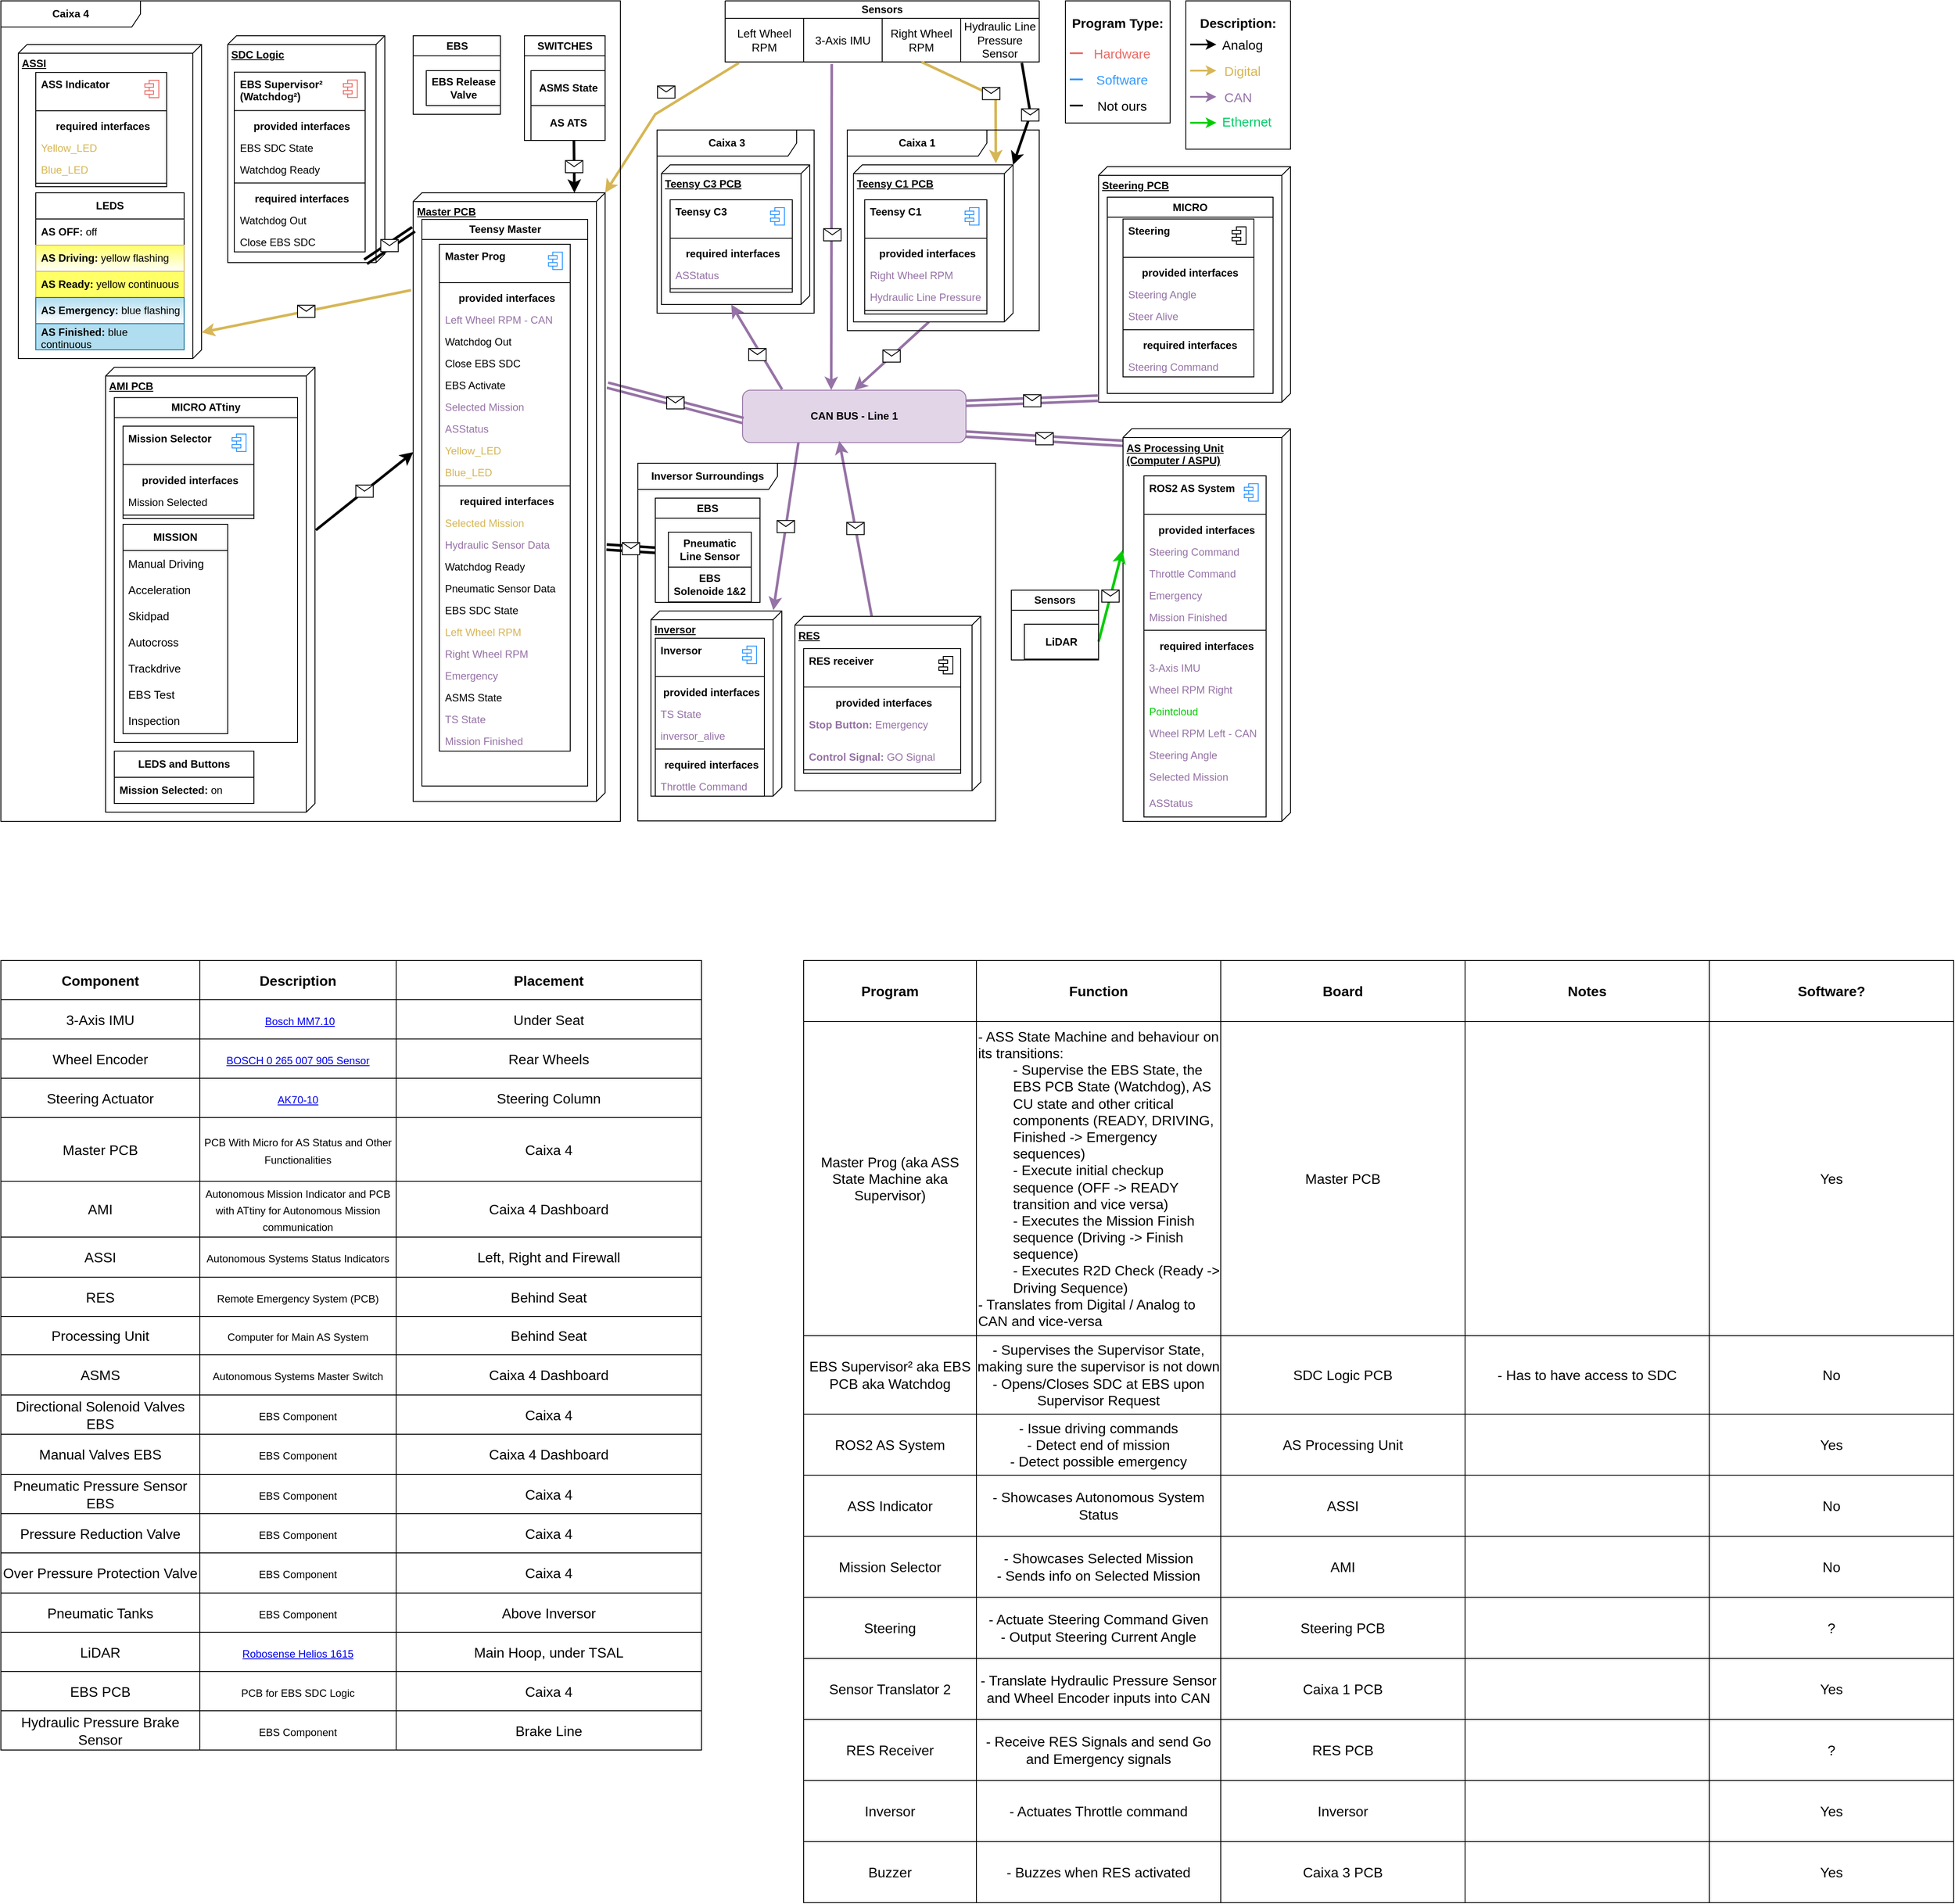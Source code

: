 <mxfile version="24.2.7" type="github">
  <diagram name="AS-Electrical-Deployment" id="HhKDwpE1ps_H-06lBrID">
    <mxGraphModel dx="1989" dy="1051" grid="1" gridSize="10" guides="1" tooltips="1" connect="1" arrows="1" fold="1" page="1" pageScale="1" pageWidth="827" pageHeight="1169" math="0" shadow="0">
      <root>
        <mxCell id="0" />
        <mxCell id="1" parent="0" />
        <mxCell id="aZmOVXOk3B2EYtA5Geev-39" value="" style="rounded=0;whiteSpace=wrap;html=1;" parent="1" vertex="1">
          <mxGeometry x="1478" y="100" width="120" height="170" as="geometry" />
        </mxCell>
        <mxCell id="CrHd_MsES68OAFLLBE-K-4" value="&lt;b&gt;CAN BUS - Line 1&lt;br&gt;&lt;/b&gt;" style="rounded=1;whiteSpace=wrap;html=1;fillColor=#e1d5e7;strokeColor=#9673a6;" parent="1" vertex="1">
          <mxGeometry x="970" y="546.25" width="256" height="60" as="geometry" />
        </mxCell>
        <mxCell id="CrHd_MsES68OAFLLBE-K-30" value="" style="endArrow=classic;html=1;rounded=0;strokeWidth=3;fillColor=#e1d5e7;strokeColor=#9673a6;startArrow=classic;startFill=1;shape=link;entryX=0.002;entryY=0.579;entryDx=0;entryDy=0;entryPerimeter=0;exitX=0.316;exitY=-0.012;exitDx=0;exitDy=0;exitPerimeter=0;" parent="1" source="aZmOVXOk3B2EYtA5Geev-26" target="CrHd_MsES68OAFLLBE-K-4" edge="1">
          <mxGeometry relative="1" as="geometry">
            <mxPoint x="820" y="582" as="sourcePoint" />
            <mxPoint x="890.95" y="581.89" as="targetPoint" />
          </mxGeometry>
        </mxCell>
        <mxCell id="CrHd_MsES68OAFLLBE-K-31" value="" style="shape=message;html=1;outlineConnect=0;" parent="CrHd_MsES68OAFLLBE-K-30" vertex="1">
          <mxGeometry width="20" height="14" relative="1" as="geometry">
            <mxPoint x="-10" y="-7" as="offset" />
          </mxGeometry>
        </mxCell>
        <mxCell id="CrHd_MsES68OAFLLBE-K-34" value="" style="endArrow=classic;html=1;rounded=0;strokeWidth=3;fillColor=#e1d5e7;strokeColor=#9673a6;startArrow=classic;startFill=1;shape=link;entryX=0.037;entryY=1;entryDx=0;entryDy=0;entryPerimeter=0;exitX=0.999;exitY=0.839;exitDx=0;exitDy=0;exitPerimeter=0;" parent="1" source="CrHd_MsES68OAFLLBE-K-4" target="aZmOVXOk3B2EYtA5Geev-2" edge="1">
          <mxGeometry relative="1" as="geometry">
            <mxPoint x="1230" y="598" as="sourcePoint" />
            <mxPoint x="1172" y="585" as="targetPoint" />
          </mxGeometry>
        </mxCell>
        <mxCell id="CrHd_MsES68OAFLLBE-K-35" value="" style="shape=message;html=1;outlineConnect=0;" parent="CrHd_MsES68OAFLLBE-K-34" vertex="1">
          <mxGeometry width="20" height="14" relative="1" as="geometry">
            <mxPoint x="-10" y="-7" as="offset" />
          </mxGeometry>
        </mxCell>
        <mxCell id="l7KghhQer-1Jxl8H2hNQ-9" value="&lt;span style=&quot;font-size: 15px;&quot;&gt;&lt;b&gt;&lt;font style=&quot;vertical-align: inherit;&quot;&gt;&lt;font style=&quot;vertical-align: inherit;&quot;&gt;&lt;font style=&quot;vertical-align: inherit;&quot;&gt;&lt;font style=&quot;vertical-align: inherit;&quot;&gt;&lt;font style=&quot;vertical-align: inherit;&quot;&gt;&lt;font style=&quot;vertical-align: inherit;&quot;&gt;Description:&lt;br&gt;&lt;/font&gt;&lt;/font&gt;&lt;/font&gt;&lt;/font&gt;&lt;/font&gt;&lt;/font&gt;&lt;/b&gt;&lt;/span&gt;" style="text;html=1;strokeColor=none;fillColor=none;align=center;verticalAlign=middle;whiteSpace=wrap;rounded=0;" parent="1" vertex="1">
          <mxGeometry x="1483" y="110" width="110" height="30" as="geometry" />
        </mxCell>
        <mxCell id="l7KghhQer-1Jxl8H2hNQ-10" value="" style="endArrow=classic;html=1;rounded=0;strokeWidth=2;" parent="1" edge="1">
          <mxGeometry relative="1" as="geometry">
            <mxPoint x="1483" y="150" as="sourcePoint" />
            <mxPoint x="1513" y="150" as="targetPoint" />
          </mxGeometry>
        </mxCell>
        <mxCell id="l7KghhQer-1Jxl8H2hNQ-13" value="" style="endArrow=classic;html=1;rounded=0;strokeWidth=2;fillColor=#fff2cc;strokeColor=#d6b656;" parent="1" edge="1">
          <mxGeometry relative="1" as="geometry">
            <mxPoint x="1483" y="180" as="sourcePoint" />
            <mxPoint x="1513" y="180" as="targetPoint" />
          </mxGeometry>
        </mxCell>
        <mxCell id="l7KghhQer-1Jxl8H2hNQ-14" value="&lt;span style=&quot;font-size: 15px;&quot;&gt;Analog&lt;/span&gt;" style="text;html=1;strokeColor=none;fillColor=none;align=center;verticalAlign=middle;whiteSpace=wrap;rounded=0;" parent="1" vertex="1">
          <mxGeometry x="1503" y="140" width="80" height="20" as="geometry" />
        </mxCell>
        <mxCell id="l7KghhQer-1Jxl8H2hNQ-15" value="&lt;span style=&quot;font-size: 15px;&quot;&gt;&lt;font style=&quot;vertical-align: inherit;&quot;&gt;&lt;font color=&quot;#d6b656&quot; style=&quot;vertical-align: inherit;&quot;&gt;Digital&lt;/font&gt;&lt;/font&gt;&lt;/span&gt;" style="text;html=1;strokeColor=none;fillColor=none;align=center;verticalAlign=middle;whiteSpace=wrap;rounded=0;" parent="1" vertex="1">
          <mxGeometry x="1503" y="170" width="80" height="20" as="geometry" />
        </mxCell>
        <mxCell id="l7KghhQer-1Jxl8H2hNQ-16" value="" style="endArrow=classic;html=1;rounded=0;strokeWidth=2;fillColor=#e1d5e7;strokeColor=#9673a6;" parent="1" edge="1">
          <mxGeometry relative="1" as="geometry">
            <mxPoint x="1483" y="210" as="sourcePoint" />
            <mxPoint x="1513" y="210" as="targetPoint" />
          </mxGeometry>
        </mxCell>
        <mxCell id="l7KghhQer-1Jxl8H2hNQ-17" value="&lt;span style=&quot;font-size: 15px;&quot;&gt;&lt;font color=&quot;#9673a6&quot;&gt;CAN&lt;/font&gt;&lt;/span&gt;" style="text;html=1;strokeColor=none;fillColor=none;align=center;verticalAlign=middle;whiteSpace=wrap;rounded=0;" parent="1" vertex="1">
          <mxGeometry x="1503" y="200" width="70" height="20" as="geometry" />
        </mxCell>
        <mxCell id="l7KghhQer-1Jxl8H2hNQ-92" value="" style="endArrow=none;html=1;rounded=0;strokeWidth=3;fillColor=#e1d5e7;strokeColor=#9673a6;exitX=0.354;exitY=-0.002;exitDx=0;exitDy=0;endFill=0;startArrow=classic;startFill=1;exitPerimeter=0;entryX=0.28;entryY=1.002;entryDx=0;entryDy=0;entryPerimeter=0;" parent="1" edge="1">
          <mxGeometry relative="1" as="geometry">
            <mxPoint x="1071.624" y="546.13" as="sourcePoint" />
            <mxPoint x="1072.2" y="172.35" as="targetPoint" />
            <Array as="points" />
          </mxGeometry>
        </mxCell>
        <mxCell id="l7KghhQer-1Jxl8H2hNQ-93" value="" style="shape=message;html=1;outlineConnect=0;" parent="l7KghhQer-1Jxl8H2hNQ-92" vertex="1">
          <mxGeometry width="20" height="14" relative="1" as="geometry">
            <mxPoint x="-9" y="2" as="offset" />
          </mxGeometry>
        </mxCell>
        <mxCell id="l7KghhQer-1Jxl8H2hNQ-96" value="Right Wheel RPM" style="rounded=0;whiteSpace=wrap;html=1;fontSize=13;" parent="1" vertex="1">
          <mxGeometry x="1130" y="120.0" width="90" height="50" as="geometry" />
        </mxCell>
        <mxCell id="l7KghhQer-1Jxl8H2hNQ-97" value="Left Wheel &lt;br style=&quot;font-size: 13px;&quot;&gt;RPM" style="rounded=0;whiteSpace=wrap;html=1;fontSize=13;" parent="1" vertex="1">
          <mxGeometry x="950.0" y="120.0" width="90" height="50" as="geometry" />
        </mxCell>
        <mxCell id="l7KghhQer-1Jxl8H2hNQ-98" value="Hydraulic Line Pressure Sensor" style="rounded=0;whiteSpace=wrap;html=1;fontSize=13;" parent="1" vertex="1">
          <mxGeometry x="1220" y="120.0" width="90" height="50" as="geometry" />
        </mxCell>
        <mxCell id="l7KghhQer-1Jxl8H2hNQ-117" value="" style="endArrow=classic;html=1;rounded=0;strokeWidth=3;fillColor=#fff2cc;strokeColor=#d6b656;exitX=0.176;exitY=1.023;exitDx=0;exitDy=0;entryX=0;entryY=0;entryDx=0;entryDy=0;entryPerimeter=0;exitPerimeter=0;" parent="1" source="l7KghhQer-1Jxl8H2hNQ-97" target="aZmOVXOk3B2EYtA5Geev-26" edge="1">
          <mxGeometry relative="1" as="geometry">
            <mxPoint x="610" y="896.64" as="sourcePoint" />
            <mxPoint x="609.3" y="955.2" as="targetPoint" />
            <Array as="points">
              <mxPoint x="870" y="230" />
            </Array>
          </mxGeometry>
        </mxCell>
        <mxCell id="l7KghhQer-1Jxl8H2hNQ-118" value="" style="shape=message;html=1;outlineConnect=0;" parent="l7KghhQer-1Jxl8H2hNQ-117" vertex="1">
          <mxGeometry width="20" height="14" relative="1" as="geometry">
            <mxPoint y="-31" as="offset" />
          </mxGeometry>
        </mxCell>
        <mxCell id="l7KghhQer-1Jxl8H2hNQ-123" value="" style="endArrow=classic;html=1;rounded=0;strokeWidth=3;fillColor=#fff2cc;strokeColor=#d6b656;entryX=-0.01;entryY=0.108;entryDx=0;entryDy=0;entryPerimeter=0;exitX=0.5;exitY=1;exitDx=0;exitDy=0;" parent="1" source="l7KghhQer-1Jxl8H2hNQ-96" target="aZmOVXOk3B2EYtA5Geev-18" edge="1">
          <mxGeometry relative="1" as="geometry">
            <mxPoint x="979.0" y="362.83" as="sourcePoint" />
            <mxPoint x="1129" y="346.0" as="targetPoint" />
            <Array as="points">
              <mxPoint x="1260" y="210" />
            </Array>
          </mxGeometry>
        </mxCell>
        <mxCell id="l7KghhQer-1Jxl8H2hNQ-124" value="" style="shape=message;html=1;outlineConnect=0;" parent="l7KghhQer-1Jxl8H2hNQ-123" vertex="1">
          <mxGeometry width="20" height="14" relative="1" as="geometry">
            <mxPoint x="-7" y="-7" as="offset" />
          </mxGeometry>
        </mxCell>
        <mxCell id="l7KghhQer-1Jxl8H2hNQ-128" value="" style="endArrow=none;html=1;rounded=0;strokeWidth=3;fillColor=#e1d5e7;strokeColor=#9673a6;exitX=0.5;exitY=0;exitDx=0;exitDy=0;endFill=0;startArrow=classic;startFill=1;entryX=0;entryY=0;entryDx=180;entryDy=96.42;entryPerimeter=0;" parent="1" source="CrHd_MsES68OAFLLBE-K-4" target="aZmOVXOk3B2EYtA5Geev-18" edge="1">
          <mxGeometry relative="1" as="geometry">
            <mxPoint x="982" y="546.25" as="sourcePoint" />
            <mxPoint x="867" y="740" as="targetPoint" />
          </mxGeometry>
        </mxCell>
        <mxCell id="l7KghhQer-1Jxl8H2hNQ-129" value="" style="shape=message;html=1;outlineConnect=0;" parent="l7KghhQer-1Jxl8H2hNQ-128" vertex="1">
          <mxGeometry width="20" height="14" relative="1" as="geometry">
            <mxPoint x="-10" y="-7" as="offset" />
          </mxGeometry>
        </mxCell>
        <mxCell id="aZmOVXOk3B2EYtA5Geev-2" value="&lt;b style=&quot;text-align: center;&quot;&gt;AS Processing Unit&lt;br&gt;(Computer / ASPU)&lt;/b&gt;" style="verticalAlign=top;align=left;spacingTop=8;spacingLeft=2;spacingRight=12;shape=cube;size=10;direction=south;fontStyle=4;html=1;whiteSpace=wrap;" parent="1" vertex="1">
          <mxGeometry x="1406" y="590.5" width="192" height="450" as="geometry" />
        </mxCell>
        <mxCell id="aZmOVXOk3B2EYtA5Geev-9" value="&lt;div style=&quot;text-align: center;&quot;&gt;&lt;span style=&quot;background-color: initial;&quot;&gt;&lt;b&gt;Steering PCB&lt;/b&gt;&lt;/span&gt;&lt;/div&gt;" style="verticalAlign=top;align=left;spacingTop=8;spacingLeft=2;spacingRight=12;shape=cube;size=10;direction=south;fontStyle=4;html=1;whiteSpace=wrap;" parent="1" vertex="1">
          <mxGeometry x="1378" y="290" width="220" height="270" as="geometry" />
        </mxCell>
        <mxCell id="aZmOVXOk3B2EYtA5Geev-62" value="" style="fontStyle=1;align=center;verticalAlign=top;childLayout=stackLayout;horizontal=1;horizontalStack=0;resizeParent=1;resizeParentMax=0;resizeLast=0;marginBottom=0;" parent="1" vertex="1">
          <mxGeometry x="1430" y="644.5" width="140" height="391" as="geometry" />
        </mxCell>
        <mxCell id="aZmOVXOk3B2EYtA5Geev-63" value="&lt;b&gt;ROS2 AS System&lt;br&gt;&lt;/b&gt;" style="html=1;align=left;spacingLeft=4;verticalAlign=top;strokeColor=none;fillColor=none;whiteSpace=wrap;" parent="aZmOVXOk3B2EYtA5Geev-62" vertex="1">
          <mxGeometry width="140" height="40" as="geometry" />
        </mxCell>
        <mxCell id="aZmOVXOk3B2EYtA5Geev-64" value="" style="shape=module;jettyWidth=10;jettyHeight=4;strokeColor=#3399FF;" parent="aZmOVXOk3B2EYtA5Geev-63" vertex="1">
          <mxGeometry x="1" width="16" height="20" relative="1" as="geometry">
            <mxPoint x="-25" y="9" as="offset" />
          </mxGeometry>
        </mxCell>
        <mxCell id="aZmOVXOk3B2EYtA5Geev-65" value="" style="line;strokeWidth=1;fillColor=none;align=left;verticalAlign=middle;spacingTop=-1;spacingLeft=3;spacingRight=3;rotatable=0;labelPosition=right;points=[];portConstraint=eastwest;" parent="aZmOVXOk3B2EYtA5Geev-62" vertex="1">
          <mxGeometry y="40" width="140" height="8" as="geometry" />
        </mxCell>
        <mxCell id="aZmOVXOk3B2EYtA5Geev-66" value="provided interfaces" style="html=1;align=center;spacingLeft=4;verticalAlign=top;strokeColor=none;fillColor=none;whiteSpace=wrap;fontStyle=1" parent="aZmOVXOk3B2EYtA5Geev-62" vertex="1">
          <mxGeometry y="48" width="140" height="25" as="geometry" />
        </mxCell>
        <mxCell id="aZmOVXOk3B2EYtA5Geev-67" value="&lt;font color=&quot;#9673a6&quot;&gt;Steering Command&lt;/font&gt;" style="html=1;align=left;spacingLeft=4;verticalAlign=top;strokeColor=none;fillColor=none;whiteSpace=wrap;" parent="aZmOVXOk3B2EYtA5Geev-62" vertex="1">
          <mxGeometry y="73" width="140" height="25" as="geometry" />
        </mxCell>
        <mxCell id="aZmOVXOk3B2EYtA5Geev-83" value="&lt;font color=&quot;#9673a6&quot;&gt;Throttle Command&lt;/font&gt;" style="html=1;align=left;spacingLeft=4;verticalAlign=top;strokeColor=none;fillColor=none;whiteSpace=wrap;" parent="aZmOVXOk3B2EYtA5Geev-62" vertex="1">
          <mxGeometry y="98" width="140" height="25" as="geometry" />
        </mxCell>
        <mxCell id="aNWwgpqA71NvFxte948c-44" value="&lt;font color=&quot;#9673a6&quot;&gt;Emergency&lt;/font&gt;" style="html=1;align=left;spacingLeft=4;verticalAlign=top;strokeColor=none;fillColor=none;whiteSpace=wrap;" parent="aZmOVXOk3B2EYtA5Geev-62" vertex="1">
          <mxGeometry y="123" width="140" height="25" as="geometry" />
        </mxCell>
        <mxCell id="aZmOVXOk3B2EYtA5Geev-255" value="&lt;font color=&quot;#9673a6&quot;&gt;Mission Finished&lt;/font&gt;" style="html=1;align=left;spacingLeft=4;verticalAlign=top;strokeColor=none;fillColor=none;whiteSpace=wrap;" parent="aZmOVXOk3B2EYtA5Geev-62" vertex="1">
          <mxGeometry y="148" width="140" height="25" as="geometry" />
        </mxCell>
        <mxCell id="aZmOVXOk3B2EYtA5Geev-68" value="" style="line;strokeWidth=1;fillColor=none;align=left;verticalAlign=middle;spacingTop=-1;spacingLeft=3;spacingRight=3;rotatable=0;labelPosition=right;points=[];portConstraint=eastwest;" parent="aZmOVXOk3B2EYtA5Geev-62" vertex="1">
          <mxGeometry y="173" width="140" height="8" as="geometry" />
        </mxCell>
        <mxCell id="aZmOVXOk3B2EYtA5Geev-69" value="required interfaces" style="html=1;align=center;spacingLeft=4;verticalAlign=top;strokeColor=none;fillColor=none;whiteSpace=wrap;fontStyle=1" parent="aZmOVXOk3B2EYtA5Geev-62" vertex="1">
          <mxGeometry y="181" width="140" height="25" as="geometry" />
        </mxCell>
        <mxCell id="aZmOVXOk3B2EYtA5Geev-84" value="&lt;font color=&quot;#9673a6&quot;&gt;3-Axis IMU&lt;/font&gt;" style="html=1;align=left;spacingLeft=4;verticalAlign=top;strokeColor=none;fillColor=none;whiteSpace=wrap;" parent="aZmOVXOk3B2EYtA5Geev-62" vertex="1">
          <mxGeometry y="206" width="140" height="25" as="geometry" />
        </mxCell>
        <mxCell id="aZmOVXOk3B2EYtA5Geev-85" value="&lt;font color=&quot;#9673a6&quot;&gt;Wheel RPM Right&lt;/font&gt;" style="html=1;align=left;spacingLeft=4;verticalAlign=top;strokeColor=none;fillColor=none;whiteSpace=wrap;" parent="aZmOVXOk3B2EYtA5Geev-62" vertex="1">
          <mxGeometry y="231" width="140" height="25" as="geometry" />
        </mxCell>
        <mxCell id="sZuSeQ67okOJ5UxKlKqD-4" value="&lt;font color=&quot;#00cc00&quot;&gt;Pointcloud&lt;/font&gt;" style="html=1;align=left;spacingLeft=4;verticalAlign=top;strokeColor=none;fillColor=none;whiteSpace=wrap;" parent="aZmOVXOk3B2EYtA5Geev-62" vertex="1">
          <mxGeometry y="256" width="140" height="25" as="geometry" />
        </mxCell>
        <mxCell id="aZmOVXOk3B2EYtA5Geev-86" value="&lt;font color=&quot;#9673a6&quot;&gt;Wheel RPM Left - CAN&lt;/font&gt;" style="html=1;align=left;spacingLeft=4;verticalAlign=top;strokeColor=none;fillColor=none;whiteSpace=wrap;" parent="aZmOVXOk3B2EYtA5Geev-62" vertex="1">
          <mxGeometry y="281" width="140" height="25" as="geometry" />
        </mxCell>
        <mxCell id="aZmOVXOk3B2EYtA5Geev-103" value="&lt;font color=&quot;#9673a6&quot;&gt;Steering Angle&lt;/font&gt;" style="html=1;align=left;spacingLeft=4;verticalAlign=top;strokeColor=none;fillColor=none;whiteSpace=wrap;" parent="aZmOVXOk3B2EYtA5Geev-62" vertex="1">
          <mxGeometry y="306" width="140" height="25" as="geometry" />
        </mxCell>
        <mxCell id="aZmOVXOk3B2EYtA5Geev-119" value="&lt;font color=&quot;#9673a6&quot;&gt;Selected Mission&lt;/font&gt;" style="html=1;align=left;spacingLeft=4;verticalAlign=top;strokeColor=none;fillColor=none;whiteSpace=wrap;" parent="aZmOVXOk3B2EYtA5Geev-62" vertex="1">
          <mxGeometry y="331" width="140" height="30" as="geometry" />
        </mxCell>
        <mxCell id="aZmOVXOk3B2EYtA5Geev-70" value="&lt;font color=&quot;#9673a6&quot;&gt;ASStatus&lt;/font&gt;" style="html=1;align=left;spacingLeft=4;verticalAlign=top;strokeColor=none;fillColor=none;whiteSpace=wrap;" parent="aZmOVXOk3B2EYtA5Geev-62" vertex="1">
          <mxGeometry y="361" width="140" height="30" as="geometry" />
        </mxCell>
        <mxCell id="aZmOVXOk3B2EYtA5Geev-120" value="" style="fontStyle=1;align=center;verticalAlign=top;childLayout=stackLayout;horizontal=1;horizontalStack=0;resizeParent=1;resizeParentMax=0;resizeLast=0;marginBottom=0;" parent="1" vertex="1">
          <mxGeometry x="1406" y="350" width="150" height="181" as="geometry" />
        </mxCell>
        <mxCell id="aZmOVXOk3B2EYtA5Geev-121" value="&lt;b&gt;Steering&lt;/b&gt;" style="html=1;align=left;spacingLeft=4;verticalAlign=top;strokeColor=none;fillColor=none;whiteSpace=wrap;" parent="aZmOVXOk3B2EYtA5Geev-120" vertex="1">
          <mxGeometry width="150" height="40" as="geometry" />
        </mxCell>
        <mxCell id="aZmOVXOk3B2EYtA5Geev-122" value="" style="shape=module;jettyWidth=10;jettyHeight=4;" parent="aZmOVXOk3B2EYtA5Geev-121" vertex="1">
          <mxGeometry x="1" width="16" height="20" relative="1" as="geometry">
            <mxPoint x="-25" y="9" as="offset" />
          </mxGeometry>
        </mxCell>
        <mxCell id="aZmOVXOk3B2EYtA5Geev-123" value="" style="line;strokeWidth=1;fillColor=none;align=left;verticalAlign=middle;spacingTop=-1;spacingLeft=3;spacingRight=3;rotatable=0;labelPosition=right;points=[];portConstraint=eastwest;" parent="aZmOVXOk3B2EYtA5Geev-120" vertex="1">
          <mxGeometry y="40" width="150" height="8" as="geometry" />
        </mxCell>
        <mxCell id="aZmOVXOk3B2EYtA5Geev-124" value="provided interfaces" style="html=1;align=center;spacingLeft=4;verticalAlign=top;strokeColor=none;fillColor=none;whiteSpace=wrap;fontStyle=1" parent="aZmOVXOk3B2EYtA5Geev-120" vertex="1">
          <mxGeometry y="48" width="150" height="25" as="geometry" />
        </mxCell>
        <mxCell id="aZmOVXOk3B2EYtA5Geev-125" value="&lt;font color=&quot;#9673a6&quot;&gt;Steering Angle&lt;/font&gt;" style="html=1;align=left;spacingLeft=4;verticalAlign=top;strokeColor=none;fillColor=none;whiteSpace=wrap;" parent="aZmOVXOk3B2EYtA5Geev-120" vertex="1">
          <mxGeometry y="73" width="150" height="25" as="geometry" />
        </mxCell>
        <mxCell id="NGaI6VRKh7LVpuEDAku1-8" value="&lt;font color=&quot;#9673a6&quot;&gt;Steer Alive&lt;/font&gt;" style="html=1;align=left;spacingLeft=4;verticalAlign=top;strokeColor=none;fillColor=none;whiteSpace=wrap;" vertex="1" parent="aZmOVXOk3B2EYtA5Geev-120">
          <mxGeometry y="98" width="150" height="25" as="geometry" />
        </mxCell>
        <mxCell id="aZmOVXOk3B2EYtA5Geev-128" value="" style="line;strokeWidth=1;fillColor=none;align=left;verticalAlign=middle;spacingTop=-1;spacingLeft=3;spacingRight=3;rotatable=0;labelPosition=right;points=[];portConstraint=eastwest;" parent="aZmOVXOk3B2EYtA5Geev-120" vertex="1">
          <mxGeometry y="123" width="150" height="8" as="geometry" />
        </mxCell>
        <mxCell id="aZmOVXOk3B2EYtA5Geev-129" value="required interfaces" style="html=1;align=center;spacingLeft=4;verticalAlign=top;strokeColor=none;fillColor=none;whiteSpace=wrap;fontStyle=1" parent="aZmOVXOk3B2EYtA5Geev-120" vertex="1">
          <mxGeometry y="131" width="150" height="25" as="geometry" />
        </mxCell>
        <mxCell id="aZmOVXOk3B2EYtA5Geev-130" value="&lt;font color=&quot;#9673a6&quot;&gt;Steering Command&lt;/font&gt;" style="html=1;align=left;spacingLeft=4;verticalAlign=top;strokeColor=none;fillColor=none;whiteSpace=wrap;" parent="aZmOVXOk3B2EYtA5Geev-120" vertex="1">
          <mxGeometry y="156" width="150" height="25" as="geometry" />
        </mxCell>
        <mxCell id="aZmOVXOk3B2EYtA5Geev-161" value="MICRO" style="swimlane;whiteSpace=wrap;html=1;" parent="1" vertex="1">
          <mxGeometry x="1388" y="325" width="190" height="225" as="geometry" />
        </mxCell>
        <mxCell id="aZmOVXOk3B2EYtA5Geev-185" value="&lt;b&gt;Caixa 1&lt;/b&gt;" style="shape=umlFrame;whiteSpace=wrap;html=1;pointerEvents=0;recursiveResize=0;container=1;collapsible=0;width=160;" parent="1" vertex="1">
          <mxGeometry x="1090" y="248" width="220" height="230" as="geometry" />
        </mxCell>
        <mxCell id="aZmOVXOk3B2EYtA5Geev-18" value="&lt;b&gt;Teensy C1 PCB&lt;/b&gt;" style="verticalAlign=top;align=left;spacingTop=8;spacingLeft=2;spacingRight=12;shape=cube;size=10;direction=south;fontStyle=4;html=1;whiteSpace=wrap;" parent="aZmOVXOk3B2EYtA5Geev-185" vertex="1">
          <mxGeometry x="7.16" y="40" width="182.84" height="180" as="geometry" />
        </mxCell>
        <mxCell id="YzPvoAI_dSwJ99V7AxGa-81" value="" style="fontStyle=1;align=center;verticalAlign=top;childLayout=stackLayout;horizontal=1;horizontalStack=0;resizeParent=1;resizeParentMax=0;resizeLast=0;marginBottom=0;" parent="aZmOVXOk3B2EYtA5Geev-185" vertex="1">
          <mxGeometry x="20" y="80" width="140" height="131" as="geometry" />
        </mxCell>
        <mxCell id="YzPvoAI_dSwJ99V7AxGa-82" value="&lt;b&gt;Teensy C1&lt;/b&gt;" style="html=1;align=left;spacingLeft=4;verticalAlign=top;strokeColor=none;fillColor=none;whiteSpace=wrap;" parent="YzPvoAI_dSwJ99V7AxGa-81" vertex="1">
          <mxGeometry width="140" height="40" as="geometry" />
        </mxCell>
        <mxCell id="YzPvoAI_dSwJ99V7AxGa-83" value="" style="shape=module;jettyWidth=10;jettyHeight=4;strokeColor=#3399FF;" parent="YzPvoAI_dSwJ99V7AxGa-82" vertex="1">
          <mxGeometry x="1" width="16" height="20" relative="1" as="geometry">
            <mxPoint x="-25" y="9" as="offset" />
          </mxGeometry>
        </mxCell>
        <mxCell id="YzPvoAI_dSwJ99V7AxGa-84" value="" style="line;strokeWidth=1;fillColor=none;align=left;verticalAlign=middle;spacingTop=-1;spacingLeft=3;spacingRight=3;rotatable=0;labelPosition=right;points=[];portConstraint=eastwest;" parent="YzPvoAI_dSwJ99V7AxGa-81" vertex="1">
          <mxGeometry y="40" width="140" height="8" as="geometry" />
        </mxCell>
        <mxCell id="YzPvoAI_dSwJ99V7AxGa-85" value="provided interfaces" style="html=1;align=center;spacingLeft=4;verticalAlign=top;strokeColor=none;fillColor=none;whiteSpace=wrap;fontStyle=1" parent="YzPvoAI_dSwJ99V7AxGa-81" vertex="1">
          <mxGeometry y="48" width="140" height="25" as="geometry" />
        </mxCell>
        <mxCell id="YzPvoAI_dSwJ99V7AxGa-86" value="&lt;font color=&quot;#9673a6&quot;&gt;Right Wheel RPM&lt;/font&gt;" style="html=1;align=left;spacingLeft=4;verticalAlign=top;strokeColor=none;fillColor=none;whiteSpace=wrap;" parent="YzPvoAI_dSwJ99V7AxGa-81" vertex="1">
          <mxGeometry y="73" width="140" height="25" as="geometry" />
        </mxCell>
        <mxCell id="aNWwgpqA71NvFxte948c-46" value="&lt;font color=&quot;#9673a6&quot;&gt;Hydraulic Line Pressure&lt;/font&gt;" style="html=1;align=left;spacingLeft=4;verticalAlign=top;strokeColor=none;fillColor=none;whiteSpace=wrap;" parent="YzPvoAI_dSwJ99V7AxGa-81" vertex="1">
          <mxGeometry y="98" width="140" height="25" as="geometry" />
        </mxCell>
        <mxCell id="YzPvoAI_dSwJ99V7AxGa-90" value="" style="line;strokeWidth=1;fillColor=none;align=left;verticalAlign=middle;spacingTop=-1;spacingLeft=3;spacingRight=3;rotatable=0;labelPosition=right;points=[];portConstraint=eastwest;" parent="YzPvoAI_dSwJ99V7AxGa-81" vertex="1">
          <mxGeometry y="123" width="140" height="8" as="geometry" />
        </mxCell>
        <mxCell id="aZmOVXOk3B2EYtA5Geev-277" value="" style="shape=table;startSize=0;container=1;collapsible=0;childLayout=tableLayout;fontSize=16;" parent="1" vertex="1">
          <mxGeometry x="120" y="1200" width="803" height="905" as="geometry" />
        </mxCell>
        <mxCell id="aZmOVXOk3B2EYtA5Geev-318" style="shape=tableRow;horizontal=0;startSize=0;swimlaneHead=0;swimlaneBody=0;strokeColor=inherit;top=0;left=0;bottom=0;right=0;collapsible=0;dropTarget=0;fillColor=none;points=[[0,0.5],[1,0.5]];portConstraint=eastwest;fontSize=16;" parent="aZmOVXOk3B2EYtA5Geev-277" vertex="1">
          <mxGeometry width="803" height="45" as="geometry" />
        </mxCell>
        <mxCell id="aZmOVXOk3B2EYtA5Geev-319" value="Component" style="shape=partialRectangle;html=1;whiteSpace=wrap;connectable=0;strokeColor=default;overflow=hidden;fillColor=none;top=0;left=0;bottom=0;right=0;pointerEvents=1;fontSize=16;fontStyle=1;strokeWidth=1;perimeterSpacing=0;" parent="aZmOVXOk3B2EYtA5Geev-318" vertex="1">
          <mxGeometry width="228" height="45" as="geometry">
            <mxRectangle width="228" height="45" as="alternateBounds" />
          </mxGeometry>
        </mxCell>
        <mxCell id="aZmOVXOk3B2EYtA5Geev-320" value="Description" style="shape=partialRectangle;html=1;whiteSpace=wrap;connectable=0;strokeColor=default;overflow=hidden;fillColor=none;top=0;left=0;bottom=0;right=0;pointerEvents=1;fontSize=16;fontStyle=1;strokeWidth=1;perimeterSpacing=0;" parent="aZmOVXOk3B2EYtA5Geev-318" vertex="1">
          <mxGeometry x="228" width="225" height="45" as="geometry">
            <mxRectangle width="225" height="45" as="alternateBounds" />
          </mxGeometry>
        </mxCell>
        <mxCell id="aZmOVXOk3B2EYtA5Geev-321" value="Placement" style="shape=partialRectangle;html=1;whiteSpace=wrap;connectable=0;strokeColor=default;overflow=hidden;fillColor=none;top=0;left=0;bottom=0;right=0;pointerEvents=1;fontSize=16;fontStyle=1;strokeWidth=1;perimeterSpacing=0;" parent="aZmOVXOk3B2EYtA5Geev-318" vertex="1">
          <mxGeometry x="453" width="350" height="45" as="geometry">
            <mxRectangle width="350" height="45" as="alternateBounds" />
          </mxGeometry>
        </mxCell>
        <mxCell id="aZmOVXOk3B2EYtA5Geev-278" value="" style="shape=tableRow;horizontal=0;startSize=0;swimlaneHead=0;swimlaneBody=0;strokeColor=inherit;top=0;left=0;bottom=0;right=0;collapsible=0;dropTarget=0;fillColor=none;points=[[0,0.5],[1,0.5]];portConstraint=eastwest;fontSize=16;" parent="aZmOVXOk3B2EYtA5Geev-277" vertex="1">
          <mxGeometry y="45" width="803" height="45" as="geometry" />
        </mxCell>
        <mxCell id="aZmOVXOk3B2EYtA5Geev-279" value="3-Axis IMU" style="shape=partialRectangle;html=1;whiteSpace=wrap;connectable=0;strokeColor=inherit;overflow=hidden;fillColor=none;top=0;left=0;bottom=0;right=0;pointerEvents=1;fontSize=16;" parent="aZmOVXOk3B2EYtA5Geev-278" vertex="1">
          <mxGeometry width="228" height="45" as="geometry">
            <mxRectangle width="228" height="45" as="alternateBounds" />
          </mxGeometry>
        </mxCell>
        <mxCell id="aZmOVXOk3B2EYtA5Geev-280" value="&amp;nbsp;&lt;a style=&quot;border-color: var(--border-color); font-size: 12px; text-align: left; background-color: initial;&quot; href=&quot;https://drive.google.com/file/d/1T_5FwRE4PddFsDdqUnHjJMyZ8fscjoum/view?usp=drive_link&quot;&gt;Bosch MM7.10&lt;/a&gt;" style="shape=partialRectangle;html=1;whiteSpace=wrap;connectable=0;strokeColor=inherit;overflow=hidden;fillColor=none;top=0;left=0;bottom=0;right=0;pointerEvents=1;fontSize=16;" parent="aZmOVXOk3B2EYtA5Geev-278" vertex="1">
          <mxGeometry x="228" width="225" height="45" as="geometry">
            <mxRectangle width="225" height="45" as="alternateBounds" />
          </mxGeometry>
        </mxCell>
        <mxCell id="aZmOVXOk3B2EYtA5Geev-281" value="Under Seat" style="shape=partialRectangle;html=1;whiteSpace=wrap;connectable=0;strokeColor=inherit;overflow=hidden;fillColor=none;top=0;left=0;bottom=0;right=0;pointerEvents=1;fontSize=16;" parent="aZmOVXOk3B2EYtA5Geev-278" vertex="1">
          <mxGeometry x="453" width="350" height="45" as="geometry">
            <mxRectangle width="350" height="45" as="alternateBounds" />
          </mxGeometry>
        </mxCell>
        <mxCell id="aZmOVXOk3B2EYtA5Geev-282" value="" style="shape=tableRow;horizontal=0;startSize=0;swimlaneHead=0;swimlaneBody=0;strokeColor=inherit;top=0;left=0;bottom=0;right=0;collapsible=0;dropTarget=0;fillColor=none;points=[[0,0.5],[1,0.5]];portConstraint=eastwest;fontSize=16;" parent="aZmOVXOk3B2EYtA5Geev-277" vertex="1">
          <mxGeometry y="90" width="803" height="45" as="geometry" />
        </mxCell>
        <mxCell id="aZmOVXOk3B2EYtA5Geev-283" value="Wheel Encoder" style="shape=partialRectangle;html=1;whiteSpace=wrap;connectable=0;strokeColor=inherit;overflow=hidden;fillColor=none;top=0;left=0;bottom=0;right=0;pointerEvents=1;fontSize=16;" parent="aZmOVXOk3B2EYtA5Geev-282" vertex="1">
          <mxGeometry width="228" height="45" as="geometry">
            <mxRectangle width="228" height="45" as="alternateBounds" />
          </mxGeometry>
        </mxCell>
        <mxCell id="aZmOVXOk3B2EYtA5Geev-284" value="&lt;font style=&quot;font-size: 12px;&quot;&gt;&lt;a href=&quot;https://www.auto-doc.pt/bosch/674403&quot;&gt;BOSCH 0 265 007 905 Sensor&lt;/a&gt;&lt;/font&gt;" style="shape=partialRectangle;html=1;whiteSpace=wrap;connectable=0;strokeColor=inherit;overflow=hidden;fillColor=none;top=0;left=0;bottom=0;right=0;pointerEvents=1;fontSize=16;" parent="aZmOVXOk3B2EYtA5Geev-282" vertex="1">
          <mxGeometry x="228" width="225" height="45" as="geometry">
            <mxRectangle width="225" height="45" as="alternateBounds" />
          </mxGeometry>
        </mxCell>
        <mxCell id="aZmOVXOk3B2EYtA5Geev-285" value="Rear Wheels" style="shape=partialRectangle;html=1;whiteSpace=wrap;connectable=0;strokeColor=inherit;overflow=hidden;fillColor=none;top=0;left=0;bottom=0;right=0;pointerEvents=1;fontSize=16;" parent="aZmOVXOk3B2EYtA5Geev-282" vertex="1">
          <mxGeometry x="453" width="350" height="45" as="geometry">
            <mxRectangle width="350" height="45" as="alternateBounds" />
          </mxGeometry>
        </mxCell>
        <mxCell id="aZmOVXOk3B2EYtA5Geev-286" value="" style="shape=tableRow;horizontal=0;startSize=0;swimlaneHead=0;swimlaneBody=0;strokeColor=inherit;top=0;left=0;bottom=0;right=0;collapsible=0;dropTarget=0;fillColor=none;points=[[0,0.5],[1,0.5]];portConstraint=eastwest;fontSize=16;" parent="aZmOVXOk3B2EYtA5Geev-277" vertex="1">
          <mxGeometry y="135" width="803" height="45" as="geometry" />
        </mxCell>
        <mxCell id="aZmOVXOk3B2EYtA5Geev-287" value="Steering Actuator" style="shape=partialRectangle;html=1;whiteSpace=wrap;connectable=0;strokeColor=inherit;overflow=hidden;fillColor=none;top=0;left=0;bottom=0;right=0;pointerEvents=1;fontSize=16;" parent="aZmOVXOk3B2EYtA5Geev-286" vertex="1">
          <mxGeometry width="228" height="45" as="geometry">
            <mxRectangle width="228" height="45" as="alternateBounds" />
          </mxGeometry>
        </mxCell>
        <mxCell id="aZmOVXOk3B2EYtA5Geev-288" value="&lt;font style=&quot;font-size: 12px;&quot;&gt;&lt;a href=&quot;https://www.cubemars.com/goods-1031-AK70-10.html&quot;&gt;AK70-10&lt;/a&gt;&lt;/font&gt;" style="shape=partialRectangle;html=1;whiteSpace=wrap;connectable=0;strokeColor=inherit;overflow=hidden;fillColor=none;top=0;left=0;bottom=0;right=0;pointerEvents=1;fontSize=16;" parent="aZmOVXOk3B2EYtA5Geev-286" vertex="1">
          <mxGeometry x="228" width="225" height="45" as="geometry">
            <mxRectangle width="225" height="45" as="alternateBounds" />
          </mxGeometry>
        </mxCell>
        <mxCell id="aZmOVXOk3B2EYtA5Geev-289" value="Steering Column" style="shape=partialRectangle;html=1;whiteSpace=wrap;connectable=0;strokeColor=inherit;overflow=hidden;fillColor=none;top=0;left=0;bottom=0;right=0;pointerEvents=1;fontSize=16;" parent="aZmOVXOk3B2EYtA5Geev-286" vertex="1">
          <mxGeometry x="453" width="350" height="45" as="geometry">
            <mxRectangle width="350" height="45" as="alternateBounds" />
          </mxGeometry>
        </mxCell>
        <mxCell id="aZmOVXOk3B2EYtA5Geev-290" style="shape=tableRow;horizontal=0;startSize=0;swimlaneHead=0;swimlaneBody=0;strokeColor=inherit;top=0;left=0;bottom=0;right=0;collapsible=0;dropTarget=0;fillColor=none;points=[[0,0.5],[1,0.5]];portConstraint=eastwest;fontSize=16;" parent="aZmOVXOk3B2EYtA5Geev-277" vertex="1">
          <mxGeometry y="180" width="803" height="73" as="geometry" />
        </mxCell>
        <mxCell id="aZmOVXOk3B2EYtA5Geev-291" value="Master PCB" style="shape=partialRectangle;html=1;whiteSpace=wrap;connectable=0;strokeColor=inherit;overflow=hidden;fillColor=none;top=0;left=0;bottom=0;right=0;pointerEvents=1;fontSize=16;" parent="aZmOVXOk3B2EYtA5Geev-290" vertex="1">
          <mxGeometry width="228" height="73" as="geometry">
            <mxRectangle width="228" height="73" as="alternateBounds" />
          </mxGeometry>
        </mxCell>
        <mxCell id="aZmOVXOk3B2EYtA5Geev-292" value="&lt;font style=&quot;font-size: 12px;&quot;&gt;PCB With Micro for AS Status and Other Functionalities&lt;/font&gt;" style="shape=partialRectangle;html=1;whiteSpace=wrap;connectable=0;strokeColor=inherit;overflow=hidden;fillColor=none;top=0;left=0;bottom=0;right=0;pointerEvents=1;fontSize=16;" parent="aZmOVXOk3B2EYtA5Geev-290" vertex="1">
          <mxGeometry x="228" width="225" height="73" as="geometry">
            <mxRectangle width="225" height="73" as="alternateBounds" />
          </mxGeometry>
        </mxCell>
        <mxCell id="aZmOVXOk3B2EYtA5Geev-293" value="Caixa 4" style="shape=partialRectangle;html=1;whiteSpace=wrap;connectable=0;strokeColor=inherit;overflow=hidden;fillColor=none;top=0;left=0;bottom=0;right=0;pointerEvents=1;fontSize=16;" parent="aZmOVXOk3B2EYtA5Geev-290" vertex="1">
          <mxGeometry x="453" width="350" height="73" as="geometry">
            <mxRectangle width="350" height="73" as="alternateBounds" />
          </mxGeometry>
        </mxCell>
        <mxCell id="aZmOVXOk3B2EYtA5Geev-294" style="shape=tableRow;horizontal=0;startSize=0;swimlaneHead=0;swimlaneBody=0;strokeColor=inherit;top=0;left=0;bottom=0;right=0;collapsible=0;dropTarget=0;fillColor=none;points=[[0,0.5],[1,0.5]];portConstraint=eastwest;fontSize=16;" parent="aZmOVXOk3B2EYtA5Geev-277" vertex="1">
          <mxGeometry y="253" width="803" height="64" as="geometry" />
        </mxCell>
        <mxCell id="aZmOVXOk3B2EYtA5Geev-295" value="AMI" style="shape=partialRectangle;html=1;whiteSpace=wrap;connectable=0;strokeColor=inherit;overflow=hidden;fillColor=none;top=0;left=0;bottom=0;right=0;pointerEvents=1;fontSize=16;" parent="aZmOVXOk3B2EYtA5Geev-294" vertex="1">
          <mxGeometry width="228" height="64" as="geometry">
            <mxRectangle width="228" height="64" as="alternateBounds" />
          </mxGeometry>
        </mxCell>
        <mxCell id="aZmOVXOk3B2EYtA5Geev-296" value="&lt;font style=&quot;font-size: 12px;&quot;&gt;Autonomous Mission Indicator and&amp;nbsp;&lt;/font&gt;&lt;font style=&quot;font-size: 12px;&quot;&gt;PCB with ATtiny for Autonomous Mission communication&lt;/font&gt;" style="shape=partialRectangle;html=1;whiteSpace=wrap;connectable=0;strokeColor=inherit;overflow=hidden;fillColor=none;top=0;left=0;bottom=0;right=0;pointerEvents=1;fontSize=16;" parent="aZmOVXOk3B2EYtA5Geev-294" vertex="1">
          <mxGeometry x="228" width="225" height="64" as="geometry">
            <mxRectangle width="225" height="64" as="alternateBounds" />
          </mxGeometry>
        </mxCell>
        <mxCell id="aZmOVXOk3B2EYtA5Geev-297" value="Caixa 4 Dashboard" style="shape=partialRectangle;html=1;whiteSpace=wrap;connectable=0;strokeColor=inherit;overflow=hidden;fillColor=none;top=0;left=0;bottom=0;right=0;pointerEvents=1;fontSize=16;" parent="aZmOVXOk3B2EYtA5Geev-294" vertex="1">
          <mxGeometry x="453" width="350" height="64" as="geometry">
            <mxRectangle width="350" height="64" as="alternateBounds" />
          </mxGeometry>
        </mxCell>
        <mxCell id="aZmOVXOk3B2EYtA5Geev-298" style="shape=tableRow;horizontal=0;startSize=0;swimlaneHead=0;swimlaneBody=0;strokeColor=inherit;top=0;left=0;bottom=0;right=0;collapsible=0;dropTarget=0;fillColor=none;points=[[0,0.5],[1,0.5]];portConstraint=eastwest;fontSize=16;" parent="aZmOVXOk3B2EYtA5Geev-277" vertex="1">
          <mxGeometry y="317" width="803" height="46" as="geometry" />
        </mxCell>
        <mxCell id="aZmOVXOk3B2EYtA5Geev-299" value="ASSI" style="shape=partialRectangle;html=1;whiteSpace=wrap;connectable=0;strokeColor=inherit;overflow=hidden;fillColor=none;top=0;left=0;bottom=0;right=0;pointerEvents=1;fontSize=16;" parent="aZmOVXOk3B2EYtA5Geev-298" vertex="1">
          <mxGeometry width="228" height="46" as="geometry">
            <mxRectangle width="228" height="46" as="alternateBounds" />
          </mxGeometry>
        </mxCell>
        <mxCell id="aZmOVXOk3B2EYtA5Geev-300" value="&lt;font style=&quot;font-size: 12px;&quot;&gt;Autonomous Systems Status Indicators&lt;/font&gt;" style="shape=partialRectangle;html=1;whiteSpace=wrap;connectable=0;strokeColor=inherit;overflow=hidden;fillColor=none;top=0;left=0;bottom=0;right=0;pointerEvents=1;fontSize=16;" parent="aZmOVXOk3B2EYtA5Geev-298" vertex="1">
          <mxGeometry x="228" width="225" height="46" as="geometry">
            <mxRectangle width="225" height="46" as="alternateBounds" />
          </mxGeometry>
        </mxCell>
        <mxCell id="aZmOVXOk3B2EYtA5Geev-301" value="Left, Right and Firewall" style="shape=partialRectangle;html=1;whiteSpace=wrap;connectable=0;strokeColor=inherit;overflow=hidden;fillColor=none;top=0;left=0;bottom=0;right=0;pointerEvents=1;fontSize=16;" parent="aZmOVXOk3B2EYtA5Geev-298" vertex="1">
          <mxGeometry x="453" width="350" height="46" as="geometry">
            <mxRectangle width="350" height="46" as="alternateBounds" />
          </mxGeometry>
        </mxCell>
        <mxCell id="aZmOVXOk3B2EYtA5Geev-306" style="shape=tableRow;horizontal=0;startSize=0;swimlaneHead=0;swimlaneBody=0;strokeColor=inherit;top=0;left=0;bottom=0;right=0;collapsible=0;dropTarget=0;fillColor=none;points=[[0,0.5],[1,0.5]];portConstraint=eastwest;fontSize=16;" parent="aZmOVXOk3B2EYtA5Geev-277" vertex="1">
          <mxGeometry y="363" width="803" height="45" as="geometry" />
        </mxCell>
        <mxCell id="aZmOVXOk3B2EYtA5Geev-307" value="RES" style="shape=partialRectangle;html=1;whiteSpace=wrap;connectable=0;strokeColor=inherit;overflow=hidden;fillColor=none;top=0;left=0;bottom=0;right=0;pointerEvents=1;fontSize=16;" parent="aZmOVXOk3B2EYtA5Geev-306" vertex="1">
          <mxGeometry width="228" height="45" as="geometry">
            <mxRectangle width="228" height="45" as="alternateBounds" />
          </mxGeometry>
        </mxCell>
        <mxCell id="aZmOVXOk3B2EYtA5Geev-308" value="&lt;font style=&quot;font-size: 12px;&quot;&gt;Remote Emergency System (PCB)&lt;/font&gt;" style="shape=partialRectangle;html=1;whiteSpace=wrap;connectable=0;strokeColor=inherit;overflow=hidden;fillColor=none;top=0;left=0;bottom=0;right=0;pointerEvents=1;fontSize=16;" parent="aZmOVXOk3B2EYtA5Geev-306" vertex="1">
          <mxGeometry x="228" width="225" height="45" as="geometry">
            <mxRectangle width="225" height="45" as="alternateBounds" />
          </mxGeometry>
        </mxCell>
        <mxCell id="aZmOVXOk3B2EYtA5Geev-309" value="Behind Seat" style="shape=partialRectangle;html=1;whiteSpace=wrap;connectable=0;strokeColor=inherit;overflow=hidden;fillColor=none;top=0;left=0;bottom=0;right=0;pointerEvents=1;fontSize=16;" parent="aZmOVXOk3B2EYtA5Geev-306" vertex="1">
          <mxGeometry x="453" width="350" height="45" as="geometry">
            <mxRectangle width="350" height="45" as="alternateBounds" />
          </mxGeometry>
        </mxCell>
        <mxCell id="aZmOVXOk3B2EYtA5Geev-310" style="shape=tableRow;horizontal=0;startSize=0;swimlaneHead=0;swimlaneBody=0;strokeColor=inherit;top=0;left=0;bottom=0;right=0;collapsible=0;dropTarget=0;fillColor=none;points=[[0,0.5],[1,0.5]];portConstraint=eastwest;fontSize=16;" parent="aZmOVXOk3B2EYtA5Geev-277" vertex="1">
          <mxGeometry y="408" width="803" height="44" as="geometry" />
        </mxCell>
        <mxCell id="aZmOVXOk3B2EYtA5Geev-311" value="Processing Unit" style="shape=partialRectangle;html=1;whiteSpace=wrap;connectable=0;strokeColor=inherit;overflow=hidden;fillColor=none;top=0;left=0;bottom=0;right=0;pointerEvents=1;fontSize=16;" parent="aZmOVXOk3B2EYtA5Geev-310" vertex="1">
          <mxGeometry width="228" height="44" as="geometry">
            <mxRectangle width="228" height="44" as="alternateBounds" />
          </mxGeometry>
        </mxCell>
        <mxCell id="aZmOVXOk3B2EYtA5Geev-312" value="&lt;font style=&quot;font-size: 12px;&quot;&gt;Computer for Main AS System&lt;/font&gt;" style="shape=partialRectangle;html=1;whiteSpace=wrap;connectable=0;strokeColor=inherit;overflow=hidden;fillColor=none;top=0;left=0;bottom=0;right=0;pointerEvents=1;fontSize=16;" parent="aZmOVXOk3B2EYtA5Geev-310" vertex="1">
          <mxGeometry x="228" width="225" height="44" as="geometry">
            <mxRectangle width="225" height="44" as="alternateBounds" />
          </mxGeometry>
        </mxCell>
        <mxCell id="aZmOVXOk3B2EYtA5Geev-313" value="Behind Seat" style="shape=partialRectangle;html=1;whiteSpace=wrap;connectable=0;strokeColor=inherit;overflow=hidden;fillColor=none;top=0;left=0;bottom=0;right=0;pointerEvents=1;fontSize=16;" parent="aZmOVXOk3B2EYtA5Geev-310" vertex="1">
          <mxGeometry x="453" width="350" height="44" as="geometry">
            <mxRectangle width="350" height="44" as="alternateBounds" />
          </mxGeometry>
        </mxCell>
        <mxCell id="aZmOVXOk3B2EYtA5Geev-314" style="shape=tableRow;horizontal=0;startSize=0;swimlaneHead=0;swimlaneBody=0;strokeColor=inherit;top=0;left=0;bottom=0;right=0;collapsible=0;dropTarget=0;fillColor=none;points=[[0,0.5],[1,0.5]];portConstraint=eastwest;fontSize=16;" parent="aZmOVXOk3B2EYtA5Geev-277" vertex="1">
          <mxGeometry y="452" width="803" height="46" as="geometry" />
        </mxCell>
        <mxCell id="aZmOVXOk3B2EYtA5Geev-315" value="ASMS" style="shape=partialRectangle;html=1;whiteSpace=wrap;connectable=0;strokeColor=inherit;overflow=hidden;fillColor=none;top=0;left=0;bottom=0;right=0;pointerEvents=1;fontSize=16;" parent="aZmOVXOk3B2EYtA5Geev-314" vertex="1">
          <mxGeometry width="228" height="46" as="geometry">
            <mxRectangle width="228" height="46" as="alternateBounds" />
          </mxGeometry>
        </mxCell>
        <mxCell id="aZmOVXOk3B2EYtA5Geev-316" value="&lt;span style=&quot;font-size: 12px;&quot;&gt;Autonomous Systems Master Switch&lt;/span&gt;" style="shape=partialRectangle;html=1;whiteSpace=wrap;connectable=0;strokeColor=inherit;overflow=hidden;fillColor=none;top=0;left=0;bottom=0;right=0;pointerEvents=1;fontSize=16;" parent="aZmOVXOk3B2EYtA5Geev-314" vertex="1">
          <mxGeometry x="228" width="225" height="46" as="geometry">
            <mxRectangle width="225" height="46" as="alternateBounds" />
          </mxGeometry>
        </mxCell>
        <mxCell id="aZmOVXOk3B2EYtA5Geev-317" value="Caixa 4 Dashboard" style="shape=partialRectangle;html=1;whiteSpace=wrap;connectable=0;strokeColor=inherit;overflow=hidden;fillColor=none;top=0;left=0;bottom=0;right=0;pointerEvents=1;fontSize=16;" parent="aZmOVXOk3B2EYtA5Geev-314" vertex="1">
          <mxGeometry x="453" width="350" height="46" as="geometry">
            <mxRectangle width="350" height="46" as="alternateBounds" />
          </mxGeometry>
        </mxCell>
        <mxCell id="aZmOVXOk3B2EYtA5Geev-322" style="shape=tableRow;horizontal=0;startSize=0;swimlaneHead=0;swimlaneBody=0;strokeColor=inherit;top=0;left=0;bottom=0;right=0;collapsible=0;dropTarget=0;fillColor=none;points=[[0,0.5],[1,0.5]];portConstraint=eastwest;fontSize=16;" parent="aZmOVXOk3B2EYtA5Geev-277" vertex="1">
          <mxGeometry y="498" width="803" height="45" as="geometry" />
        </mxCell>
        <mxCell id="aZmOVXOk3B2EYtA5Geev-323" value="Directional Solenoid Valves EBS" style="shape=partialRectangle;html=1;whiteSpace=wrap;connectable=0;strokeColor=inherit;overflow=hidden;fillColor=none;top=0;left=0;bottom=0;right=0;pointerEvents=1;fontSize=16;" parent="aZmOVXOk3B2EYtA5Geev-322" vertex="1">
          <mxGeometry width="228" height="45" as="geometry">
            <mxRectangle width="228" height="45" as="alternateBounds" />
          </mxGeometry>
        </mxCell>
        <mxCell id="aZmOVXOk3B2EYtA5Geev-324" value="&lt;font style=&quot;font-size: 12px;&quot;&gt;EBS Component&lt;/font&gt;" style="shape=partialRectangle;html=1;whiteSpace=wrap;connectable=0;strokeColor=inherit;overflow=hidden;fillColor=none;top=0;left=0;bottom=0;right=0;pointerEvents=1;fontSize=16;" parent="aZmOVXOk3B2EYtA5Geev-322" vertex="1">
          <mxGeometry x="228" width="225" height="45" as="geometry">
            <mxRectangle width="225" height="45" as="alternateBounds" />
          </mxGeometry>
        </mxCell>
        <mxCell id="aZmOVXOk3B2EYtA5Geev-325" value="Caixa 4" style="shape=partialRectangle;html=1;whiteSpace=wrap;connectable=0;strokeColor=inherit;overflow=hidden;fillColor=none;top=0;left=0;bottom=0;right=0;pointerEvents=1;fontSize=16;" parent="aZmOVXOk3B2EYtA5Geev-322" vertex="1">
          <mxGeometry x="453" width="350" height="45" as="geometry">
            <mxRectangle width="350" height="45" as="alternateBounds" />
          </mxGeometry>
        </mxCell>
        <mxCell id="aZmOVXOk3B2EYtA5Geev-326" style="shape=tableRow;horizontal=0;startSize=0;swimlaneHead=0;swimlaneBody=0;strokeColor=inherit;top=0;left=0;bottom=0;right=0;collapsible=0;dropTarget=0;fillColor=none;points=[[0,0.5],[1,0.5]];portConstraint=eastwest;fontSize=16;" parent="aZmOVXOk3B2EYtA5Geev-277" vertex="1">
          <mxGeometry y="543" width="803" height="46" as="geometry" />
        </mxCell>
        <mxCell id="aZmOVXOk3B2EYtA5Geev-327" value="Manual Valves EBS" style="shape=partialRectangle;html=1;whiteSpace=wrap;connectable=0;strokeColor=inherit;overflow=hidden;fillColor=none;top=0;left=0;bottom=0;right=0;pointerEvents=1;fontSize=16;" parent="aZmOVXOk3B2EYtA5Geev-326" vertex="1">
          <mxGeometry width="228" height="46" as="geometry">
            <mxRectangle width="228" height="46" as="alternateBounds" />
          </mxGeometry>
        </mxCell>
        <mxCell id="aZmOVXOk3B2EYtA5Geev-328" value="&lt;font style=&quot;font-size: 12px;&quot;&gt;EBS Component&lt;/font&gt;" style="shape=partialRectangle;html=1;whiteSpace=wrap;connectable=0;strokeColor=inherit;overflow=hidden;fillColor=none;top=0;left=0;bottom=0;right=0;pointerEvents=1;fontSize=16;" parent="aZmOVXOk3B2EYtA5Geev-326" vertex="1">
          <mxGeometry x="228" width="225" height="46" as="geometry">
            <mxRectangle width="225" height="46" as="alternateBounds" />
          </mxGeometry>
        </mxCell>
        <mxCell id="aZmOVXOk3B2EYtA5Geev-329" value="Caixa 4 Dashboard" style="shape=partialRectangle;html=1;whiteSpace=wrap;connectable=0;strokeColor=inherit;overflow=hidden;fillColor=none;top=0;left=0;bottom=0;right=0;pointerEvents=1;fontSize=16;" parent="aZmOVXOk3B2EYtA5Geev-326" vertex="1">
          <mxGeometry x="453" width="350" height="46" as="geometry">
            <mxRectangle width="350" height="46" as="alternateBounds" />
          </mxGeometry>
        </mxCell>
        <mxCell id="aZmOVXOk3B2EYtA5Geev-330" style="shape=tableRow;horizontal=0;startSize=0;swimlaneHead=0;swimlaneBody=0;strokeColor=inherit;top=0;left=0;bottom=0;right=0;collapsible=0;dropTarget=0;fillColor=none;points=[[0,0.5],[1,0.5]];portConstraint=eastwest;fontSize=16;" parent="aZmOVXOk3B2EYtA5Geev-277" vertex="1">
          <mxGeometry y="589" width="803" height="45" as="geometry" />
        </mxCell>
        <mxCell id="aZmOVXOk3B2EYtA5Geev-331" value="Pneumatic Pressure Sensor EBS" style="shape=partialRectangle;html=1;whiteSpace=wrap;connectable=0;strokeColor=inherit;overflow=hidden;fillColor=none;top=0;left=0;bottom=0;right=0;pointerEvents=1;fontSize=16;" parent="aZmOVXOk3B2EYtA5Geev-330" vertex="1">
          <mxGeometry width="228" height="45" as="geometry">
            <mxRectangle width="228" height="45" as="alternateBounds" />
          </mxGeometry>
        </mxCell>
        <mxCell id="aZmOVXOk3B2EYtA5Geev-332" value="&lt;font style=&quot;font-size: 12px;&quot;&gt;EBS Component&lt;/font&gt;" style="shape=partialRectangle;html=1;whiteSpace=wrap;connectable=0;strokeColor=inherit;overflow=hidden;fillColor=none;top=0;left=0;bottom=0;right=0;pointerEvents=1;fontSize=16;" parent="aZmOVXOk3B2EYtA5Geev-330" vertex="1">
          <mxGeometry x="228" width="225" height="45" as="geometry">
            <mxRectangle width="225" height="45" as="alternateBounds" />
          </mxGeometry>
        </mxCell>
        <mxCell id="aZmOVXOk3B2EYtA5Geev-333" value="Caixa 4" style="shape=partialRectangle;html=1;whiteSpace=wrap;connectable=0;strokeColor=inherit;overflow=hidden;fillColor=none;top=0;left=0;bottom=0;right=0;pointerEvents=1;fontSize=16;" parent="aZmOVXOk3B2EYtA5Geev-330" vertex="1">
          <mxGeometry x="453" width="350" height="45" as="geometry">
            <mxRectangle width="350" height="45" as="alternateBounds" />
          </mxGeometry>
        </mxCell>
        <mxCell id="aZmOVXOk3B2EYtA5Geev-338" style="shape=tableRow;horizontal=0;startSize=0;swimlaneHead=0;swimlaneBody=0;strokeColor=inherit;top=0;left=0;bottom=0;right=0;collapsible=0;dropTarget=0;fillColor=none;points=[[0,0.5],[1,0.5]];portConstraint=eastwest;fontSize=16;" parent="aZmOVXOk3B2EYtA5Geev-277" vertex="1">
          <mxGeometry y="634" width="803" height="45" as="geometry" />
        </mxCell>
        <mxCell id="aZmOVXOk3B2EYtA5Geev-339" value="Pressure Reduction Valve" style="shape=partialRectangle;html=1;whiteSpace=wrap;connectable=0;strokeColor=inherit;overflow=hidden;fillColor=none;top=0;left=0;bottom=0;right=0;pointerEvents=1;fontSize=16;" parent="aZmOVXOk3B2EYtA5Geev-338" vertex="1">
          <mxGeometry width="228" height="45" as="geometry">
            <mxRectangle width="228" height="45" as="alternateBounds" />
          </mxGeometry>
        </mxCell>
        <mxCell id="aZmOVXOk3B2EYtA5Geev-340" value="&lt;font style=&quot;font-size: 12px;&quot;&gt;EBS Component&lt;/font&gt;" style="shape=partialRectangle;html=1;whiteSpace=wrap;connectable=0;strokeColor=inherit;overflow=hidden;fillColor=none;top=0;left=0;bottom=0;right=0;pointerEvents=1;fontSize=16;" parent="aZmOVXOk3B2EYtA5Geev-338" vertex="1">
          <mxGeometry x="228" width="225" height="45" as="geometry">
            <mxRectangle width="225" height="45" as="alternateBounds" />
          </mxGeometry>
        </mxCell>
        <mxCell id="aZmOVXOk3B2EYtA5Geev-341" value="Caixa 4" style="shape=partialRectangle;html=1;whiteSpace=wrap;connectable=0;strokeColor=inherit;overflow=hidden;fillColor=none;top=0;left=0;bottom=0;right=0;pointerEvents=1;fontSize=16;" parent="aZmOVXOk3B2EYtA5Geev-338" vertex="1">
          <mxGeometry x="453" width="350" height="45" as="geometry">
            <mxRectangle width="350" height="45" as="alternateBounds" />
          </mxGeometry>
        </mxCell>
        <mxCell id="aZmOVXOk3B2EYtA5Geev-334" style="shape=tableRow;horizontal=0;startSize=0;swimlaneHead=0;swimlaneBody=0;strokeColor=inherit;top=0;left=0;bottom=0;right=0;collapsible=0;dropTarget=0;fillColor=none;points=[[0,0.5],[1,0.5]];portConstraint=eastwest;fontSize=16;" parent="aZmOVXOk3B2EYtA5Geev-277" vertex="1">
          <mxGeometry y="679" width="803" height="46" as="geometry" />
        </mxCell>
        <mxCell id="aZmOVXOk3B2EYtA5Geev-335" value="Over Pressure Protection Valve" style="shape=partialRectangle;html=1;whiteSpace=wrap;connectable=0;strokeColor=inherit;overflow=hidden;fillColor=none;top=0;left=0;bottom=0;right=0;pointerEvents=1;fontSize=16;" parent="aZmOVXOk3B2EYtA5Geev-334" vertex="1">
          <mxGeometry width="228" height="46" as="geometry">
            <mxRectangle width="228" height="46" as="alternateBounds" />
          </mxGeometry>
        </mxCell>
        <mxCell id="aZmOVXOk3B2EYtA5Geev-336" value="&lt;font style=&quot;font-size: 12px;&quot;&gt;EBS Component&lt;/font&gt;" style="shape=partialRectangle;html=1;whiteSpace=wrap;connectable=0;strokeColor=inherit;overflow=hidden;fillColor=none;top=0;left=0;bottom=0;right=0;pointerEvents=1;fontSize=16;" parent="aZmOVXOk3B2EYtA5Geev-334" vertex="1">
          <mxGeometry x="228" width="225" height="46" as="geometry">
            <mxRectangle width="225" height="46" as="alternateBounds" />
          </mxGeometry>
        </mxCell>
        <mxCell id="aZmOVXOk3B2EYtA5Geev-337" value="Caixa 4" style="shape=partialRectangle;html=1;whiteSpace=wrap;connectable=0;strokeColor=inherit;overflow=hidden;fillColor=none;top=0;left=0;bottom=0;right=0;pointerEvents=1;fontSize=16;" parent="aZmOVXOk3B2EYtA5Geev-334" vertex="1">
          <mxGeometry x="453" width="350" height="46" as="geometry">
            <mxRectangle width="350" height="46" as="alternateBounds" />
          </mxGeometry>
        </mxCell>
        <mxCell id="aZmOVXOk3B2EYtA5Geev-342" style="shape=tableRow;horizontal=0;startSize=0;swimlaneHead=0;swimlaneBody=0;strokeColor=inherit;top=0;left=0;bottom=0;right=0;collapsible=0;dropTarget=0;fillColor=none;points=[[0,0.5],[1,0.5]];portConstraint=eastwest;fontSize=16;" parent="aZmOVXOk3B2EYtA5Geev-277" vertex="1">
          <mxGeometry y="725" width="803" height="45" as="geometry" />
        </mxCell>
        <mxCell id="aZmOVXOk3B2EYtA5Geev-343" value="Pneumatic Tanks" style="shape=partialRectangle;html=1;whiteSpace=wrap;connectable=0;strokeColor=inherit;overflow=hidden;fillColor=none;top=0;left=0;bottom=0;right=0;pointerEvents=1;fontSize=16;" parent="aZmOVXOk3B2EYtA5Geev-342" vertex="1">
          <mxGeometry width="228" height="45" as="geometry">
            <mxRectangle width="228" height="45" as="alternateBounds" />
          </mxGeometry>
        </mxCell>
        <mxCell id="aZmOVXOk3B2EYtA5Geev-344" value="&lt;font style=&quot;font-size: 12px;&quot;&gt;EBS Component&lt;/font&gt;" style="shape=partialRectangle;html=1;whiteSpace=wrap;connectable=0;strokeColor=inherit;overflow=hidden;fillColor=none;top=0;left=0;bottom=0;right=0;pointerEvents=1;fontSize=16;" parent="aZmOVXOk3B2EYtA5Geev-342" vertex="1">
          <mxGeometry x="228" width="225" height="45" as="geometry">
            <mxRectangle width="225" height="45" as="alternateBounds" />
          </mxGeometry>
        </mxCell>
        <mxCell id="aZmOVXOk3B2EYtA5Geev-345" value="Above Inversor" style="shape=partialRectangle;html=1;whiteSpace=wrap;connectable=0;strokeColor=inherit;overflow=hidden;fillColor=none;top=0;left=0;bottom=0;right=0;pointerEvents=1;fontSize=16;" parent="aZmOVXOk3B2EYtA5Geev-342" vertex="1">
          <mxGeometry x="453" width="350" height="45" as="geometry">
            <mxRectangle width="350" height="45" as="alternateBounds" />
          </mxGeometry>
        </mxCell>
        <mxCell id="7EYHafyRi_EYMEZ_XVhg-11" style="shape=tableRow;horizontal=0;startSize=0;swimlaneHead=0;swimlaneBody=0;strokeColor=inherit;top=0;left=0;bottom=0;right=0;collapsible=0;dropTarget=0;fillColor=none;points=[[0,0.5],[1,0.5]];portConstraint=eastwest;fontSize=16;" parent="aZmOVXOk3B2EYtA5Geev-277" vertex="1">
          <mxGeometry y="770" width="803" height="45" as="geometry" />
        </mxCell>
        <mxCell id="7EYHafyRi_EYMEZ_XVhg-12" value="LiDAR" style="shape=partialRectangle;html=1;whiteSpace=wrap;connectable=0;strokeColor=inherit;overflow=hidden;fillColor=none;top=0;left=0;bottom=0;right=0;pointerEvents=1;fontSize=16;" parent="7EYHafyRi_EYMEZ_XVhg-11" vertex="1">
          <mxGeometry width="228" height="45" as="geometry">
            <mxRectangle width="228" height="45" as="alternateBounds" />
          </mxGeometry>
        </mxCell>
        <mxCell id="7EYHafyRi_EYMEZ_XVhg-13" value="&lt;font style=&quot;font-size: 12px;&quot;&gt;&lt;a href=&quot;https://www.roscomponents.com/en/lidar-laser-scanner/rs-helios-1615&quot;&gt;Robosense Helios 1615&lt;/a&gt;&lt;/font&gt;" style="shape=partialRectangle;html=1;whiteSpace=wrap;connectable=0;strokeColor=inherit;overflow=hidden;fillColor=none;top=0;left=0;bottom=0;right=0;pointerEvents=1;fontSize=16;" parent="7EYHafyRi_EYMEZ_XVhg-11" vertex="1">
          <mxGeometry x="228" width="225" height="45" as="geometry">
            <mxRectangle width="225" height="45" as="alternateBounds" />
          </mxGeometry>
        </mxCell>
        <mxCell id="7EYHafyRi_EYMEZ_XVhg-14" value="Main Hoop, under TSAL" style="shape=partialRectangle;html=1;whiteSpace=wrap;connectable=0;strokeColor=inherit;overflow=hidden;fillColor=none;top=0;left=0;bottom=0;right=0;pointerEvents=1;fontSize=16;" parent="7EYHafyRi_EYMEZ_XVhg-11" vertex="1">
          <mxGeometry x="453" width="350" height="45" as="geometry">
            <mxRectangle width="350" height="45" as="alternateBounds" />
          </mxGeometry>
        </mxCell>
        <mxCell id="fwq8B0o7xc-79FGOwHRA-9" style="shape=tableRow;horizontal=0;startSize=0;swimlaneHead=0;swimlaneBody=0;strokeColor=inherit;top=0;left=0;bottom=0;right=0;collapsible=0;dropTarget=0;fillColor=none;points=[[0,0.5],[1,0.5]];portConstraint=eastwest;fontSize=16;" parent="aZmOVXOk3B2EYtA5Geev-277" vertex="1">
          <mxGeometry y="815" width="803" height="45" as="geometry" />
        </mxCell>
        <mxCell id="fwq8B0o7xc-79FGOwHRA-10" value="EBS PCB" style="shape=partialRectangle;html=1;whiteSpace=wrap;connectable=0;strokeColor=inherit;overflow=hidden;fillColor=none;top=0;left=0;bottom=0;right=0;pointerEvents=1;fontSize=16;" parent="fwq8B0o7xc-79FGOwHRA-9" vertex="1">
          <mxGeometry width="228" height="45" as="geometry">
            <mxRectangle width="228" height="45" as="alternateBounds" />
          </mxGeometry>
        </mxCell>
        <mxCell id="fwq8B0o7xc-79FGOwHRA-11" value="&lt;font style=&quot;font-size: 12px;&quot;&gt;PCB for EBS SDC Logic&lt;/font&gt;" style="shape=partialRectangle;html=1;whiteSpace=wrap;connectable=0;strokeColor=inherit;overflow=hidden;fillColor=none;top=0;left=0;bottom=0;right=0;pointerEvents=1;fontSize=16;" parent="fwq8B0o7xc-79FGOwHRA-9" vertex="1">
          <mxGeometry x="228" width="225" height="45" as="geometry">
            <mxRectangle width="225" height="45" as="alternateBounds" />
          </mxGeometry>
        </mxCell>
        <mxCell id="fwq8B0o7xc-79FGOwHRA-12" value="Caixa 4" style="shape=partialRectangle;html=1;whiteSpace=wrap;connectable=0;strokeColor=inherit;overflow=hidden;fillColor=none;top=0;left=0;bottom=0;right=0;pointerEvents=1;fontSize=16;" parent="fwq8B0o7xc-79FGOwHRA-9" vertex="1">
          <mxGeometry x="453" width="350" height="45" as="geometry">
            <mxRectangle width="350" height="45" as="alternateBounds" />
          </mxGeometry>
        </mxCell>
        <mxCell id="CQ1wmMg1kjNoGGf3bAGS-82" style="shape=tableRow;horizontal=0;startSize=0;swimlaneHead=0;swimlaneBody=0;strokeColor=inherit;top=0;left=0;bottom=0;right=0;collapsible=0;dropTarget=0;fillColor=none;points=[[0,0.5],[1,0.5]];portConstraint=eastwest;fontSize=16;" parent="aZmOVXOk3B2EYtA5Geev-277" vertex="1">
          <mxGeometry y="860" width="803" height="45" as="geometry" />
        </mxCell>
        <mxCell id="CQ1wmMg1kjNoGGf3bAGS-83" value="Hydraulic Pressure Brake Sensor" style="shape=partialRectangle;html=1;whiteSpace=wrap;connectable=0;strokeColor=inherit;overflow=hidden;fillColor=none;top=0;left=0;bottom=0;right=0;pointerEvents=1;fontSize=16;" parent="CQ1wmMg1kjNoGGf3bAGS-82" vertex="1">
          <mxGeometry width="228" height="45" as="geometry">
            <mxRectangle width="228" height="45" as="alternateBounds" />
          </mxGeometry>
        </mxCell>
        <mxCell id="CQ1wmMg1kjNoGGf3bAGS-84" value="&lt;font style=&quot;font-size: 12px;&quot;&gt;EBS Component&lt;/font&gt;" style="shape=partialRectangle;html=1;whiteSpace=wrap;connectable=0;strokeColor=inherit;overflow=hidden;fillColor=none;top=0;left=0;bottom=0;right=0;pointerEvents=1;fontSize=16;" parent="CQ1wmMg1kjNoGGf3bAGS-82" vertex="1">
          <mxGeometry x="228" width="225" height="45" as="geometry">
            <mxRectangle width="225" height="45" as="alternateBounds" />
          </mxGeometry>
        </mxCell>
        <mxCell id="CQ1wmMg1kjNoGGf3bAGS-85" value="Brake Line" style="shape=partialRectangle;html=1;whiteSpace=wrap;connectable=0;strokeColor=inherit;overflow=hidden;fillColor=none;top=0;left=0;bottom=0;right=0;pointerEvents=1;fontSize=16;" parent="CQ1wmMg1kjNoGGf3bAGS-82" vertex="1">
          <mxGeometry x="453" width="350" height="45" as="geometry">
            <mxRectangle width="350" height="45" as="alternateBounds" />
          </mxGeometry>
        </mxCell>
        <mxCell id="7EYHafyRi_EYMEZ_XVhg-3" value="&lt;b&gt;Caixa 4&lt;/b&gt;" style="shape=umlFrame;whiteSpace=wrap;html=1;pointerEvents=0;recursiveResize=0;container=1;collapsible=0;width=160;" parent="1" vertex="1">
          <mxGeometry x="120" y="100" width="710" height="940.5" as="geometry" />
        </mxCell>
        <mxCell id="aZmOVXOk3B2EYtA5Geev-26" value="&lt;div style=&quot;text-align: center;&quot;&gt;&lt;span style=&quot;background-color: initial;&quot;&gt;&lt;b&gt;Master PCB&lt;/b&gt;&lt;/span&gt;&lt;/div&gt;" style="verticalAlign=top;align=left;spacingTop=8;spacingLeft=2;spacingRight=12;shape=cube;size=10;direction=south;fontStyle=4;html=1;whiteSpace=wrap;" parent="7EYHafyRi_EYMEZ_XVhg-3" vertex="1">
          <mxGeometry x="472.5" y="220" width="220" height="697.75" as="geometry" />
        </mxCell>
        <mxCell id="aZmOVXOk3B2EYtA5Geev-27" value="&lt;div style=&quot;text-align: center;&quot;&gt;&lt;span style=&quot;background-color: initial;&quot;&gt;&lt;b&gt;SDC Logic&lt;/b&gt;&lt;/span&gt;&lt;/div&gt;" style="verticalAlign=top;align=left;spacingTop=8;spacingLeft=2;spacingRight=12;shape=cube;size=10;direction=south;fontStyle=4;html=1;whiteSpace=wrap;" parent="7EYHafyRi_EYMEZ_XVhg-3" vertex="1">
          <mxGeometry x="260" y="40" width="180" height="260" as="geometry" />
        </mxCell>
        <mxCell id="l7KghhQer-1Jxl8H2hNQ-37" value="&lt;font style=&quot;vertical-align: inherit;&quot;&gt;&lt;font style=&quot;vertical-align: inherit;&quot;&gt;EBS&lt;/font&gt;&lt;/font&gt;" style="swimlane;whiteSpace=wrap;html=1;" parent="7EYHafyRi_EYMEZ_XVhg-3" vertex="1">
          <mxGeometry x="472.5" y="40" width="100" height="90" as="geometry" />
        </mxCell>
        <mxCell id="l7KghhQer-1Jxl8H2hNQ-38" value="&lt;b&gt;&lt;font style=&quot;vertical-align: inherit;&quot;&gt;&lt;font style=&quot;vertical-align: inherit;&quot;&gt;&lt;font style=&quot;vertical-align: inherit;&quot;&gt;&lt;font style=&quot;vertical-align: inherit;&quot;&gt;EBS Release Valve&lt;/font&gt;&lt;/font&gt;&lt;/font&gt;&lt;/font&gt;&lt;/b&gt;" style="text;strokeColor=default;fillColor=none;align=center;verticalAlign=middle;spacingLeft=4;spacingRight=4;overflow=hidden;points=[[0,0.5],[1,0.5]];portConstraint=eastwest;rotatable=0;whiteSpace=wrap;html=1;strokeWidth=1;" parent="l7KghhQer-1Jxl8H2hNQ-37" vertex="1">
          <mxGeometry x="15" y="40" width="85" height="40" as="geometry" />
        </mxCell>
        <mxCell id="l7KghhQer-1Jxl8H2hNQ-22" value="&lt;font style=&quot;vertical-align: inherit;&quot;&gt;&lt;font style=&quot;vertical-align: inherit;&quot;&gt;SWITCHES&lt;/font&gt;&lt;/font&gt;" style="swimlane;whiteSpace=wrap;html=1;" parent="7EYHafyRi_EYMEZ_XVhg-3" vertex="1">
          <mxGeometry x="600" y="40" width="92.5" height="120" as="geometry" />
        </mxCell>
        <mxCell id="l7KghhQer-1Jxl8H2hNQ-26" value="&lt;b&gt;&lt;font style=&quot;vertical-align: inherit;&quot;&gt;&lt;font style=&quot;vertical-align: inherit;&quot;&gt;&lt;font style=&quot;vertical-align: inherit;&quot;&gt;&lt;font style=&quot;vertical-align: inherit;&quot;&gt;ASMS State&lt;/font&gt;&lt;/font&gt;&lt;/font&gt;&lt;/font&gt;&lt;/b&gt;" style="text;strokeColor=default;fillColor=none;align=center;verticalAlign=middle;spacingLeft=4;spacingRight=4;overflow=hidden;points=[[0,0.5],[1,0.5]];portConstraint=eastwest;rotatable=0;whiteSpace=wrap;html=1;strokeWidth=1;" parent="l7KghhQer-1Jxl8H2hNQ-22" vertex="1">
          <mxGeometry x="7.5" y="40" width="85" height="40" as="geometry" />
        </mxCell>
        <mxCell id="l7KghhQer-1Jxl8H2hNQ-28" value="&lt;b&gt;AS ATS&lt;/b&gt;" style="text;strokeColor=default;fillColor=none;align=center;verticalAlign=middle;spacingLeft=4;spacingRight=4;overflow=hidden;points=[[0,0.5],[1,0.5]];portConstraint=eastwest;rotatable=0;whiteSpace=wrap;html=1;strokeWidth=1;" parent="l7KghhQer-1Jxl8H2hNQ-22" vertex="1">
          <mxGeometry x="7.5" y="80" width="85" height="40" as="geometry" />
        </mxCell>
        <mxCell id="aZmOVXOk3B2EYtA5Geev-25" value="&lt;div style=&quot;text-align: center;&quot;&gt;&lt;span style=&quot;background-color: initial;&quot;&gt;&lt;b&gt;AMI PCB&lt;/b&gt;&lt;/span&gt;&lt;/div&gt;" style="verticalAlign=top;align=left;spacingTop=8;spacingLeft=2;spacingRight=12;shape=cube;size=10;direction=south;fontStyle=4;html=1;whiteSpace=wrap;" parent="7EYHafyRi_EYMEZ_XVhg-3" vertex="1">
          <mxGeometry x="120" y="420" width="240" height="510" as="geometry" />
        </mxCell>
        <mxCell id="aZmOVXOk3B2EYtA5Geev-31" value="&lt;b&gt;MISSION&lt;/b&gt;" style="swimlane;fontStyle=0;childLayout=stackLayout;horizontal=1;startSize=30;horizontalStack=0;resizeParent=1;resizeParentMax=0;resizeLast=0;collapsible=1;marginBottom=0;whiteSpace=wrap;html=1;verticalAlign=middle;gradientColor=none;perimeterSpacing=0;" parent="7EYHafyRi_EYMEZ_XVhg-3" vertex="1">
          <mxGeometry x="140" y="600" width="120" height="240" as="geometry" />
        </mxCell>
        <mxCell id="aZmOVXOk3B2EYtA5Geev-32" value="Manual Driving" style="text;align=left;verticalAlign=middle;spacingLeft=4;spacingRight=4;overflow=hidden;points=[[0,0.5],[1,0.5]];portConstraint=eastwest;rotatable=0;whiteSpace=wrap;html=1;fontSize=13;" parent="aZmOVXOk3B2EYtA5Geev-31" vertex="1">
          <mxGeometry y="30" width="120" height="30" as="geometry" />
        </mxCell>
        <mxCell id="aZmOVXOk3B2EYtA5Geev-33" value="Acceleration" style="text;strokeColor=none;fillColor=none;align=left;verticalAlign=middle;spacingLeft=4;spacingRight=4;overflow=hidden;points=[[0,0.5],[1,0.5]];portConstraint=eastwest;rotatable=0;whiteSpace=wrap;html=1;fontSize=13;" parent="aZmOVXOk3B2EYtA5Geev-31" vertex="1">
          <mxGeometry y="60" width="120" height="30" as="geometry" />
        </mxCell>
        <mxCell id="aZmOVXOk3B2EYtA5Geev-34" value="Skidpad" style="text;strokeColor=none;fillColor=none;align=left;verticalAlign=middle;spacingLeft=4;spacingRight=4;overflow=hidden;points=[[0,0.5],[1,0.5]];portConstraint=eastwest;rotatable=0;whiteSpace=wrap;html=1;fontSize=13;" parent="aZmOVXOk3B2EYtA5Geev-31" vertex="1">
          <mxGeometry y="90" width="120" height="30" as="geometry" />
        </mxCell>
        <mxCell id="aZmOVXOk3B2EYtA5Geev-35" value="Autocross" style="text;strokeColor=none;fillColor=none;align=left;verticalAlign=middle;spacingLeft=4;spacingRight=4;overflow=hidden;points=[[0,0.5],[1,0.5]];portConstraint=eastwest;rotatable=0;whiteSpace=wrap;html=1;fontSize=13;" parent="aZmOVXOk3B2EYtA5Geev-31" vertex="1">
          <mxGeometry y="120" width="120" height="30" as="geometry" />
        </mxCell>
        <mxCell id="aZmOVXOk3B2EYtA5Geev-36" value="Trackdrive" style="text;strokeColor=none;fillColor=none;align=left;verticalAlign=middle;spacingLeft=4;spacingRight=4;overflow=hidden;points=[[0,0.5],[1,0.5]];portConstraint=eastwest;rotatable=0;whiteSpace=wrap;html=1;fontSize=13;" parent="aZmOVXOk3B2EYtA5Geev-31" vertex="1">
          <mxGeometry y="150" width="120" height="30" as="geometry" />
        </mxCell>
        <mxCell id="aZmOVXOk3B2EYtA5Geev-37" value="EBS Test" style="text;strokeColor=none;fillColor=none;align=left;verticalAlign=middle;spacingLeft=4;spacingRight=4;overflow=hidden;points=[[0,0.5],[1,0.5]];portConstraint=eastwest;rotatable=0;whiteSpace=wrap;html=1;fontSize=13;" parent="aZmOVXOk3B2EYtA5Geev-31" vertex="1">
          <mxGeometry y="180" width="120" height="30" as="geometry" />
        </mxCell>
        <mxCell id="aZmOVXOk3B2EYtA5Geev-38" value="Inspection" style="text;strokeColor=none;fillColor=none;align=left;verticalAlign=middle;spacingLeft=4;spacingRight=4;overflow=hidden;points=[[0,0.5],[1,0.5]];portConstraint=eastwest;rotatable=0;whiteSpace=wrap;html=1;fontSize=13;" parent="aZmOVXOk3B2EYtA5Geev-31" vertex="1">
          <mxGeometry y="210" width="120" height="30" as="geometry" />
        </mxCell>
        <mxCell id="7EYHafyRi_EYMEZ_XVhg-1" value="MICRO ATtiny" style="swimlane;whiteSpace=wrap;html=1;" parent="7EYHafyRi_EYMEZ_XVhg-3" vertex="1">
          <mxGeometry x="130" y="454.75" width="210" height="395.25" as="geometry" />
        </mxCell>
        <mxCell id="02INJHvjmvBwod2YjTt--3" value="&lt;b&gt;LEDS and Buttons&lt;/b&gt;" style="swimlane;fontStyle=0;childLayout=stackLayout;horizontal=1;startSize=30;horizontalStack=0;resizeParent=1;resizeParentMax=0;resizeLast=0;collapsible=1;marginBottom=0;whiteSpace=wrap;html=1;" parent="7EYHafyRi_EYMEZ_XVhg-3" vertex="1">
          <mxGeometry x="130" y="860" width="160" height="60" as="geometry" />
        </mxCell>
        <mxCell id="02INJHvjmvBwod2YjTt--4" value="&lt;b&gt;Mission Selected: &lt;/b&gt;on" style="text;align=left;verticalAlign=middle;spacingLeft=4;spacingRight=4;overflow=hidden;points=[[0,0.5],[1,0.5]];portConstraint=eastwest;rotatable=0;whiteSpace=wrap;html=1;" parent="02INJHvjmvBwod2YjTt--3" vertex="1">
          <mxGeometry y="30" width="160" height="30" as="geometry" />
        </mxCell>
        <mxCell id="CQ1wmMg1kjNoGGf3bAGS-73" value="" style="fontStyle=1;align=center;verticalAlign=top;childLayout=stackLayout;horizontal=1;horizontalStack=0;resizeParent=1;resizeParentMax=0;resizeLast=0;marginBottom=0;" parent="7EYHafyRi_EYMEZ_XVhg-3" vertex="1">
          <mxGeometry x="267.5" y="81.75" width="150" height="206" as="geometry" />
        </mxCell>
        <mxCell id="CQ1wmMg1kjNoGGf3bAGS-74" value="&lt;b&gt;EBS Supervisor²&lt;br&gt;(Watchdog²)&lt;br&gt;&lt;/b&gt;" style="html=1;align=left;spacingLeft=4;verticalAlign=top;strokeColor=none;fillColor=none;whiteSpace=wrap;" parent="CQ1wmMg1kjNoGGf3bAGS-73" vertex="1">
          <mxGeometry width="150" height="40" as="geometry" />
        </mxCell>
        <mxCell id="CQ1wmMg1kjNoGGf3bAGS-75" value="" style="shape=module;jettyWidth=10;jettyHeight=4;strokeColor=#EA6B66;" parent="CQ1wmMg1kjNoGGf3bAGS-74" vertex="1">
          <mxGeometry x="1" width="16" height="20" relative="1" as="geometry">
            <mxPoint x="-25" y="9" as="offset" />
          </mxGeometry>
        </mxCell>
        <mxCell id="CQ1wmMg1kjNoGGf3bAGS-76" value="" style="line;strokeWidth=1;fillColor=none;align=left;verticalAlign=middle;spacingTop=-1;spacingLeft=3;spacingRight=3;rotatable=0;labelPosition=right;points=[];portConstraint=eastwest;" parent="CQ1wmMg1kjNoGGf3bAGS-73" vertex="1">
          <mxGeometry y="40" width="150" height="8" as="geometry" />
        </mxCell>
        <mxCell id="CQ1wmMg1kjNoGGf3bAGS-77" value="provided interfaces" style="html=1;align=center;spacingLeft=4;verticalAlign=top;strokeColor=none;fillColor=none;whiteSpace=wrap;fontStyle=1" parent="CQ1wmMg1kjNoGGf3bAGS-73" vertex="1">
          <mxGeometry y="48" width="150" height="25" as="geometry" />
        </mxCell>
        <mxCell id="CQ1wmMg1kjNoGGf3bAGS-78" value="EBS SDC State" style="html=1;align=left;spacingLeft=4;verticalAlign=top;strokeColor=none;fillColor=none;whiteSpace=wrap;" parent="CQ1wmMg1kjNoGGf3bAGS-73" vertex="1">
          <mxGeometry y="73" width="150" height="25" as="geometry" />
        </mxCell>
        <mxCell id="CQ1wmMg1kjNoGGf3bAGS-96" value="Watchdog Ready" style="html=1;align=left;spacingLeft=4;verticalAlign=top;strokeColor=none;fillColor=none;whiteSpace=wrap;" parent="CQ1wmMg1kjNoGGf3bAGS-73" vertex="1">
          <mxGeometry y="98" width="150" height="25" as="geometry" />
        </mxCell>
        <mxCell id="CQ1wmMg1kjNoGGf3bAGS-79" value="" style="line;strokeWidth=1;fillColor=none;align=left;verticalAlign=middle;spacingTop=-1;spacingLeft=3;spacingRight=3;rotatable=0;labelPosition=right;points=[];portConstraint=eastwest;" parent="CQ1wmMg1kjNoGGf3bAGS-73" vertex="1">
          <mxGeometry y="123" width="150" height="8" as="geometry" />
        </mxCell>
        <mxCell id="CQ1wmMg1kjNoGGf3bAGS-80" value="required interfaces" style="html=1;align=center;spacingLeft=4;verticalAlign=top;strokeColor=none;fillColor=none;whiteSpace=wrap;fontStyle=1" parent="CQ1wmMg1kjNoGGf3bAGS-73" vertex="1">
          <mxGeometry y="131" width="150" height="25" as="geometry" />
        </mxCell>
        <mxCell id="aNWwgpqA71NvFxte948c-18" value="Watchdog Out" style="html=1;align=left;spacingLeft=4;verticalAlign=top;strokeColor=none;fillColor=none;whiteSpace=wrap;" parent="CQ1wmMg1kjNoGGf3bAGS-73" vertex="1">
          <mxGeometry y="156" width="150" height="25" as="geometry" />
        </mxCell>
        <mxCell id="CQ1wmMg1kjNoGGf3bAGS-81" value="Close EBS SDC" style="html=1;align=left;spacingLeft=4;verticalAlign=top;strokeColor=none;fillColor=none;whiteSpace=wrap;" parent="CQ1wmMg1kjNoGGf3bAGS-73" vertex="1">
          <mxGeometry y="181" width="150" height="25" as="geometry" />
        </mxCell>
        <mxCell id="aNWwgpqA71NvFxte948c-30" value="" style="fontStyle=1;align=center;verticalAlign=top;childLayout=stackLayout;horizontal=1;horizontalStack=0;resizeParent=1;resizeParentMax=0;resizeLast=0;marginBottom=0;" parent="7EYHafyRi_EYMEZ_XVhg-3" vertex="1">
          <mxGeometry x="140" y="487.5" width="150" height="106" as="geometry" />
        </mxCell>
        <mxCell id="aNWwgpqA71NvFxte948c-31" value="&lt;b&gt;Mission Selector&lt;br&gt;&lt;/b&gt;" style="html=1;align=left;spacingLeft=4;verticalAlign=top;strokeColor=none;fillColor=none;whiteSpace=wrap;" parent="aNWwgpqA71NvFxte948c-30" vertex="1">
          <mxGeometry width="150" height="40" as="geometry" />
        </mxCell>
        <mxCell id="aNWwgpqA71NvFxte948c-32" value="" style="shape=module;jettyWidth=10;jettyHeight=4;strokeColor=#3399FF;" parent="aNWwgpqA71NvFxte948c-31" vertex="1">
          <mxGeometry x="1" width="16" height="20" relative="1" as="geometry">
            <mxPoint x="-25" y="9" as="offset" />
          </mxGeometry>
        </mxCell>
        <mxCell id="aNWwgpqA71NvFxte948c-33" value="" style="line;strokeWidth=1;fillColor=none;align=left;verticalAlign=middle;spacingTop=-1;spacingLeft=3;spacingRight=3;rotatable=0;labelPosition=right;points=[];portConstraint=eastwest;" parent="aNWwgpqA71NvFxte948c-30" vertex="1">
          <mxGeometry y="40" width="150" height="8" as="geometry" />
        </mxCell>
        <mxCell id="aNWwgpqA71NvFxte948c-34" value="provided interfaces" style="html=1;align=center;spacingLeft=4;verticalAlign=top;strokeColor=none;fillColor=none;whiteSpace=wrap;fontStyle=1" parent="aNWwgpqA71NvFxte948c-30" vertex="1">
          <mxGeometry y="48" width="150" height="25" as="geometry" />
        </mxCell>
        <mxCell id="aNWwgpqA71NvFxte948c-35" value="Mission Selected" style="html=1;align=left;spacingLeft=4;verticalAlign=top;strokeColor=none;fillColor=none;whiteSpace=wrap;" parent="aNWwgpqA71NvFxte948c-30" vertex="1">
          <mxGeometry y="73" width="150" height="25" as="geometry" />
        </mxCell>
        <mxCell id="aNWwgpqA71NvFxte948c-38" value="" style="line;strokeWidth=1;fillColor=none;align=left;verticalAlign=middle;spacingTop=-1;spacingLeft=3;spacingRight=3;rotatable=0;labelPosition=right;points=[];portConstraint=eastwest;" parent="aNWwgpqA71NvFxte948c-30" vertex="1">
          <mxGeometry y="98" width="150" height="8" as="geometry" />
        </mxCell>
        <mxCell id="aZmOVXOk3B2EYtA5Geev-40" value="Teensy Master" style="swimlane;whiteSpace=wrap;html=1;" parent="7EYHafyRi_EYMEZ_XVhg-3" vertex="1">
          <mxGeometry x="482.5" y="250.5" width="190" height="649.5" as="geometry" />
        </mxCell>
        <mxCell id="l7KghhQer-1Jxl8H2hNQ-29" value="" style="endArrow=none;html=1;rounded=0;strokeWidth=3;entryX=0.579;entryY=1.004;entryDx=0;entryDy=0;startArrow=classic;startFill=1;endFill=0;exitX=0;exitY=0.16;exitDx=0;exitDy=0;exitPerimeter=0;entryPerimeter=0;" parent="7EYHafyRi_EYMEZ_XVhg-3" source="aZmOVXOk3B2EYtA5Geev-26" target="l7KghhQer-1Jxl8H2hNQ-28" edge="1">
          <mxGeometry relative="1" as="geometry">
            <mxPoint x="659.606" y="319" as="sourcePoint" />
            <mxPoint x="642.5" y="197.75" as="targetPoint" />
          </mxGeometry>
        </mxCell>
        <mxCell id="l7KghhQer-1Jxl8H2hNQ-30" value="" style="shape=message;html=1;outlineConnect=0;" parent="l7KghhQer-1Jxl8H2hNQ-29" vertex="1">
          <mxGeometry width="20" height="14" relative="1" as="geometry">
            <mxPoint x="-10" y="-7" as="offset" />
          </mxGeometry>
        </mxCell>
        <mxCell id="5kyuxBSGGWj84Fsn8HG7-78" value="" style="endArrow=classic;html=1;rounded=0;strokeWidth=3;fillColor=#fff2cc;strokeColor=#000000;exitX=0.366;exitY=-0.004;exitDx=0;exitDy=0;exitPerimeter=0;entryX=0.426;entryY=0.999;entryDx=0;entryDy=0;entryPerimeter=0;" parent="7EYHafyRi_EYMEZ_XVhg-3" source="aZmOVXOk3B2EYtA5Geev-25" target="aZmOVXOk3B2EYtA5Geev-26" edge="1">
          <mxGeometry relative="1" as="geometry">
            <mxPoint x="283.5" y="485.75" as="sourcePoint" />
            <mxPoint x="362.5" y="519.75" as="targetPoint" />
          </mxGeometry>
        </mxCell>
        <mxCell id="5kyuxBSGGWj84Fsn8HG7-79" value="" style="shape=message;html=1;outlineConnect=0;" parent="5kyuxBSGGWj84Fsn8HG7-78" vertex="1">
          <mxGeometry width="20" height="14" relative="1" as="geometry">
            <mxPoint x="-10" y="-7" as="offset" />
          </mxGeometry>
        </mxCell>
        <mxCell id="aZmOVXOk3B2EYtA5Geev-165" value="" style="fontStyle=1;align=center;verticalAlign=top;childLayout=stackLayout;horizontal=1;horizontalStack=0;resizeParent=1;resizeParentMax=0;resizeLast=0;marginBottom=0;" parent="7EYHafyRi_EYMEZ_XVhg-3" vertex="1">
          <mxGeometry x="502.5" y="279" width="150" height="581" as="geometry" />
        </mxCell>
        <mxCell id="aZmOVXOk3B2EYtA5Geev-166" value="&lt;b&gt;Master Prog&lt;/b&gt;" style="html=1;align=left;spacingLeft=4;verticalAlign=top;strokeColor=none;fillColor=none;whiteSpace=wrap;" parent="aZmOVXOk3B2EYtA5Geev-165" vertex="1">
          <mxGeometry width="150" height="40" as="geometry" />
        </mxCell>
        <mxCell id="aZmOVXOk3B2EYtA5Geev-167" value="" style="shape=module;jettyWidth=10;jettyHeight=4;strokeColor=#3399FF;" parent="aZmOVXOk3B2EYtA5Geev-166" vertex="1">
          <mxGeometry x="1" width="16" height="20" relative="1" as="geometry">
            <mxPoint x="-25" y="9" as="offset" />
          </mxGeometry>
        </mxCell>
        <mxCell id="aZmOVXOk3B2EYtA5Geev-168" value="" style="line;strokeWidth=1;fillColor=none;align=left;verticalAlign=middle;spacingTop=-1;spacingLeft=3;spacingRight=3;rotatable=0;labelPosition=right;points=[];portConstraint=eastwest;" parent="aZmOVXOk3B2EYtA5Geev-165" vertex="1">
          <mxGeometry y="40" width="150" height="8" as="geometry" />
        </mxCell>
        <mxCell id="aZmOVXOk3B2EYtA5Geev-169" value="provided interfaces" style="html=1;align=center;spacingLeft=4;verticalAlign=top;strokeColor=none;fillColor=none;whiteSpace=wrap;fontStyle=1" parent="aZmOVXOk3B2EYtA5Geev-165" vertex="1">
          <mxGeometry y="48" width="150" height="25" as="geometry" />
        </mxCell>
        <mxCell id="CQ1wmMg1kjNoGGf3bAGS-41" value="&lt;font color=&quot;#9673a6&quot;&gt;Left Wheel RPM - CAN&lt;/font&gt;" style="html=1;align=left;spacingLeft=4;verticalAlign=top;strokeColor=none;fillColor=none;whiteSpace=wrap;" parent="aZmOVXOk3B2EYtA5Geev-165" vertex="1">
          <mxGeometry y="73" width="150" height="25" as="geometry" />
        </mxCell>
        <mxCell id="aNWwgpqA71NvFxte948c-19" value="Watchdog Out" style="html=1;align=left;spacingLeft=4;verticalAlign=top;strokeColor=none;fillColor=none;whiteSpace=wrap;" parent="aZmOVXOk3B2EYtA5Geev-165" vertex="1">
          <mxGeometry y="98" width="150" height="25" as="geometry" />
        </mxCell>
        <mxCell id="CQ1wmMg1kjNoGGf3bAGS-103" value="Close EBS SDC" style="html=1;align=left;spacingLeft=4;verticalAlign=top;strokeColor=none;fillColor=none;whiteSpace=wrap;" parent="aZmOVXOk3B2EYtA5Geev-165" vertex="1">
          <mxGeometry y="123" width="150" height="25" as="geometry" />
        </mxCell>
        <mxCell id="sZuSeQ67okOJ5UxKlKqD-1" value="EBS Activate" style="html=1;align=left;spacingLeft=4;verticalAlign=top;strokeColor=none;fillColor=none;whiteSpace=wrap;" parent="aZmOVXOk3B2EYtA5Geev-165" vertex="1">
          <mxGeometry y="148" width="150" height="25" as="geometry" />
        </mxCell>
        <mxCell id="sZuSeQ67okOJ5UxKlKqD-3" value="&lt;font color=&quot;#9673a6&quot;&gt;Selected Mission&lt;/font&gt;" style="html=1;align=left;spacingLeft=4;verticalAlign=top;strokeColor=none;fillColor=none;whiteSpace=wrap;" parent="aZmOVXOk3B2EYtA5Geev-165" vertex="1">
          <mxGeometry y="173" width="150" height="25" as="geometry" />
        </mxCell>
        <mxCell id="aZmOVXOk3B2EYtA5Geev-170" value="&lt;font color=&quot;#9673a6&quot;&gt;ASStatus&lt;/font&gt;" style="html=1;align=left;spacingLeft=4;verticalAlign=top;strokeColor=none;fillColor=none;whiteSpace=wrap;" parent="aZmOVXOk3B2EYtA5Geev-165" vertex="1">
          <mxGeometry y="198" width="150" height="25" as="geometry" />
        </mxCell>
        <mxCell id="NGaI6VRKh7LVpuEDAku1-2" value="&lt;font color=&quot;#d6b656&quot;&gt;Yellow_LED&lt;/font&gt;" style="html=1;align=left;spacingLeft=4;verticalAlign=top;strokeColor=none;fillColor=none;whiteSpace=wrap;" vertex="1" parent="aZmOVXOk3B2EYtA5Geev-165">
          <mxGeometry y="223" width="150" height="25" as="geometry" />
        </mxCell>
        <mxCell id="NGaI6VRKh7LVpuEDAku1-3" value="&lt;font color=&quot;#d6b656&quot;&gt;Blue_LED&lt;/font&gt;" style="html=1;align=left;spacingLeft=4;verticalAlign=top;strokeColor=none;fillColor=none;whiteSpace=wrap;" vertex="1" parent="aZmOVXOk3B2EYtA5Geev-165">
          <mxGeometry y="248" width="150" height="25" as="geometry" />
        </mxCell>
        <mxCell id="aZmOVXOk3B2EYtA5Geev-171" value="" style="line;strokeWidth=1;fillColor=none;align=left;verticalAlign=middle;spacingTop=-1;spacingLeft=3;spacingRight=3;rotatable=0;labelPosition=right;points=[];portConstraint=eastwest;" parent="aZmOVXOk3B2EYtA5Geev-165" vertex="1">
          <mxGeometry y="273" width="150" height="8" as="geometry" />
        </mxCell>
        <mxCell id="aZmOVXOk3B2EYtA5Geev-172" value="required interfaces" style="html=1;align=center;spacingLeft=4;verticalAlign=top;strokeColor=none;fillColor=none;whiteSpace=wrap;fontStyle=1" parent="aZmOVXOk3B2EYtA5Geev-165" vertex="1">
          <mxGeometry y="281" width="150" height="25" as="geometry" />
        </mxCell>
        <mxCell id="aZmOVXOk3B2EYtA5Geev-183" value="&lt;font color=&quot;#d6b656&quot;&gt;Selected Mission&lt;/font&gt;" style="html=1;align=left;spacingLeft=4;verticalAlign=top;strokeColor=none;fillColor=none;whiteSpace=wrap;" parent="aZmOVXOk3B2EYtA5Geev-165" vertex="1">
          <mxGeometry y="306" width="150" height="25" as="geometry" />
        </mxCell>
        <mxCell id="CQ1wmMg1kjNoGGf3bAGS-62" value="&lt;font color=&quot;#9673a6&quot;&gt;Hydraulic Sensor Data&lt;/font&gt;" style="html=1;align=left;spacingLeft=4;verticalAlign=top;strokeColor=none;fillColor=none;whiteSpace=wrap;" parent="aZmOVXOk3B2EYtA5Geev-165" vertex="1">
          <mxGeometry y="331" width="150" height="25" as="geometry" />
        </mxCell>
        <mxCell id="CQ1wmMg1kjNoGGf3bAGS-59" value="Watchdog Ready" style="html=1;align=left;spacingLeft=4;verticalAlign=top;strokeColor=none;fillColor=none;whiteSpace=wrap;" parent="aZmOVXOk3B2EYtA5Geev-165" vertex="1">
          <mxGeometry y="356" width="150" height="25" as="geometry" />
        </mxCell>
        <mxCell id="CQ1wmMg1kjNoGGf3bAGS-104" value="Pneumatic Sensor Data" style="html=1;align=left;spacingLeft=4;verticalAlign=top;strokeColor=none;fillColor=none;whiteSpace=wrap;" parent="aZmOVXOk3B2EYtA5Geev-165" vertex="1">
          <mxGeometry y="381" width="150" height="25" as="geometry" />
        </mxCell>
        <mxCell id="CQ1wmMg1kjNoGGf3bAGS-102" value="EBS SDC State" style="html=1;align=left;spacingLeft=4;verticalAlign=top;strokeColor=none;fillColor=none;whiteSpace=wrap;" parent="aZmOVXOk3B2EYtA5Geev-165" vertex="1">
          <mxGeometry y="406" width="150" height="25" as="geometry" />
        </mxCell>
        <mxCell id="aZmOVXOk3B2EYtA5Geev-198" value="&lt;font color=&quot;#d6b656&quot;&gt;Left Wheel RPM&lt;/font&gt;" style="html=1;align=left;spacingLeft=4;verticalAlign=top;strokeColor=none;fillColor=none;whiteSpace=wrap;" parent="aZmOVXOk3B2EYtA5Geev-165" vertex="1">
          <mxGeometry y="431" width="150" height="25" as="geometry" />
        </mxCell>
        <mxCell id="sZuSeQ67okOJ5UxKlKqD-2" value="&lt;font color=&quot;#9673a6&quot;&gt;Right Wheel RPM&lt;/font&gt;" style="html=1;align=left;spacingLeft=4;verticalAlign=top;strokeColor=none;fillColor=none;whiteSpace=wrap;" parent="aZmOVXOk3B2EYtA5Geev-165" vertex="1">
          <mxGeometry y="456" width="150" height="25" as="geometry" />
        </mxCell>
        <mxCell id="aZmOVXOk3B2EYtA5Geev-196" value="&lt;font color=&quot;#9673a6&quot;&gt;Emergency&lt;/font&gt;" style="html=1;align=left;spacingLeft=4;verticalAlign=top;strokeColor=none;fillColor=none;whiteSpace=wrap;" parent="aZmOVXOk3B2EYtA5Geev-165" vertex="1">
          <mxGeometry y="481" width="150" height="25" as="geometry" />
        </mxCell>
        <mxCell id="aZmOVXOk3B2EYtA5Geev-173" value="ASMS State" style="html=1;align=left;spacingLeft=4;verticalAlign=top;strokeColor=none;fillColor=none;whiteSpace=wrap;" parent="aZmOVXOk3B2EYtA5Geev-165" vertex="1">
          <mxGeometry y="506" width="150" height="25" as="geometry" />
        </mxCell>
        <mxCell id="NGaI6VRKh7LVpuEDAku1-9" value="&lt;font color=&quot;#9673a6&quot;&gt;TS State&lt;/font&gt;" style="html=1;align=left;spacingLeft=4;verticalAlign=top;strokeColor=none;fillColor=none;whiteSpace=wrap;" vertex="1" parent="aZmOVXOk3B2EYtA5Geev-165">
          <mxGeometry y="531" width="150" height="25" as="geometry" />
        </mxCell>
        <mxCell id="aZmOVXOk3B2EYtA5Geev-236" value="&lt;font color=&quot;#9673a6&quot;&gt;Mission Finished&lt;/font&gt;" style="html=1;align=left;spacingLeft=4;verticalAlign=top;strokeColor=none;fillColor=none;whiteSpace=wrap;" parent="aZmOVXOk3B2EYtA5Geev-165" vertex="1">
          <mxGeometry y="556" width="150" height="25" as="geometry" />
        </mxCell>
        <mxCell id="aNWwgpqA71NvFxte948c-1" value="" style="endArrow=classic;html=1;rounded=0;strokeWidth=3;fillColor=#e1d5e7;strokeColor=#000000;startArrow=classic;startFill=1;shape=link;exitX=0.996;exitY=0.122;exitDx=0;exitDy=0;exitPerimeter=0;entryX=0.06;entryY=0.998;entryDx=0;entryDy=0;entryPerimeter=0;" parent="7EYHafyRi_EYMEZ_XVhg-3" source="aZmOVXOk3B2EYtA5Geev-27" target="aZmOVXOk3B2EYtA5Geev-26" edge="1">
          <mxGeometry relative="1" as="geometry">
            <mxPoint x="466.5" y="278.75" as="sourcePoint" />
            <mxPoint x="360.5" y="327.75" as="targetPoint" />
          </mxGeometry>
        </mxCell>
        <mxCell id="aNWwgpqA71NvFxte948c-2" value="" style="shape=message;html=1;outlineConnect=0;" parent="aNWwgpqA71NvFxte948c-1" vertex="1">
          <mxGeometry width="20" height="14" relative="1" as="geometry">
            <mxPoint x="-10" y="-7" as="offset" />
          </mxGeometry>
        </mxCell>
        <mxCell id="aZmOVXOk3B2EYtA5Geev-45" value="&lt;div style=&quot;text-align: center;&quot;&gt;&lt;span style=&quot;background-color: initial;&quot;&gt;&lt;b&gt;ASSI&lt;/b&gt;&lt;/span&gt;&lt;/div&gt;" style="verticalAlign=top;align=left;spacingTop=8;spacingLeft=2;spacingRight=12;shape=cube;size=10;direction=south;fontStyle=4;html=1;whiteSpace=wrap;" parent="7EYHafyRi_EYMEZ_XVhg-3" vertex="1">
          <mxGeometry x="20" y="50" width="210" height="360" as="geometry" />
        </mxCell>
        <mxCell id="aZmOVXOk3B2EYtA5Geev-52" value="&lt;b&gt;LEDS&lt;/b&gt;" style="swimlane;fontStyle=0;childLayout=stackLayout;horizontal=1;startSize=30;horizontalStack=0;resizeParent=1;resizeParentMax=0;resizeLast=0;collapsible=1;marginBottom=0;whiteSpace=wrap;html=1;" parent="7EYHafyRi_EYMEZ_XVhg-3" vertex="1">
          <mxGeometry x="40" y="220" width="170" height="180" as="geometry" />
        </mxCell>
        <mxCell id="aZmOVXOk3B2EYtA5Geev-53" value="&lt;b&gt;AS OFF: &lt;/b&gt;off" style="text;align=left;verticalAlign=middle;spacingLeft=4;spacingRight=4;overflow=hidden;points=[[0,0.5],[1,0.5]];portConstraint=eastwest;rotatable=0;whiteSpace=wrap;html=1;" parent="aZmOVXOk3B2EYtA5Geev-52" vertex="1">
          <mxGeometry y="30" width="170" height="30" as="geometry" />
        </mxCell>
        <mxCell id="aZmOVXOk3B2EYtA5Geev-54" value="&lt;b&gt;AS Driving:&lt;/b&gt; yellow flashing" style="text;strokeColor=#d6b656;fillColor=#FFFF66;align=left;verticalAlign=middle;spacingLeft=4;spacingRight=4;overflow=hidden;points=[[0,0.5],[1,0.5]];portConstraint=eastwest;rotatable=0;whiteSpace=wrap;html=1;gradientColor=#FFFFFF;" parent="aZmOVXOk3B2EYtA5Geev-52" vertex="1">
          <mxGeometry y="60" width="170" height="30" as="geometry" />
        </mxCell>
        <mxCell id="aZmOVXOk3B2EYtA5Geev-55" value="&lt;b&gt;AS Ready:&lt;/b&gt; yellow continuous" style="text;strokeColor=#d6b656;fillColor=#FFFF66;align=left;verticalAlign=middle;spacingLeft=4;spacingRight=4;overflow=hidden;points=[[0,0.5],[1,0.5]];portConstraint=eastwest;rotatable=0;whiteSpace=wrap;html=1;" parent="aZmOVXOk3B2EYtA5Geev-52" vertex="1">
          <mxGeometry y="90" width="170" height="30" as="geometry" />
        </mxCell>
        <mxCell id="aZmOVXOk3B2EYtA5Geev-56" value="&lt;b&gt;AS Emergency:&lt;/b&gt; blue flashing" style="text;strokeColor=#10739e;fillColor=#b1ddf0;align=left;verticalAlign=middle;spacingLeft=4;spacingRight=4;overflow=hidden;points=[[0,0.5],[1,0.5]];portConstraint=eastwest;rotatable=0;whiteSpace=wrap;html=1;gradientColor=#FFFFFF;" parent="aZmOVXOk3B2EYtA5Geev-52" vertex="1">
          <mxGeometry y="120" width="170" height="30" as="geometry" />
        </mxCell>
        <mxCell id="aZmOVXOk3B2EYtA5Geev-57" value="&lt;b&gt;AS Finished:&lt;/b&gt; blue continuous" style="text;strokeColor=#10739e;fillColor=#b1ddf0;align=left;verticalAlign=middle;spacingLeft=4;spacingRight=4;overflow=hidden;points=[[0,0.5],[1,0.5]];portConstraint=eastwest;rotatable=0;whiteSpace=wrap;html=1;" parent="aZmOVXOk3B2EYtA5Geev-52" vertex="1">
          <mxGeometry y="150" width="170" height="30" as="geometry" />
        </mxCell>
        <mxCell id="sZuSeQ67okOJ5UxKlKqD-40" value="" style="fontStyle=1;align=center;verticalAlign=top;childLayout=stackLayout;horizontal=1;horizontalStack=0;resizeParent=1;resizeParentMax=0;resizeLast=0;marginBottom=0;" parent="7EYHafyRi_EYMEZ_XVhg-3" vertex="1">
          <mxGeometry x="40" y="82" width="150" height="131" as="geometry" />
        </mxCell>
        <mxCell id="sZuSeQ67okOJ5UxKlKqD-41" value="&lt;b&gt;ASS Indicator&lt;br&gt;&lt;/b&gt;" style="html=1;align=left;spacingLeft=4;verticalAlign=top;strokeColor=none;fillColor=none;whiteSpace=wrap;" parent="sZuSeQ67okOJ5UxKlKqD-40" vertex="1">
          <mxGeometry width="150" height="40" as="geometry" />
        </mxCell>
        <mxCell id="sZuSeQ67okOJ5UxKlKqD-42" value="" style="shape=module;jettyWidth=10;jettyHeight=4;strokeColor=#EA6B66;" parent="sZuSeQ67okOJ5UxKlKqD-41" vertex="1">
          <mxGeometry x="1" width="16" height="20" relative="1" as="geometry">
            <mxPoint x="-25" y="9" as="offset" />
          </mxGeometry>
        </mxCell>
        <mxCell id="sZuSeQ67okOJ5UxKlKqD-43" value="" style="line;strokeWidth=1;fillColor=none;align=left;verticalAlign=middle;spacingTop=-1;spacingLeft=3;spacingRight=3;rotatable=0;labelPosition=right;points=[];portConstraint=eastwest;" parent="sZuSeQ67okOJ5UxKlKqD-40" vertex="1">
          <mxGeometry y="40" width="150" height="8" as="geometry" />
        </mxCell>
        <mxCell id="sZuSeQ67okOJ5UxKlKqD-44" value="required interfaces" style="html=1;align=center;spacingLeft=4;verticalAlign=top;strokeColor=none;fillColor=none;whiteSpace=wrap;fontStyle=1" parent="sZuSeQ67okOJ5UxKlKqD-40" vertex="1">
          <mxGeometry y="48" width="150" height="25" as="geometry" />
        </mxCell>
        <mxCell id="sZuSeQ67okOJ5UxKlKqD-45" value="&lt;font color=&quot;#d6b656&quot;&gt;Yellow_LED&lt;/font&gt;" style="html=1;align=left;spacingLeft=4;verticalAlign=top;strokeColor=none;fillColor=none;whiteSpace=wrap;" parent="sZuSeQ67okOJ5UxKlKqD-40" vertex="1">
          <mxGeometry y="73" width="150" height="25" as="geometry" />
        </mxCell>
        <mxCell id="NGaI6VRKh7LVpuEDAku1-1" value="&lt;font color=&quot;#d6b656&quot;&gt;Blue_LED&lt;/font&gt;" style="html=1;align=left;spacingLeft=4;verticalAlign=top;strokeColor=none;fillColor=none;whiteSpace=wrap;" vertex="1" parent="sZuSeQ67okOJ5UxKlKqD-40">
          <mxGeometry y="98" width="150" height="25" as="geometry" />
        </mxCell>
        <mxCell id="sZuSeQ67okOJ5UxKlKqD-46" value="" style="line;strokeWidth=1;fillColor=none;align=left;verticalAlign=middle;spacingTop=-1;spacingLeft=3;spacingRight=3;rotatable=0;labelPosition=right;points=[];portConstraint=eastwest;" parent="sZuSeQ67okOJ5UxKlKqD-40" vertex="1">
          <mxGeometry y="123" width="150" height="8" as="geometry" />
        </mxCell>
        <mxCell id="5kyuxBSGGWj84Fsn8HG7-76" value="" style="endArrow=classic;html=1;rounded=0;entryX=0;entryY=0;entryDx=330;entryDy=0;strokeWidth=3;entryPerimeter=0;strokeColor=#D6B656;exitX=0.16;exitY=1.011;exitDx=0;exitDy=0;exitPerimeter=0;" parent="7EYHafyRi_EYMEZ_XVhg-3" source="aZmOVXOk3B2EYtA5Geev-26" target="aZmOVXOk3B2EYtA5Geev-45" edge="1">
          <mxGeometry relative="1" as="geometry">
            <mxPoint x="362.5" y="357.75" as="sourcePoint" />
            <mxPoint x="252.5" y="292.75" as="targetPoint" />
          </mxGeometry>
        </mxCell>
        <mxCell id="5kyuxBSGGWj84Fsn8HG7-77" value="" style="shape=message;html=1;outlineConnect=0;" parent="5kyuxBSGGWj84Fsn8HG7-76" vertex="1">
          <mxGeometry width="20" height="14" relative="1" as="geometry">
            <mxPoint x="-10" y="-7" as="offset" />
          </mxGeometry>
        </mxCell>
        <mxCell id="l7KghhQer-1Jxl8H2hNQ-100" value="Sensors" style="swimlane;whiteSpace=wrap;html=1;direction=west;" parent="1" vertex="1">
          <mxGeometry x="950" y="100" width="360" height="20" as="geometry" />
        </mxCell>
        <mxCell id="7EYHafyRi_EYMEZ_XVhg-16" value="" style="endArrow=classic;html=1;rounded=0;strokeWidth=3;fillColor=#fff2cc;strokeColor=#00CC00;entryX=0.309;entryY=1.003;entryDx=0;entryDy=0;entryPerimeter=0;exitX=1;exitY=0.5;exitDx=0;exitDy=0;" parent="1" source="sZuSeQ67okOJ5UxKlKqD-207" target="aZmOVXOk3B2EYtA5Geev-2" edge="1">
          <mxGeometry relative="1" as="geometry">
            <mxPoint x="1325" y="790.5" as="sourcePoint" />
            <mxPoint x="1588" y="594" as="targetPoint" />
          </mxGeometry>
        </mxCell>
        <mxCell id="7EYHafyRi_EYMEZ_XVhg-17" value="" style="shape=message;html=1;outlineConnect=0;" parent="7EYHafyRi_EYMEZ_XVhg-16" vertex="1">
          <mxGeometry width="20" height="14" relative="1" as="geometry">
            <mxPoint x="-10" y="-7" as="offset" />
          </mxGeometry>
        </mxCell>
        <mxCell id="7EYHafyRi_EYMEZ_XVhg-18" value="&lt;span style=&quot;font-size: 15px;&quot;&gt;&lt;font color=&quot;#00cc66&quot;&gt;Ethernet&lt;/font&gt;&lt;/span&gt;" style="text;html=1;strokeColor=none;fillColor=none;align=center;verticalAlign=middle;whiteSpace=wrap;rounded=0;" parent="1" vertex="1">
          <mxGeometry x="1513" y="228" width="70" height="20" as="geometry" />
        </mxCell>
        <mxCell id="7EYHafyRi_EYMEZ_XVhg-19" value="" style="endArrow=classic;html=1;rounded=0;strokeWidth=2;fillColor=#e1d5e7;strokeColor=#00CC00;" parent="1" edge="1">
          <mxGeometry relative="1" as="geometry">
            <mxPoint x="1483" y="239.76" as="sourcePoint" />
            <mxPoint x="1513" y="239.76" as="targetPoint" />
          </mxGeometry>
        </mxCell>
        <mxCell id="YzPvoAI_dSwJ99V7AxGa-2" value="" style="endArrow=none;html=1;rounded=0;strokeWidth=3;fillColor=#e1d5e7;strokeColor=#9673a6;endFill=0;startArrow=classic;startFill=1;entryX=0.25;entryY=1;entryDx=0;entryDy=0;exitX=-0.004;exitY=0.065;exitDx=0;exitDy=0;exitPerimeter=0;" parent="1" source="YzPvoAI_dSwJ99V7AxGa-1" target="CrHd_MsES68OAFLLBE-K-4" edge="1">
          <mxGeometry relative="1" as="geometry">
            <mxPoint x="1152" y="490" as="sourcePoint" />
            <mxPoint x="1156.57" y="427.34" as="targetPoint" />
            <Array as="points" />
          </mxGeometry>
        </mxCell>
        <mxCell id="YzPvoAI_dSwJ99V7AxGa-3" value="" style="shape=message;html=1;outlineConnect=0;" parent="YzPvoAI_dSwJ99V7AxGa-2" vertex="1">
          <mxGeometry width="20" height="14" relative="1" as="geometry">
            <mxPoint x="-10" y="-7" as="offset" />
          </mxGeometry>
        </mxCell>
        <mxCell id="02INJHvjmvBwod2YjTt--11" value="" style="shape=table;startSize=0;container=1;collapsible=0;childLayout=tableLayout;fontSize=16;" parent="1" vertex="1">
          <mxGeometry x="1040" y="1200" width="1318" height="1080" as="geometry" />
        </mxCell>
        <mxCell id="02INJHvjmvBwod2YjTt--12" value="" style="shape=tableRow;horizontal=0;startSize=0;swimlaneHead=0;swimlaneBody=0;strokeColor=inherit;top=0;left=0;bottom=0;right=0;collapsible=0;dropTarget=0;fillColor=none;points=[[0,0.5],[1,0.5]];portConstraint=eastwest;fontSize=16;" parent="02INJHvjmvBwod2YjTt--11" vertex="1">
          <mxGeometry width="1318" height="70" as="geometry" />
        </mxCell>
        <mxCell id="02INJHvjmvBwod2YjTt--13" value="&lt;b&gt;Program&lt;/b&gt;" style="shape=partialRectangle;html=1;whiteSpace=wrap;connectable=0;strokeColor=inherit;overflow=hidden;fillColor=none;top=0;left=0;bottom=0;right=0;pointerEvents=1;fontSize=16;" parent="02INJHvjmvBwod2YjTt--12" vertex="1">
          <mxGeometry width="198" height="70" as="geometry">
            <mxRectangle width="198" height="70" as="alternateBounds" />
          </mxGeometry>
        </mxCell>
        <mxCell id="02INJHvjmvBwod2YjTt--15" value="&lt;b&gt;Function&lt;/b&gt;" style="shape=partialRectangle;html=1;whiteSpace=wrap;connectable=0;strokeColor=inherit;overflow=hidden;fillColor=none;top=0;left=0;bottom=0;right=0;pointerEvents=1;fontSize=16;" parent="02INJHvjmvBwod2YjTt--12" vertex="1">
          <mxGeometry x="198" width="280" height="70" as="geometry">
            <mxRectangle width="280" height="70" as="alternateBounds" />
          </mxGeometry>
        </mxCell>
        <mxCell id="sZuSeQ67okOJ5UxKlKqD-10" value="&lt;b&gt;Board&lt;/b&gt;" style="shape=partialRectangle;html=1;whiteSpace=wrap;connectable=0;strokeColor=inherit;overflow=hidden;fillColor=none;top=0;left=0;bottom=0;right=0;pointerEvents=1;fontSize=16;" parent="02INJHvjmvBwod2YjTt--12" vertex="1">
          <mxGeometry x="478" width="280" height="70" as="geometry">
            <mxRectangle width="280" height="70" as="alternateBounds" />
          </mxGeometry>
        </mxCell>
        <mxCell id="TI3BOCbSlOqiKE-nEU_P-13" value="&lt;b&gt;Notes&lt;/b&gt;" style="shape=partialRectangle;html=1;whiteSpace=wrap;connectable=0;strokeColor=inherit;overflow=hidden;fillColor=none;top=0;left=0;bottom=0;right=0;pointerEvents=1;fontSize=16;" parent="02INJHvjmvBwod2YjTt--12" vertex="1">
          <mxGeometry x="758" width="280" height="70" as="geometry">
            <mxRectangle width="280" height="70" as="alternateBounds" />
          </mxGeometry>
        </mxCell>
        <mxCell id="CQ1wmMg1kjNoGGf3bAGS-1" value="&lt;b&gt;Software?&lt;/b&gt;" style="shape=partialRectangle;html=1;whiteSpace=wrap;connectable=0;strokeColor=inherit;overflow=hidden;fillColor=none;top=0;left=0;bottom=0;right=0;pointerEvents=1;fontSize=16;" parent="02INJHvjmvBwod2YjTt--12" vertex="1">
          <mxGeometry x="1038" width="280" height="70" as="geometry">
            <mxRectangle width="280" height="70" as="alternateBounds" />
          </mxGeometry>
        </mxCell>
        <mxCell id="02INJHvjmvBwod2YjTt--16" value="" style="shape=tableRow;horizontal=0;startSize=0;swimlaneHead=0;swimlaneBody=0;strokeColor=inherit;top=0;left=0;bottom=0;right=0;collapsible=0;dropTarget=0;fillColor=none;points=[[0,0.5],[1,0.5]];portConstraint=eastwest;fontSize=16;" parent="02INJHvjmvBwod2YjTt--11" vertex="1">
          <mxGeometry y="70" width="1318" height="360" as="geometry" />
        </mxCell>
        <mxCell id="02INJHvjmvBwod2YjTt--17" value="Master Prog (aka ASS State Machine aka Supervisor)" style="shape=partialRectangle;html=1;whiteSpace=wrap;connectable=0;strokeColor=inherit;overflow=hidden;fillColor=none;top=0;left=0;bottom=0;right=0;pointerEvents=1;fontSize=16;" parent="02INJHvjmvBwod2YjTt--16" vertex="1">
          <mxGeometry width="198" height="360" as="geometry">
            <mxRectangle width="198" height="360" as="alternateBounds" />
          </mxGeometry>
        </mxCell>
        <mxCell id="02INJHvjmvBwod2YjTt--19" value="- ASS State Machine and behaviour on its transitions:&lt;br&gt;&lt;blockquote style=&quot;margin: 0 0 0 40px; border: none; padding: 0px;&quot;&gt;- Supervise the EBS State, the EBS PCB State (Watchdog), AS CU state and other critical components (READY, DRIVING, Finished -&amp;gt; Emergency sequences)&lt;br&gt;- Execute initial checkup sequence (OFF -&amp;gt; READY transition and vice versa)&lt;br&gt;- Executes the Mission Finish sequence (Driving -&amp;gt; Finish sequence)&lt;br&gt;- Executes R2D Check (Ready -&amp;gt; Driving Sequence)&lt;/blockquote&gt;- Translates from Digital / Analog to CAN and vice-versa" style="shape=partialRectangle;html=1;whiteSpace=wrap;connectable=0;strokeColor=inherit;overflow=hidden;fillColor=none;top=0;left=0;bottom=0;right=0;pointerEvents=1;fontSize=16;align=left;" parent="02INJHvjmvBwod2YjTt--16" vertex="1">
          <mxGeometry x="198" width="280" height="360" as="geometry">
            <mxRectangle width="280" height="360" as="alternateBounds" />
          </mxGeometry>
        </mxCell>
        <mxCell id="sZuSeQ67okOJ5UxKlKqD-11" value="Master PCB" style="shape=partialRectangle;html=1;whiteSpace=wrap;connectable=0;strokeColor=inherit;overflow=hidden;fillColor=none;top=0;left=0;bottom=0;right=0;pointerEvents=1;fontSize=16;" parent="02INJHvjmvBwod2YjTt--16" vertex="1">
          <mxGeometry x="478" width="280" height="360" as="geometry">
            <mxRectangle width="280" height="360" as="alternateBounds" />
          </mxGeometry>
        </mxCell>
        <mxCell id="TI3BOCbSlOqiKE-nEU_P-14" value="" style="shape=partialRectangle;html=1;whiteSpace=wrap;connectable=0;strokeColor=inherit;overflow=hidden;fillColor=none;top=0;left=0;bottom=0;right=0;pointerEvents=1;fontSize=16;" parent="02INJHvjmvBwod2YjTt--16" vertex="1">
          <mxGeometry x="758" width="280" height="360" as="geometry">
            <mxRectangle width="280" height="360" as="alternateBounds" />
          </mxGeometry>
        </mxCell>
        <mxCell id="CQ1wmMg1kjNoGGf3bAGS-2" value="Yes" style="shape=partialRectangle;html=1;whiteSpace=wrap;connectable=0;strokeColor=inherit;overflow=hidden;fillColor=none;top=0;left=0;bottom=0;right=0;pointerEvents=1;fontSize=16;" parent="02INJHvjmvBwod2YjTt--16" vertex="1">
          <mxGeometry x="1038" width="280" height="360" as="geometry">
            <mxRectangle width="280" height="360" as="alternateBounds" />
          </mxGeometry>
        </mxCell>
        <mxCell id="02INJHvjmvBwod2YjTt--20" value="" style="shape=tableRow;horizontal=0;startSize=0;swimlaneHead=0;swimlaneBody=0;strokeColor=inherit;top=0;left=0;bottom=0;right=0;collapsible=0;dropTarget=0;fillColor=none;points=[[0,0.5],[1,0.5]];portConstraint=eastwest;fontSize=16;" parent="02INJHvjmvBwod2YjTt--11" vertex="1">
          <mxGeometry y="430" width="1318" height="90" as="geometry" />
        </mxCell>
        <mxCell id="02INJHvjmvBwod2YjTt--21" value="EBS Supervisor² aka EBS PCB aka Watchdog" style="shape=partialRectangle;html=1;whiteSpace=wrap;connectable=0;strokeColor=inherit;overflow=hidden;fillColor=none;top=0;left=0;bottom=0;right=0;pointerEvents=1;fontSize=16;" parent="02INJHvjmvBwod2YjTt--20" vertex="1">
          <mxGeometry width="198" height="90" as="geometry">
            <mxRectangle width="198" height="90" as="alternateBounds" />
          </mxGeometry>
        </mxCell>
        <mxCell id="02INJHvjmvBwod2YjTt--23" value="- Supervises the Supervisor State, making sure the supervisor is not down&lt;br&gt;- Opens/Closes SDC at EBS upon Supervisor Request" style="shape=partialRectangle;html=1;whiteSpace=wrap;connectable=0;strokeColor=inherit;overflow=hidden;fillColor=none;top=0;left=0;bottom=0;right=0;pointerEvents=1;fontSize=16;" parent="02INJHvjmvBwod2YjTt--20" vertex="1">
          <mxGeometry x="198" width="280" height="90" as="geometry">
            <mxRectangle width="280" height="90" as="alternateBounds" />
          </mxGeometry>
        </mxCell>
        <mxCell id="sZuSeQ67okOJ5UxKlKqD-12" value="SDC Logic PCB" style="shape=partialRectangle;html=1;whiteSpace=wrap;connectable=0;strokeColor=inherit;overflow=hidden;fillColor=none;top=0;left=0;bottom=0;right=0;pointerEvents=1;fontSize=16;" parent="02INJHvjmvBwod2YjTt--20" vertex="1">
          <mxGeometry x="478" width="280" height="90" as="geometry">
            <mxRectangle width="280" height="90" as="alternateBounds" />
          </mxGeometry>
        </mxCell>
        <mxCell id="TI3BOCbSlOqiKE-nEU_P-15" value="- Has to have access to SDC" style="shape=partialRectangle;html=1;whiteSpace=wrap;connectable=0;strokeColor=inherit;overflow=hidden;fillColor=none;top=0;left=0;bottom=0;right=0;pointerEvents=1;fontSize=16;" parent="02INJHvjmvBwod2YjTt--20" vertex="1">
          <mxGeometry x="758" width="280" height="90" as="geometry">
            <mxRectangle width="280" height="90" as="alternateBounds" />
          </mxGeometry>
        </mxCell>
        <mxCell id="CQ1wmMg1kjNoGGf3bAGS-3" value="No" style="shape=partialRectangle;html=1;whiteSpace=wrap;connectable=0;strokeColor=inherit;overflow=hidden;fillColor=none;top=0;left=0;bottom=0;right=0;pointerEvents=1;fontSize=16;" parent="02INJHvjmvBwod2YjTt--20" vertex="1">
          <mxGeometry x="1038" width="280" height="90" as="geometry">
            <mxRectangle width="280" height="90" as="alternateBounds" />
          </mxGeometry>
        </mxCell>
        <mxCell id="TI3BOCbSlOqiKE-nEU_P-1" style="shape=tableRow;horizontal=0;startSize=0;swimlaneHead=0;swimlaneBody=0;strokeColor=inherit;top=0;left=0;bottom=0;right=0;collapsible=0;dropTarget=0;fillColor=none;points=[[0,0.5],[1,0.5]];portConstraint=eastwest;fontSize=16;" parent="02INJHvjmvBwod2YjTt--11" vertex="1">
          <mxGeometry y="520" width="1318" height="70" as="geometry" />
        </mxCell>
        <mxCell id="TI3BOCbSlOqiKE-nEU_P-2" value="ROS2 AS System" style="shape=partialRectangle;html=1;whiteSpace=wrap;connectable=0;strokeColor=inherit;overflow=hidden;fillColor=none;top=0;left=0;bottom=0;right=0;pointerEvents=1;fontSize=16;" parent="TI3BOCbSlOqiKE-nEU_P-1" vertex="1">
          <mxGeometry width="198" height="70" as="geometry">
            <mxRectangle width="198" height="70" as="alternateBounds" />
          </mxGeometry>
        </mxCell>
        <mxCell id="TI3BOCbSlOqiKE-nEU_P-3" value="- Issue driving commands&lt;br&gt;- Detect end of mission&lt;br&gt;- Detect possible emergency" style="shape=partialRectangle;html=1;whiteSpace=wrap;connectable=0;strokeColor=inherit;overflow=hidden;fillColor=none;top=0;left=0;bottom=0;right=0;pointerEvents=1;fontSize=16;" parent="TI3BOCbSlOqiKE-nEU_P-1" vertex="1">
          <mxGeometry x="198" width="280" height="70" as="geometry">
            <mxRectangle width="280" height="70" as="alternateBounds" />
          </mxGeometry>
        </mxCell>
        <mxCell id="sZuSeQ67okOJ5UxKlKqD-13" value="AS Processing Unit" style="shape=partialRectangle;html=1;whiteSpace=wrap;connectable=0;strokeColor=inherit;overflow=hidden;fillColor=none;top=0;left=0;bottom=0;right=0;pointerEvents=1;fontSize=16;" parent="TI3BOCbSlOqiKE-nEU_P-1" vertex="1">
          <mxGeometry x="478" width="280" height="70" as="geometry">
            <mxRectangle width="280" height="70" as="alternateBounds" />
          </mxGeometry>
        </mxCell>
        <mxCell id="TI3BOCbSlOqiKE-nEU_P-18" style="shape=partialRectangle;html=1;whiteSpace=wrap;connectable=0;strokeColor=inherit;overflow=hidden;fillColor=none;top=0;left=0;bottom=0;right=0;pointerEvents=1;fontSize=16;" parent="TI3BOCbSlOqiKE-nEU_P-1" vertex="1">
          <mxGeometry x="758" width="280" height="70" as="geometry">
            <mxRectangle width="280" height="70" as="alternateBounds" />
          </mxGeometry>
        </mxCell>
        <mxCell id="CQ1wmMg1kjNoGGf3bAGS-6" value="Yes" style="shape=partialRectangle;html=1;whiteSpace=wrap;connectable=0;strokeColor=inherit;overflow=hidden;fillColor=none;top=0;left=0;bottom=0;right=0;pointerEvents=1;fontSize=16;" parent="TI3BOCbSlOqiKE-nEU_P-1" vertex="1">
          <mxGeometry x="1038" width="280" height="70" as="geometry">
            <mxRectangle width="280" height="70" as="alternateBounds" />
          </mxGeometry>
        </mxCell>
        <mxCell id="CQ1wmMg1kjNoGGf3bAGS-63" style="shape=tableRow;horizontal=0;startSize=0;swimlaneHead=0;swimlaneBody=0;strokeColor=inherit;top=0;left=0;bottom=0;right=0;collapsible=0;dropTarget=0;fillColor=none;points=[[0,0.5],[1,0.5]];portConstraint=eastwest;fontSize=16;" parent="02INJHvjmvBwod2YjTt--11" vertex="1">
          <mxGeometry y="590" width="1318" height="70" as="geometry" />
        </mxCell>
        <mxCell id="CQ1wmMg1kjNoGGf3bAGS-64" value="ASS Indicator" style="shape=partialRectangle;html=1;whiteSpace=wrap;connectable=0;strokeColor=inherit;overflow=hidden;fillColor=none;top=0;left=0;bottom=0;right=0;pointerEvents=1;fontSize=16;" parent="CQ1wmMg1kjNoGGf3bAGS-63" vertex="1">
          <mxGeometry width="198" height="70" as="geometry">
            <mxRectangle width="198" height="70" as="alternateBounds" />
          </mxGeometry>
        </mxCell>
        <mxCell id="CQ1wmMg1kjNoGGf3bAGS-65" value="- Showcases Autonomous System Status" style="shape=partialRectangle;html=1;whiteSpace=wrap;connectable=0;strokeColor=inherit;overflow=hidden;fillColor=none;top=0;left=0;bottom=0;right=0;pointerEvents=1;fontSize=16;" parent="CQ1wmMg1kjNoGGf3bAGS-63" vertex="1">
          <mxGeometry x="198" width="280" height="70" as="geometry">
            <mxRectangle width="280" height="70" as="alternateBounds" />
          </mxGeometry>
        </mxCell>
        <mxCell id="sZuSeQ67okOJ5UxKlKqD-14" value="ASSI" style="shape=partialRectangle;html=1;whiteSpace=wrap;connectable=0;strokeColor=inherit;overflow=hidden;fillColor=none;top=0;left=0;bottom=0;right=0;pointerEvents=1;fontSize=16;" parent="CQ1wmMg1kjNoGGf3bAGS-63" vertex="1">
          <mxGeometry x="478" width="280" height="70" as="geometry">
            <mxRectangle width="280" height="70" as="alternateBounds" />
          </mxGeometry>
        </mxCell>
        <mxCell id="CQ1wmMg1kjNoGGf3bAGS-66" style="shape=partialRectangle;html=1;whiteSpace=wrap;connectable=0;strokeColor=inherit;overflow=hidden;fillColor=none;top=0;left=0;bottom=0;right=0;pointerEvents=1;fontSize=16;" parent="CQ1wmMg1kjNoGGf3bAGS-63" vertex="1">
          <mxGeometry x="758" width="280" height="70" as="geometry">
            <mxRectangle width="280" height="70" as="alternateBounds" />
          </mxGeometry>
        </mxCell>
        <mxCell id="CQ1wmMg1kjNoGGf3bAGS-67" value="No" style="shape=partialRectangle;html=1;whiteSpace=wrap;connectable=0;strokeColor=inherit;overflow=hidden;fillColor=none;top=0;left=0;bottom=0;right=0;pointerEvents=1;fontSize=16;" parent="CQ1wmMg1kjNoGGf3bAGS-63" vertex="1">
          <mxGeometry x="1038" width="280" height="70" as="geometry">
            <mxRectangle width="280" height="70" as="alternateBounds" />
          </mxGeometry>
        </mxCell>
        <mxCell id="CQ1wmMg1kjNoGGf3bAGS-68" style="shape=tableRow;horizontal=0;startSize=0;swimlaneHead=0;swimlaneBody=0;strokeColor=inherit;top=0;left=0;bottom=0;right=0;collapsible=0;dropTarget=0;fillColor=none;points=[[0,0.5],[1,0.5]];portConstraint=eastwest;fontSize=16;" parent="02INJHvjmvBwod2YjTt--11" vertex="1">
          <mxGeometry y="660" width="1318" height="70" as="geometry" />
        </mxCell>
        <mxCell id="CQ1wmMg1kjNoGGf3bAGS-69" value="Mission Selector" style="shape=partialRectangle;html=1;whiteSpace=wrap;connectable=0;strokeColor=inherit;overflow=hidden;fillColor=none;top=0;left=0;bottom=0;right=0;pointerEvents=1;fontSize=16;" parent="CQ1wmMg1kjNoGGf3bAGS-68" vertex="1">
          <mxGeometry width="198" height="70" as="geometry">
            <mxRectangle width="198" height="70" as="alternateBounds" />
          </mxGeometry>
        </mxCell>
        <mxCell id="CQ1wmMg1kjNoGGf3bAGS-70" value="- Showcases Selected Mission&lt;br&gt;- Sends info on Selected Mission" style="shape=partialRectangle;html=1;whiteSpace=wrap;connectable=0;strokeColor=inherit;overflow=hidden;fillColor=none;top=0;left=0;bottom=0;right=0;pointerEvents=1;fontSize=16;" parent="CQ1wmMg1kjNoGGf3bAGS-68" vertex="1">
          <mxGeometry x="198" width="280" height="70" as="geometry">
            <mxRectangle width="280" height="70" as="alternateBounds" />
          </mxGeometry>
        </mxCell>
        <mxCell id="sZuSeQ67okOJ5UxKlKqD-15" value="AMI" style="shape=partialRectangle;html=1;whiteSpace=wrap;connectable=0;strokeColor=inherit;overflow=hidden;fillColor=none;top=0;left=0;bottom=0;right=0;pointerEvents=1;fontSize=16;" parent="CQ1wmMg1kjNoGGf3bAGS-68" vertex="1">
          <mxGeometry x="478" width="280" height="70" as="geometry">
            <mxRectangle width="280" height="70" as="alternateBounds" />
          </mxGeometry>
        </mxCell>
        <mxCell id="CQ1wmMg1kjNoGGf3bAGS-71" style="shape=partialRectangle;html=1;whiteSpace=wrap;connectable=0;strokeColor=inherit;overflow=hidden;fillColor=none;top=0;left=0;bottom=0;right=0;pointerEvents=1;fontSize=16;" parent="CQ1wmMg1kjNoGGf3bAGS-68" vertex="1">
          <mxGeometry x="758" width="280" height="70" as="geometry">
            <mxRectangle width="280" height="70" as="alternateBounds" />
          </mxGeometry>
        </mxCell>
        <mxCell id="CQ1wmMg1kjNoGGf3bAGS-72" value="No" style="shape=partialRectangle;html=1;whiteSpace=wrap;connectable=0;strokeColor=inherit;overflow=hidden;fillColor=none;top=0;left=0;bottom=0;right=0;pointerEvents=1;fontSize=16;" parent="CQ1wmMg1kjNoGGf3bAGS-68" vertex="1">
          <mxGeometry x="1038" width="280" height="70" as="geometry">
            <mxRectangle width="280" height="70" as="alternateBounds" />
          </mxGeometry>
        </mxCell>
        <mxCell id="sZuSeQ67okOJ5UxKlKqD-5" style="shape=tableRow;horizontal=0;startSize=0;swimlaneHead=0;swimlaneBody=0;strokeColor=inherit;top=0;left=0;bottom=0;right=0;collapsible=0;dropTarget=0;fillColor=none;points=[[0,0.5],[1,0.5]];portConstraint=eastwest;fontSize=16;" parent="02INJHvjmvBwod2YjTt--11" vertex="1">
          <mxGeometry y="730" width="1318" height="70" as="geometry" />
        </mxCell>
        <mxCell id="sZuSeQ67okOJ5UxKlKqD-6" value="Steering" style="shape=partialRectangle;html=1;whiteSpace=wrap;connectable=0;strokeColor=inherit;overflow=hidden;fillColor=none;top=0;left=0;bottom=0;right=0;pointerEvents=1;fontSize=16;" parent="sZuSeQ67okOJ5UxKlKqD-5" vertex="1">
          <mxGeometry width="198" height="70" as="geometry">
            <mxRectangle width="198" height="70" as="alternateBounds" />
          </mxGeometry>
        </mxCell>
        <mxCell id="sZuSeQ67okOJ5UxKlKqD-7" value="- Actuate Steering Command Given&lt;br&gt;- Output Steering Current Angle" style="shape=partialRectangle;html=1;whiteSpace=wrap;connectable=0;strokeColor=inherit;overflow=hidden;fillColor=none;top=0;left=0;bottom=0;right=0;pointerEvents=1;fontSize=16;" parent="sZuSeQ67okOJ5UxKlKqD-5" vertex="1">
          <mxGeometry x="198" width="280" height="70" as="geometry">
            <mxRectangle width="280" height="70" as="alternateBounds" />
          </mxGeometry>
        </mxCell>
        <mxCell id="sZuSeQ67okOJ5UxKlKqD-16" value="Steering PCB" style="shape=partialRectangle;html=1;whiteSpace=wrap;connectable=0;strokeColor=inherit;overflow=hidden;fillColor=none;top=0;left=0;bottom=0;right=0;pointerEvents=1;fontSize=16;" parent="sZuSeQ67okOJ5UxKlKqD-5" vertex="1">
          <mxGeometry x="478" width="280" height="70" as="geometry">
            <mxRectangle width="280" height="70" as="alternateBounds" />
          </mxGeometry>
        </mxCell>
        <mxCell id="sZuSeQ67okOJ5UxKlKqD-8" style="shape=partialRectangle;html=1;whiteSpace=wrap;connectable=0;strokeColor=inherit;overflow=hidden;fillColor=none;top=0;left=0;bottom=0;right=0;pointerEvents=1;fontSize=16;" parent="sZuSeQ67okOJ5UxKlKqD-5" vertex="1">
          <mxGeometry x="758" width="280" height="70" as="geometry">
            <mxRectangle width="280" height="70" as="alternateBounds" />
          </mxGeometry>
        </mxCell>
        <mxCell id="sZuSeQ67okOJ5UxKlKqD-9" value="?" style="shape=partialRectangle;html=1;whiteSpace=wrap;connectable=0;strokeColor=inherit;overflow=hidden;fillColor=none;top=0;left=0;bottom=0;right=0;pointerEvents=1;fontSize=16;" parent="sZuSeQ67okOJ5UxKlKqD-5" vertex="1">
          <mxGeometry x="1038" width="280" height="70" as="geometry">
            <mxRectangle width="280" height="70" as="alternateBounds" />
          </mxGeometry>
        </mxCell>
        <mxCell id="sZuSeQ67okOJ5UxKlKqD-23" style="shape=tableRow;horizontal=0;startSize=0;swimlaneHead=0;swimlaneBody=0;strokeColor=inherit;top=0;left=0;bottom=0;right=0;collapsible=0;dropTarget=0;fillColor=none;points=[[0,0.5],[1,0.5]];portConstraint=eastwest;fontSize=16;" parent="02INJHvjmvBwod2YjTt--11" vertex="1">
          <mxGeometry y="800" width="1318" height="70" as="geometry" />
        </mxCell>
        <mxCell id="sZuSeQ67okOJ5UxKlKqD-24" value="Sensor Translator 2" style="shape=partialRectangle;html=1;whiteSpace=wrap;connectable=0;strokeColor=inherit;overflow=hidden;fillColor=none;top=0;left=0;bottom=0;right=0;pointerEvents=1;fontSize=16;" parent="sZuSeQ67okOJ5UxKlKqD-23" vertex="1">
          <mxGeometry width="198" height="70" as="geometry">
            <mxRectangle width="198" height="70" as="alternateBounds" />
          </mxGeometry>
        </mxCell>
        <mxCell id="sZuSeQ67okOJ5UxKlKqD-25" value="- Translate Hydraulic Pressure Sensor and Wheel Encoder inputs into CAN" style="shape=partialRectangle;html=1;whiteSpace=wrap;connectable=0;strokeColor=inherit;overflow=hidden;fillColor=none;top=0;left=0;bottom=0;right=0;pointerEvents=1;fontSize=16;" parent="sZuSeQ67okOJ5UxKlKqD-23" vertex="1">
          <mxGeometry x="198" width="280" height="70" as="geometry">
            <mxRectangle width="280" height="70" as="alternateBounds" />
          </mxGeometry>
        </mxCell>
        <mxCell id="sZuSeQ67okOJ5UxKlKqD-26" value="Caixa 1 PCB" style="shape=partialRectangle;html=1;whiteSpace=wrap;connectable=0;strokeColor=inherit;overflow=hidden;fillColor=none;top=0;left=0;bottom=0;right=0;pointerEvents=1;fontSize=16;" parent="sZuSeQ67okOJ5UxKlKqD-23" vertex="1">
          <mxGeometry x="478" width="280" height="70" as="geometry">
            <mxRectangle width="280" height="70" as="alternateBounds" />
          </mxGeometry>
        </mxCell>
        <mxCell id="sZuSeQ67okOJ5UxKlKqD-27" style="shape=partialRectangle;html=1;whiteSpace=wrap;connectable=0;strokeColor=inherit;overflow=hidden;fillColor=none;top=0;left=0;bottom=0;right=0;pointerEvents=1;fontSize=16;" parent="sZuSeQ67okOJ5UxKlKqD-23" vertex="1">
          <mxGeometry x="758" width="280" height="70" as="geometry">
            <mxRectangle width="280" height="70" as="alternateBounds" />
          </mxGeometry>
        </mxCell>
        <mxCell id="sZuSeQ67okOJ5UxKlKqD-28" value="Yes" style="shape=partialRectangle;html=1;whiteSpace=wrap;connectable=0;strokeColor=inherit;overflow=hidden;fillColor=none;top=0;left=0;bottom=0;right=0;pointerEvents=1;fontSize=16;" parent="sZuSeQ67okOJ5UxKlKqD-23" vertex="1">
          <mxGeometry x="1038" width="280" height="70" as="geometry">
            <mxRectangle width="280" height="70" as="alternateBounds" />
          </mxGeometry>
        </mxCell>
        <mxCell id="sZuSeQ67okOJ5UxKlKqD-17" style="shape=tableRow;horizontal=0;startSize=0;swimlaneHead=0;swimlaneBody=0;strokeColor=inherit;top=0;left=0;bottom=0;right=0;collapsible=0;dropTarget=0;fillColor=none;points=[[0,0.5],[1,0.5]];portConstraint=eastwest;fontSize=16;" parent="02INJHvjmvBwod2YjTt--11" vertex="1">
          <mxGeometry y="870" width="1318" height="70" as="geometry" />
        </mxCell>
        <mxCell id="sZuSeQ67okOJ5UxKlKqD-18" value="RES Receiver" style="shape=partialRectangle;html=1;whiteSpace=wrap;connectable=0;strokeColor=inherit;overflow=hidden;fillColor=none;top=0;left=0;bottom=0;right=0;pointerEvents=1;fontSize=16;" parent="sZuSeQ67okOJ5UxKlKqD-17" vertex="1">
          <mxGeometry width="198" height="70" as="geometry">
            <mxRectangle width="198" height="70" as="alternateBounds" />
          </mxGeometry>
        </mxCell>
        <mxCell id="sZuSeQ67okOJ5UxKlKqD-19" value="- Receive RES Signals and send Go and Emergency signals" style="shape=partialRectangle;html=1;whiteSpace=wrap;connectable=0;strokeColor=inherit;overflow=hidden;fillColor=none;top=0;left=0;bottom=0;right=0;pointerEvents=1;fontSize=16;" parent="sZuSeQ67okOJ5UxKlKqD-17" vertex="1">
          <mxGeometry x="198" width="280" height="70" as="geometry">
            <mxRectangle width="280" height="70" as="alternateBounds" />
          </mxGeometry>
        </mxCell>
        <mxCell id="sZuSeQ67okOJ5UxKlKqD-20" value="RES PCB" style="shape=partialRectangle;html=1;whiteSpace=wrap;connectable=0;strokeColor=inherit;overflow=hidden;fillColor=none;top=0;left=0;bottom=0;right=0;pointerEvents=1;fontSize=16;" parent="sZuSeQ67okOJ5UxKlKqD-17" vertex="1">
          <mxGeometry x="478" width="280" height="70" as="geometry">
            <mxRectangle width="280" height="70" as="alternateBounds" />
          </mxGeometry>
        </mxCell>
        <mxCell id="sZuSeQ67okOJ5UxKlKqD-21" style="shape=partialRectangle;html=1;whiteSpace=wrap;connectable=0;strokeColor=inherit;overflow=hidden;fillColor=none;top=0;left=0;bottom=0;right=0;pointerEvents=1;fontSize=16;" parent="sZuSeQ67okOJ5UxKlKqD-17" vertex="1">
          <mxGeometry x="758" width="280" height="70" as="geometry">
            <mxRectangle width="280" height="70" as="alternateBounds" />
          </mxGeometry>
        </mxCell>
        <mxCell id="sZuSeQ67okOJ5UxKlKqD-22" value="?" style="shape=partialRectangle;html=1;whiteSpace=wrap;connectable=0;strokeColor=inherit;overflow=hidden;fillColor=none;top=0;left=0;bottom=0;right=0;pointerEvents=1;fontSize=16;" parent="sZuSeQ67okOJ5UxKlKqD-17" vertex="1">
          <mxGeometry x="1038" width="280" height="70" as="geometry">
            <mxRectangle width="280" height="70" as="alternateBounds" />
          </mxGeometry>
        </mxCell>
        <mxCell id="sZuSeQ67okOJ5UxKlKqD-210" style="shape=tableRow;horizontal=0;startSize=0;swimlaneHead=0;swimlaneBody=0;strokeColor=inherit;top=0;left=0;bottom=0;right=0;collapsible=0;dropTarget=0;fillColor=none;points=[[0,0.5],[1,0.5]];portConstraint=eastwest;fontSize=16;" parent="02INJHvjmvBwod2YjTt--11" vertex="1">
          <mxGeometry y="940" width="1318" height="70" as="geometry" />
        </mxCell>
        <mxCell id="sZuSeQ67okOJ5UxKlKqD-211" value="Inversor" style="shape=partialRectangle;html=1;whiteSpace=wrap;connectable=0;strokeColor=inherit;overflow=hidden;fillColor=none;top=0;left=0;bottom=0;right=0;pointerEvents=1;fontSize=16;" parent="sZuSeQ67okOJ5UxKlKqD-210" vertex="1">
          <mxGeometry width="198" height="70" as="geometry">
            <mxRectangle width="198" height="70" as="alternateBounds" />
          </mxGeometry>
        </mxCell>
        <mxCell id="sZuSeQ67okOJ5UxKlKqD-212" value="- Actuates Throttle command" style="shape=partialRectangle;html=1;whiteSpace=wrap;connectable=0;strokeColor=inherit;overflow=hidden;fillColor=none;top=0;left=0;bottom=0;right=0;pointerEvents=1;fontSize=16;" parent="sZuSeQ67okOJ5UxKlKqD-210" vertex="1">
          <mxGeometry x="198" width="280" height="70" as="geometry">
            <mxRectangle width="280" height="70" as="alternateBounds" />
          </mxGeometry>
        </mxCell>
        <mxCell id="sZuSeQ67okOJ5UxKlKqD-213" value="Inversor" style="shape=partialRectangle;html=1;whiteSpace=wrap;connectable=0;strokeColor=inherit;overflow=hidden;fillColor=none;top=0;left=0;bottom=0;right=0;pointerEvents=1;fontSize=16;" parent="sZuSeQ67okOJ5UxKlKqD-210" vertex="1">
          <mxGeometry x="478" width="280" height="70" as="geometry">
            <mxRectangle width="280" height="70" as="alternateBounds" />
          </mxGeometry>
        </mxCell>
        <mxCell id="sZuSeQ67okOJ5UxKlKqD-214" style="shape=partialRectangle;html=1;whiteSpace=wrap;connectable=0;strokeColor=inherit;overflow=hidden;fillColor=none;top=0;left=0;bottom=0;right=0;pointerEvents=1;fontSize=16;" parent="sZuSeQ67okOJ5UxKlKqD-210" vertex="1">
          <mxGeometry x="758" width="280" height="70" as="geometry">
            <mxRectangle width="280" height="70" as="alternateBounds" />
          </mxGeometry>
        </mxCell>
        <mxCell id="sZuSeQ67okOJ5UxKlKqD-215" value="Yes" style="shape=partialRectangle;html=1;whiteSpace=wrap;connectable=0;strokeColor=inherit;overflow=hidden;fillColor=none;top=0;left=0;bottom=0;right=0;pointerEvents=1;fontSize=16;" parent="sZuSeQ67okOJ5UxKlKqD-210" vertex="1">
          <mxGeometry x="1038" width="280" height="70" as="geometry">
            <mxRectangle width="280" height="70" as="alternateBounds" />
          </mxGeometry>
        </mxCell>
        <mxCell id="sZuSeQ67okOJ5UxKlKqD-216" style="shape=tableRow;horizontal=0;startSize=0;swimlaneHead=0;swimlaneBody=0;strokeColor=inherit;top=0;left=0;bottom=0;right=0;collapsible=0;dropTarget=0;fillColor=none;points=[[0,0.5],[1,0.5]];portConstraint=eastwest;fontSize=16;" parent="02INJHvjmvBwod2YjTt--11" vertex="1">
          <mxGeometry y="1010" width="1318" height="70" as="geometry" />
        </mxCell>
        <mxCell id="sZuSeQ67okOJ5UxKlKqD-217" value="Buzzer" style="shape=partialRectangle;html=1;whiteSpace=wrap;connectable=0;strokeColor=inherit;overflow=hidden;fillColor=none;top=0;left=0;bottom=0;right=0;pointerEvents=1;fontSize=16;" parent="sZuSeQ67okOJ5UxKlKqD-216" vertex="1">
          <mxGeometry width="198" height="70" as="geometry">
            <mxRectangle width="198" height="70" as="alternateBounds" />
          </mxGeometry>
        </mxCell>
        <mxCell id="sZuSeQ67okOJ5UxKlKqD-218" value="- Buzzes when RES activated" style="shape=partialRectangle;html=1;whiteSpace=wrap;connectable=0;strokeColor=inherit;overflow=hidden;fillColor=none;top=0;left=0;bottom=0;right=0;pointerEvents=1;fontSize=16;" parent="sZuSeQ67okOJ5UxKlKqD-216" vertex="1">
          <mxGeometry x="198" width="280" height="70" as="geometry">
            <mxRectangle width="280" height="70" as="alternateBounds" />
          </mxGeometry>
        </mxCell>
        <mxCell id="sZuSeQ67okOJ5UxKlKqD-219" value="Caixa 3 PCB" style="shape=partialRectangle;html=1;whiteSpace=wrap;connectable=0;strokeColor=inherit;overflow=hidden;fillColor=none;top=0;left=0;bottom=0;right=0;pointerEvents=1;fontSize=16;" parent="sZuSeQ67okOJ5UxKlKqD-216" vertex="1">
          <mxGeometry x="478" width="280" height="70" as="geometry">
            <mxRectangle width="280" height="70" as="alternateBounds" />
          </mxGeometry>
        </mxCell>
        <mxCell id="sZuSeQ67okOJ5UxKlKqD-220" style="shape=partialRectangle;html=1;whiteSpace=wrap;connectable=0;strokeColor=inherit;overflow=hidden;fillColor=none;top=0;left=0;bottom=0;right=0;pointerEvents=1;fontSize=16;" parent="sZuSeQ67okOJ5UxKlKqD-216" vertex="1">
          <mxGeometry x="758" width="280" height="70" as="geometry">
            <mxRectangle width="280" height="70" as="alternateBounds" />
          </mxGeometry>
        </mxCell>
        <mxCell id="sZuSeQ67okOJ5UxKlKqD-221" value="Yes" style="shape=partialRectangle;html=1;whiteSpace=wrap;connectable=0;strokeColor=inherit;overflow=hidden;fillColor=none;top=0;left=0;bottom=0;right=0;pointerEvents=1;fontSize=16;" parent="sZuSeQ67okOJ5UxKlKqD-216" vertex="1">
          <mxGeometry x="1038" width="280" height="70" as="geometry">
            <mxRectangle width="280" height="70" as="alternateBounds" />
          </mxGeometry>
        </mxCell>
        <mxCell id="aNWwgpqA71NvFxte948c-3" value="" style="endArrow=classic;html=1;rounded=0;strokeWidth=3;fillColor=#e1d5e7;strokeColor=#9673a6;startArrow=classic;startFill=1;shape=link;entryX=0.983;entryY=1;entryDx=0;entryDy=0;entryPerimeter=0;exitX=1;exitY=0.25;exitDx=0;exitDy=0;" parent="1" source="CrHd_MsES68OAFLLBE-K-4" target="aZmOVXOk3B2EYtA5Geev-9" edge="1">
          <mxGeometry relative="1" as="geometry">
            <mxPoint x="830" y="592" as="sourcePoint" />
            <mxPoint x="962" y="591" as="targetPoint" />
          </mxGeometry>
        </mxCell>
        <mxCell id="aNWwgpqA71NvFxte948c-4" value="" style="shape=message;html=1;outlineConnect=0;" parent="aNWwgpqA71NvFxte948c-3" vertex="1">
          <mxGeometry width="20" height="14" relative="1" as="geometry">
            <mxPoint x="-10" y="-7" as="offset" />
          </mxGeometry>
        </mxCell>
        <mxCell id="aNWwgpqA71NvFxte948c-48" value="" style="endArrow=none;html=1;rounded=0;strokeWidth=3;entryX=0.778;entryY=1.02;entryDx=0;entryDy=0;startArrow=classic;startFill=1;endFill=0;exitX=0;exitY=0;exitDx=0;exitDy=0;exitPerimeter=0;entryPerimeter=0;" parent="1" source="aZmOVXOk3B2EYtA5Geev-18" target="l7KghhQer-1Jxl8H2hNQ-98" edge="1">
          <mxGeometry relative="1" as="geometry">
            <mxPoint x="1249" y="298" as="sourcePoint" />
            <mxPoint x="1257" y="210" as="targetPoint" />
            <Array as="points">
              <mxPoint x="1300" y="230" />
            </Array>
          </mxGeometry>
        </mxCell>
        <mxCell id="aNWwgpqA71NvFxte948c-49" value="" style="shape=message;html=1;outlineConnect=0;" parent="aNWwgpqA71NvFxte948c-48" vertex="1">
          <mxGeometry width="20" height="14" relative="1" as="geometry">
            <mxPoint x="-10" y="-7" as="offset" />
          </mxGeometry>
        </mxCell>
        <mxCell id="sZuSeQ67okOJ5UxKlKqD-29" value="" style="rounded=0;whiteSpace=wrap;html=1;" parent="1" vertex="1">
          <mxGeometry x="1340" y="100" width="120" height="140" as="geometry" />
        </mxCell>
        <mxCell id="sZuSeQ67okOJ5UxKlKqD-30" value="&lt;span style=&quot;font-size: 15px;&quot;&gt;&lt;b&gt;&lt;font style=&quot;vertical-align: inherit;&quot;&gt;&lt;font style=&quot;vertical-align: inherit;&quot;&gt;&lt;font style=&quot;vertical-align: inherit;&quot;&gt;&lt;font style=&quot;vertical-align: inherit;&quot;&gt;&lt;font style=&quot;vertical-align: inherit;&quot;&gt;&lt;font style=&quot;vertical-align: inherit;&quot;&gt;Program Type:&lt;br&gt;&lt;/font&gt;&lt;/font&gt;&lt;/font&gt;&lt;/font&gt;&lt;/font&gt;&lt;/font&gt;&lt;/b&gt;&lt;/span&gt;" style="text;html=1;strokeColor=none;fillColor=none;align=center;verticalAlign=middle;whiteSpace=wrap;rounded=0;" parent="1" vertex="1">
          <mxGeometry x="1345" y="110" width="110" height="30" as="geometry" />
        </mxCell>
        <mxCell id="sZuSeQ67okOJ5UxKlKqD-31" value="" style="endArrow=none;html=1;rounded=0;strokeWidth=2;endFill=0;strokeColor=#EA6B66;" parent="1" edge="1">
          <mxGeometry relative="1" as="geometry">
            <mxPoint x="1345" y="160" as="sourcePoint" />
            <mxPoint x="1360" y="160" as="targetPoint" />
          </mxGeometry>
        </mxCell>
        <mxCell id="sZuSeQ67okOJ5UxKlKqD-32" value="" style="endArrow=none;html=1;rounded=0;strokeWidth=2;fillColor=#fff2cc;strokeColor=#3399FF;endFill=0;" parent="1" edge="1">
          <mxGeometry relative="1" as="geometry">
            <mxPoint x="1345" y="190" as="sourcePoint" />
            <mxPoint x="1360" y="190" as="targetPoint" />
          </mxGeometry>
        </mxCell>
        <mxCell id="sZuSeQ67okOJ5UxKlKqD-33" value="&lt;span style=&quot;font-size: 15px;&quot;&gt;&lt;font color=&quot;#ea6b66&quot;&gt;Hardware&lt;/font&gt;&lt;/span&gt;" style="text;html=1;strokeColor=none;fillColor=none;align=center;verticalAlign=middle;whiteSpace=wrap;rounded=0;" parent="1" vertex="1">
          <mxGeometry x="1365" y="150" width="80" height="20" as="geometry" />
        </mxCell>
        <mxCell id="sZuSeQ67okOJ5UxKlKqD-34" value="&lt;span style=&quot;font-size: 15px;&quot;&gt;&lt;font style=&quot;vertical-align: inherit;&quot;&gt;&lt;font color=&quot;#3399ff&quot; style=&quot;vertical-align: inherit;&quot;&gt;Software&lt;/font&gt;&lt;/font&gt;&lt;/span&gt;" style="text;html=1;strokeColor=none;fillColor=none;align=center;verticalAlign=middle;whiteSpace=wrap;rounded=0;" parent="1" vertex="1">
          <mxGeometry x="1365" y="180" width="80" height="20" as="geometry" />
        </mxCell>
        <mxCell id="sZuSeQ67okOJ5UxKlKqD-49" value="" style="endArrow=none;html=1;rounded=0;strokeWidth=2;fillColor=#fff2cc;strokeColor=#000000;endFill=0;" parent="1" edge="1">
          <mxGeometry relative="1" as="geometry">
            <mxPoint x="1345" y="220" as="sourcePoint" />
            <mxPoint x="1360" y="220" as="targetPoint" />
          </mxGeometry>
        </mxCell>
        <mxCell id="sZuSeQ67okOJ5UxKlKqD-50" value="&lt;span style=&quot;font-size: 15px;&quot;&gt;&lt;font style=&quot;vertical-align: inherit;&quot;&gt;&lt;font style=&quot;vertical-align: inherit;&quot;&gt;Not ours&lt;/font&gt;&lt;/font&gt;&lt;/span&gt;" style="text;html=1;strokeColor=none;fillColor=none;align=center;verticalAlign=middle;whiteSpace=wrap;rounded=0;" parent="1" vertex="1">
          <mxGeometry x="1365" y="210" width="80" height="20" as="geometry" />
        </mxCell>
        <mxCell id="sZuSeQ67okOJ5UxKlKqD-54" value="&lt;b&gt;Caixa 3&lt;/b&gt;" style="shape=umlFrame;whiteSpace=wrap;html=1;pointerEvents=0;recursiveResize=0;container=1;collapsible=0;width=160;" parent="1" vertex="1">
          <mxGeometry x="872" y="248" width="180" height="210" as="geometry" />
        </mxCell>
        <mxCell id="sZuSeQ67okOJ5UxKlKqD-55" value="&lt;b&gt;Teensy C3 PCB&lt;/b&gt;" style="verticalAlign=top;align=left;spacingTop=8;spacingLeft=2;spacingRight=12;shape=cube;size=10;direction=south;fontStyle=4;html=1;whiteSpace=wrap;" parent="sZuSeQ67okOJ5UxKlKqD-54" vertex="1">
          <mxGeometry x="5" y="40" width="170" height="160" as="geometry" />
        </mxCell>
        <mxCell id="sZuSeQ67okOJ5UxKlKqD-56" value="" style="fontStyle=1;align=center;verticalAlign=top;childLayout=stackLayout;horizontal=1;horizontalStack=0;resizeParent=1;resizeParentMax=0;resizeLast=0;marginBottom=0;" parent="sZuSeQ67okOJ5UxKlKqD-54" vertex="1">
          <mxGeometry x="15" y="80" width="140" height="106" as="geometry" />
        </mxCell>
        <mxCell id="sZuSeQ67okOJ5UxKlKqD-57" value="&lt;b&gt;Teensy C3&lt;/b&gt;" style="html=1;align=left;spacingLeft=4;verticalAlign=top;strokeColor=none;fillColor=none;whiteSpace=wrap;" parent="sZuSeQ67okOJ5UxKlKqD-56" vertex="1">
          <mxGeometry width="140" height="40" as="geometry" />
        </mxCell>
        <mxCell id="sZuSeQ67okOJ5UxKlKqD-58" value="" style="shape=module;jettyWidth=10;jettyHeight=4;strokeColor=#3399FF;" parent="sZuSeQ67okOJ5UxKlKqD-57" vertex="1">
          <mxGeometry x="1" width="16" height="20" relative="1" as="geometry">
            <mxPoint x="-25" y="9" as="offset" />
          </mxGeometry>
        </mxCell>
        <mxCell id="sZuSeQ67okOJ5UxKlKqD-59" value="" style="line;strokeWidth=1;fillColor=none;align=left;verticalAlign=middle;spacingTop=-1;spacingLeft=3;spacingRight=3;rotatable=0;labelPosition=right;points=[];portConstraint=eastwest;" parent="sZuSeQ67okOJ5UxKlKqD-56" vertex="1">
          <mxGeometry y="40" width="140" height="8" as="geometry" />
        </mxCell>
        <mxCell id="sZuSeQ67okOJ5UxKlKqD-60" value="required interfaces" style="html=1;align=center;spacingLeft=4;verticalAlign=top;strokeColor=none;fillColor=none;whiteSpace=wrap;fontStyle=1" parent="sZuSeQ67okOJ5UxKlKqD-56" vertex="1">
          <mxGeometry y="48" width="140" height="25" as="geometry" />
        </mxCell>
        <mxCell id="sZuSeQ67okOJ5UxKlKqD-61" value="&lt;font color=&quot;#9673a6&quot;&gt;ASStatus&lt;/font&gt;" style="html=1;align=left;spacingLeft=4;verticalAlign=top;strokeColor=none;fillColor=none;whiteSpace=wrap;" parent="sZuSeQ67okOJ5UxKlKqD-56" vertex="1">
          <mxGeometry y="73" width="140" height="25" as="geometry" />
        </mxCell>
        <mxCell id="sZuSeQ67okOJ5UxKlKqD-63" value="" style="line;strokeWidth=1;fillColor=none;align=left;verticalAlign=middle;spacingTop=-1;spacingLeft=3;spacingRight=3;rotatable=0;labelPosition=right;points=[];portConstraint=eastwest;" parent="sZuSeQ67okOJ5UxKlKqD-56" vertex="1">
          <mxGeometry y="98" width="140" height="8" as="geometry" />
        </mxCell>
        <mxCell id="sZuSeQ67okOJ5UxKlKqD-64" value="3-Axis IMU" style="rounded=0;whiteSpace=wrap;html=1;fontSize=13;" parent="1" vertex="1">
          <mxGeometry x="1040" y="120.0" width="90" height="50" as="geometry" />
        </mxCell>
        <mxCell id="sZuSeQ67okOJ5UxKlKqD-72" value="" style="endArrow=none;html=1;rounded=0;strokeWidth=3;fillColor=#e1d5e7;strokeColor=#9673a6;endFill=0;startArrow=classic;startFill=1;entryX=0.177;entryY=-0.015;entryDx=0;entryDy=0;exitX=0;exitY=0;exitDx=160;exitDy=90;exitPerimeter=0;entryPerimeter=0;" parent="1" source="sZuSeQ67okOJ5UxKlKqD-55" target="CrHd_MsES68OAFLLBE-K-4" edge="1">
          <mxGeometry relative="1" as="geometry">
            <mxPoint x="910.004" y="713.78" as="sourcePoint" />
            <mxPoint x="910.58" y="340.0" as="targetPoint" />
            <Array as="points" />
          </mxGeometry>
        </mxCell>
        <mxCell id="sZuSeQ67okOJ5UxKlKqD-73" value="" style="shape=message;html=1;outlineConnect=0;" parent="sZuSeQ67okOJ5UxKlKqD-72" vertex="1">
          <mxGeometry width="20" height="14" relative="1" as="geometry">
            <mxPoint x="-9" y="2" as="offset" />
          </mxGeometry>
        </mxCell>
        <mxCell id="sZuSeQ67okOJ5UxKlKqD-190" value="" style="endArrow=none;html=1;rounded=0;strokeWidth=3;fillColor=#e1d5e7;strokeColor=#9673a6;endFill=0;startArrow=classic;startFill=1;exitX=0.433;exitY=0.971;exitDx=0;exitDy=0;exitPerimeter=0;" parent="1" source="CrHd_MsES68OAFLLBE-K-4" target="aZmOVXOk3B2EYtA5Geev-155" edge="1">
          <mxGeometry relative="1" as="geometry">
            <mxPoint x="1013" y="923" as="sourcePoint" />
            <mxPoint x="1117" y="640" as="targetPoint" />
            <Array as="points" />
          </mxGeometry>
        </mxCell>
        <mxCell id="sZuSeQ67okOJ5UxKlKqD-191" value="" style="shape=message;html=1;outlineConnect=0;" parent="sZuSeQ67okOJ5UxKlKqD-190" vertex="1">
          <mxGeometry width="20" height="14" relative="1" as="geometry">
            <mxPoint x="-10" y="-7" as="offset" />
          </mxGeometry>
        </mxCell>
        <mxCell id="sZuSeQ67okOJ5UxKlKqD-192" value="&lt;b&gt;Inversor Surroundings&lt;/b&gt;" style="shape=umlFrame;whiteSpace=wrap;html=1;pointerEvents=0;recursiveResize=0;container=1;collapsible=0;width=160;" parent="1" vertex="1">
          <mxGeometry x="850" y="630" width="410" height="410" as="geometry" />
        </mxCell>
        <mxCell id="aZmOVXOk3B2EYtA5Geev-155" value="&lt;div style=&quot;text-align: center;&quot;&gt;&lt;span style=&quot;background-color: initial;&quot;&gt;&lt;b&gt;RES&lt;/b&gt;&lt;/span&gt;&lt;/div&gt;" style="verticalAlign=top;align=left;spacingTop=8;spacingLeft=2;spacingRight=12;shape=cube;size=10;direction=south;fontStyle=4;html=1;whiteSpace=wrap;" parent="sZuSeQ67okOJ5UxKlKqD-192" vertex="1">
          <mxGeometry x="180" y="175.5" width="213" height="200" as="geometry" />
        </mxCell>
        <mxCell id="aZmOVXOk3B2EYtA5Geev-147" value="" style="fontStyle=1;align=center;verticalAlign=top;childLayout=stackLayout;horizontal=1;horizontalStack=0;resizeParent=1;resizeParentMax=0;resizeLast=0;marginBottom=0;" parent="sZuSeQ67okOJ5UxKlKqD-192" vertex="1">
          <mxGeometry x="190" y="212.5" width="180" height="143" as="geometry" />
        </mxCell>
        <mxCell id="aZmOVXOk3B2EYtA5Geev-148" value="&lt;b style=&quot;border-color: var(--border-color); text-align: center;&quot;&gt;RES receiver&lt;/b&gt;" style="html=1;align=left;spacingLeft=4;verticalAlign=top;strokeColor=none;fillColor=none;whiteSpace=wrap;" parent="aZmOVXOk3B2EYtA5Geev-147" vertex="1">
          <mxGeometry width="180" height="40" as="geometry" />
        </mxCell>
        <mxCell id="aZmOVXOk3B2EYtA5Geev-149" value="" style="shape=module;jettyWidth=10;jettyHeight=4;" parent="aZmOVXOk3B2EYtA5Geev-148" vertex="1">
          <mxGeometry x="1" width="16" height="20" relative="1" as="geometry">
            <mxPoint x="-25" y="9" as="offset" />
          </mxGeometry>
        </mxCell>
        <mxCell id="aZmOVXOk3B2EYtA5Geev-150" value="" style="line;strokeWidth=1;fillColor=none;align=left;verticalAlign=middle;spacingTop=-1;spacingLeft=3;spacingRight=3;rotatable=0;labelPosition=right;points=[];portConstraint=eastwest;" parent="aZmOVXOk3B2EYtA5Geev-147" vertex="1">
          <mxGeometry y="40" width="180" height="8" as="geometry" />
        </mxCell>
        <mxCell id="aZmOVXOk3B2EYtA5Geev-151" value="provided interfaces" style="html=1;align=center;spacingLeft=4;verticalAlign=top;strokeColor=none;fillColor=none;whiteSpace=wrap;fontStyle=1" parent="aZmOVXOk3B2EYtA5Geev-147" vertex="1">
          <mxGeometry y="48" width="180" height="25" as="geometry" />
        </mxCell>
        <mxCell id="aZmOVXOk3B2EYtA5Geev-152" value="&lt;font color=&quot;#9673a6&quot;&gt;&lt;b style=&quot;border-color: var(--border-color);&quot;&gt;Stop Button:&lt;/b&gt;&amp;nbsp;Emergency&lt;/font&gt;" style="html=1;align=left;spacingLeft=4;verticalAlign=top;strokeColor=none;fillColor=none;whiteSpace=wrap;" parent="aZmOVXOk3B2EYtA5Geev-147" vertex="1">
          <mxGeometry y="73" width="180" height="37" as="geometry" />
        </mxCell>
        <mxCell id="aZmOVXOk3B2EYtA5Geev-153" value="&lt;font color=&quot;#9673a6&quot;&gt;&lt;b style=&quot;border-color: var(--border-color);&quot;&gt;Control Signal:&lt;/b&gt;&amp;nbsp;GO Signal&lt;/font&gt;" style="html=1;align=left;spacingLeft=4;verticalAlign=top;strokeColor=none;fillColor=none;whiteSpace=wrap;" parent="aZmOVXOk3B2EYtA5Geev-147" vertex="1">
          <mxGeometry y="110" width="180" height="25" as="geometry" />
        </mxCell>
        <mxCell id="aZmOVXOk3B2EYtA5Geev-154" value="" style="line;strokeWidth=1;fillColor=none;align=left;verticalAlign=middle;spacingTop=-1;spacingLeft=3;spacingRight=3;rotatable=0;labelPosition=right;points=[];portConstraint=eastwest;" parent="aZmOVXOk3B2EYtA5Geev-147" vertex="1">
          <mxGeometry y="135" width="180" height="8" as="geometry" />
        </mxCell>
        <mxCell id="YzPvoAI_dSwJ99V7AxGa-1" value="&lt;div style=&quot;text-align: center;&quot;&gt;&lt;span style=&quot;background-color: initial;&quot;&gt;&lt;b&gt;Inversor&lt;/b&gt;&lt;/span&gt;&lt;/div&gt;" style="verticalAlign=top;align=left;spacingTop=8;spacingLeft=2;spacingRight=12;shape=cube;size=10;direction=south;fontStyle=4;html=1;whiteSpace=wrap;" parent="sZuSeQ67okOJ5UxKlKqD-192" vertex="1">
          <mxGeometry x="15" y="169.37" width="150" height="212.25" as="geometry" />
        </mxCell>
        <mxCell id="YzPvoAI_dSwJ99V7AxGa-45" value="" style="fontStyle=1;align=center;verticalAlign=top;childLayout=stackLayout;horizontal=1;horizontalStack=0;resizeParent=1;resizeParentMax=0;resizeLast=0;marginBottom=0;" parent="sZuSeQ67okOJ5UxKlKqD-192" vertex="1">
          <mxGeometry x="20" y="200.62" width="125" height="181" as="geometry" />
        </mxCell>
        <mxCell id="YzPvoAI_dSwJ99V7AxGa-46" value="&lt;b&gt;Inversor&lt;/b&gt;" style="html=1;align=left;spacingLeft=4;verticalAlign=top;strokeColor=none;fillColor=none;whiteSpace=wrap;" parent="YzPvoAI_dSwJ99V7AxGa-45" vertex="1">
          <mxGeometry width="125" height="40" as="geometry" />
        </mxCell>
        <mxCell id="YzPvoAI_dSwJ99V7AxGa-47" value="" style="shape=module;jettyWidth=10;jettyHeight=4;strokeColor=#3399FF;" parent="YzPvoAI_dSwJ99V7AxGa-46" vertex="1">
          <mxGeometry x="1" width="16" height="20" relative="1" as="geometry">
            <mxPoint x="-25" y="9" as="offset" />
          </mxGeometry>
        </mxCell>
        <mxCell id="YzPvoAI_dSwJ99V7AxGa-48" value="" style="line;strokeWidth=1;fillColor=none;align=left;verticalAlign=middle;spacingTop=-1;spacingLeft=3;spacingRight=3;rotatable=0;labelPosition=right;points=[];portConstraint=eastwest;" parent="YzPvoAI_dSwJ99V7AxGa-45" vertex="1">
          <mxGeometry y="40" width="125" height="8" as="geometry" />
        </mxCell>
        <mxCell id="NGaI6VRKh7LVpuEDAku1-4" value="provided interfaces" style="html=1;align=center;spacingLeft=4;verticalAlign=top;strokeColor=none;fillColor=none;whiteSpace=wrap;fontStyle=1" vertex="1" parent="YzPvoAI_dSwJ99V7AxGa-45">
          <mxGeometry y="48" width="125" height="25" as="geometry" />
        </mxCell>
        <mxCell id="NGaI6VRKh7LVpuEDAku1-6" value="&lt;font color=&quot;#9673a6&quot;&gt;TS State&lt;/font&gt;" style="html=1;align=left;spacingLeft=4;verticalAlign=top;strokeColor=none;fillColor=none;whiteSpace=wrap;" vertex="1" parent="YzPvoAI_dSwJ99V7AxGa-45">
          <mxGeometry y="73" width="125" height="25" as="geometry" />
        </mxCell>
        <mxCell id="NGaI6VRKh7LVpuEDAku1-7" value="&lt;font color=&quot;#9673a6&quot;&gt;inversor_alive&lt;/font&gt;" style="html=1;align=left;spacingLeft=4;verticalAlign=top;strokeColor=none;fillColor=none;whiteSpace=wrap;" vertex="1" parent="YzPvoAI_dSwJ99V7AxGa-45">
          <mxGeometry y="98" width="125" height="25" as="geometry" />
        </mxCell>
        <mxCell id="YzPvoAI_dSwJ99V7AxGa-54" value="" style="line;strokeWidth=1;fillColor=none;align=left;verticalAlign=middle;spacingTop=-1;spacingLeft=3;spacingRight=3;rotatable=0;labelPosition=right;points=[];portConstraint=eastwest;" parent="YzPvoAI_dSwJ99V7AxGa-45" vertex="1">
          <mxGeometry y="123" width="125" height="8" as="geometry" />
        </mxCell>
        <mxCell id="YzPvoAI_dSwJ99V7AxGa-55" value="required interfaces" style="html=1;align=center;spacingLeft=4;verticalAlign=top;strokeColor=none;fillColor=none;whiteSpace=wrap;fontStyle=1" parent="YzPvoAI_dSwJ99V7AxGa-45" vertex="1">
          <mxGeometry y="131" width="125" height="25" as="geometry" />
        </mxCell>
        <mxCell id="YzPvoAI_dSwJ99V7AxGa-56" value="&lt;font color=&quot;#9673a6&quot;&gt;Throttle Command&lt;/font&gt;" style="html=1;align=left;spacingLeft=4;verticalAlign=top;strokeColor=none;fillColor=none;whiteSpace=wrap;" parent="YzPvoAI_dSwJ99V7AxGa-45" vertex="1">
          <mxGeometry y="156" width="125" height="25" as="geometry" />
        </mxCell>
        <mxCell id="sZuSeQ67okOJ5UxKlKqD-85" value="&lt;font style=&quot;vertical-align: inherit;&quot;&gt;&lt;font style=&quot;vertical-align: inherit;&quot;&gt;EBS&lt;/font&gt;&lt;/font&gt;" style="swimlane;whiteSpace=wrap;html=1;" parent="sZuSeQ67okOJ5UxKlKqD-192" vertex="1">
          <mxGeometry x="20" y="40" width="120" height="119.5" as="geometry" />
        </mxCell>
        <mxCell id="sZuSeQ67okOJ5UxKlKqD-87" value="&lt;b&gt;&lt;font style=&quot;vertical-align: inherit;&quot;&gt;&lt;font style=&quot;vertical-align: inherit;&quot;&gt;&lt;font style=&quot;vertical-align: inherit;&quot;&gt;&lt;font style=&quot;vertical-align: inherit;&quot;&gt;EBS Solenoide 1&amp;amp;2&lt;/font&gt;&lt;/font&gt;&lt;/font&gt;&lt;/font&gt;&lt;/b&gt;" style="text;strokeColor=default;fillColor=none;align=center;verticalAlign=middle;spacingLeft=4;spacingRight=4;overflow=hidden;points=[[0,0.5],[1,0.5]];portConstraint=eastwest;rotatable=0;whiteSpace=wrap;html=1;strokeWidth=1;" parent="sZuSeQ67okOJ5UxKlKqD-85" vertex="1">
          <mxGeometry x="15" y="79" width="95" height="40" as="geometry" />
        </mxCell>
        <mxCell id="sZuSeQ67okOJ5UxKlKqD-88" value="&lt;b&gt;&lt;font style=&quot;vertical-align: inherit;&quot;&gt;&lt;font style=&quot;vertical-align: inherit;&quot;&gt;&lt;font style=&quot;vertical-align: inherit;&quot;&gt;&lt;font style=&quot;vertical-align: inherit;&quot;&gt;Pneumatic Line Sensor&lt;/font&gt;&lt;/font&gt;&lt;/font&gt;&lt;/font&gt;&lt;/b&gt;" style="text;strokeColor=default;fillColor=none;align=center;verticalAlign=middle;spacingLeft=4;spacingRight=4;overflow=hidden;points=[[0,0.5],[1,0.5]];portConstraint=eastwest;rotatable=0;whiteSpace=wrap;html=1;strokeWidth=1;" parent="sZuSeQ67okOJ5UxKlKqD-85" vertex="1">
          <mxGeometry x="15" y="39" width="95" height="40" as="geometry" />
        </mxCell>
        <mxCell id="sZuSeQ67okOJ5UxKlKqD-197" value="" style="endArrow=classic;html=1;rounded=0;strokeWidth=3;fillColor=#e1d5e7;strokeColor=#000000;startArrow=classic;startFill=1;shape=link;exitX=0;exitY=0.5;exitDx=0;exitDy=0;entryX=0.582;entryY=-0.007;entryDx=0;entryDy=0;entryPerimeter=0;" parent="1" source="sZuSeQ67okOJ5UxKlKqD-85" target="aZmOVXOk3B2EYtA5Geev-26" edge="1">
          <mxGeometry relative="1" as="geometry">
            <mxPoint x="840.5" y="676.38" as="sourcePoint" />
            <mxPoint x="820" y="750" as="targetPoint" />
          </mxGeometry>
        </mxCell>
        <mxCell id="sZuSeQ67okOJ5UxKlKqD-198" value="" style="shape=message;html=1;outlineConnect=0;" parent="sZuSeQ67okOJ5UxKlKqD-197" vertex="1">
          <mxGeometry width="20" height="14" relative="1" as="geometry">
            <mxPoint x="-10" y="-7" as="offset" />
          </mxGeometry>
        </mxCell>
        <mxCell id="sZuSeQ67okOJ5UxKlKqD-205" value="&lt;font style=&quot;vertical-align: inherit;&quot;&gt;&lt;font style=&quot;vertical-align: inherit;&quot;&gt;Sensors&lt;/font&gt;&lt;/font&gt;" style="swimlane;whiteSpace=wrap;html=1;" parent="1" vertex="1">
          <mxGeometry x="1278" y="775.5" width="100" height="80" as="geometry" />
        </mxCell>
        <mxCell id="sZuSeQ67okOJ5UxKlKqD-207" value="&lt;b&gt;&lt;font style=&quot;vertical-align: inherit;&quot;&gt;&lt;font style=&quot;vertical-align: inherit;&quot;&gt;&lt;font style=&quot;vertical-align: inherit;&quot;&gt;&lt;font style=&quot;vertical-align: inherit;&quot;&gt;LiDAR&lt;/font&gt;&lt;/font&gt;&lt;/font&gt;&lt;/font&gt;&lt;/b&gt;" style="text;strokeColor=default;fillColor=none;align=center;verticalAlign=middle;spacingLeft=4;spacingRight=4;overflow=hidden;points=[[0,0.5],[1,0.5]];portConstraint=eastwest;rotatable=0;whiteSpace=wrap;html=1;strokeWidth=1;" parent="sZuSeQ67okOJ5UxKlKqD-205" vertex="1">
          <mxGeometry x="15" y="39" width="85" height="40" as="geometry" />
        </mxCell>
      </root>
    </mxGraphModel>
  </diagram>
</mxfile>
